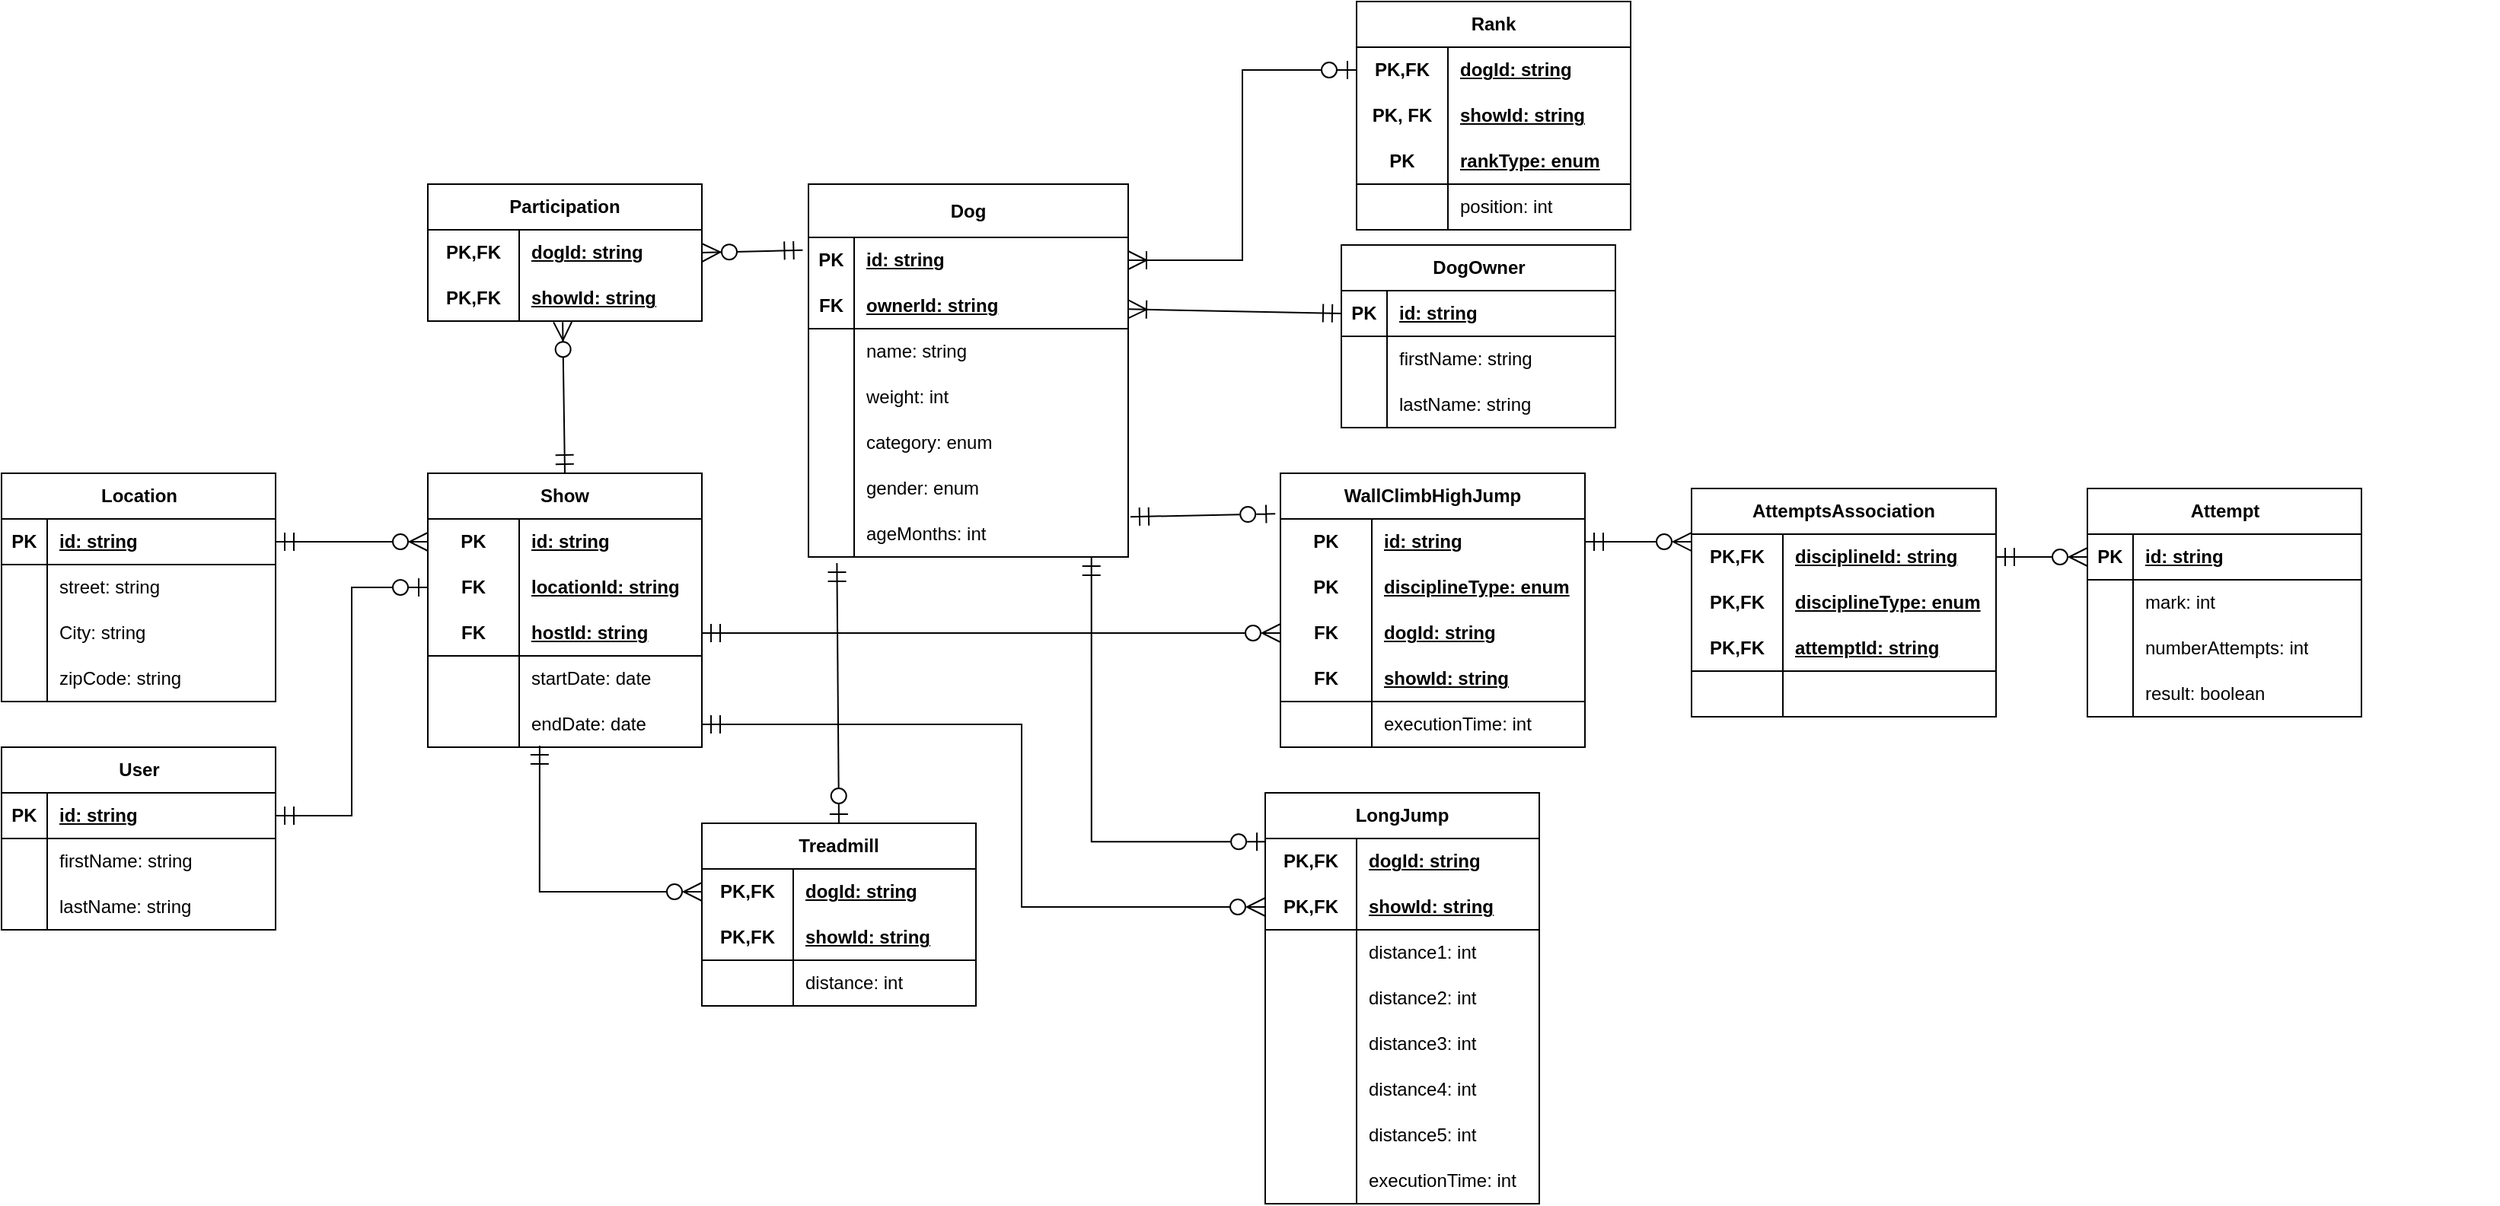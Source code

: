 <mxfile version="27.0.9" pages="5">
  <diagram name="data-model" id="aVxq0frlJcUbIbibuvfA">
    <mxGraphModel dx="1892" dy="1711" grid="1" gridSize="10" guides="1" tooltips="1" connect="1" arrows="1" fold="1" page="1" pageScale="1" pageWidth="850" pageHeight="1100" math="0" shadow="0">
      <root>
        <mxCell id="0" />
        <mxCell id="1" parent="0" />
        <mxCell id="prn6kQwthtbXb22tJ-Ho-23" value="DogOwner" style="shape=table;startSize=30;container=1;collapsible=1;childLayout=tableLayout;fixedRows=1;rowLines=0;fontStyle=1;align=center;resizeLast=1;html=1;" parent="1" vertex="1">
          <mxGeometry x="430" y="90" width="180" height="120" as="geometry" />
        </mxCell>
        <mxCell id="prn6kQwthtbXb22tJ-Ho-36" value="" style="shape=tableRow;horizontal=0;startSize=0;swimlaneHead=0;swimlaneBody=0;fillColor=none;collapsible=0;dropTarget=0;points=[[0,0.5],[1,0.5]];portConstraint=eastwest;top=0;left=0;right=0;bottom=1;" parent="prn6kQwthtbXb22tJ-Ho-23" vertex="1">
          <mxGeometry y="30" width="180" height="30" as="geometry" />
        </mxCell>
        <mxCell id="prn6kQwthtbXb22tJ-Ho-37" value="PK" style="shape=partialRectangle;connectable=0;fillColor=none;top=0;left=0;bottom=0;right=0;fontStyle=1;overflow=hidden;whiteSpace=wrap;html=1;" parent="prn6kQwthtbXb22tJ-Ho-36" vertex="1">
          <mxGeometry width="30" height="30" as="geometry">
            <mxRectangle width="30" height="30" as="alternateBounds" />
          </mxGeometry>
        </mxCell>
        <mxCell id="prn6kQwthtbXb22tJ-Ho-38" value="id: string" style="shape=partialRectangle;connectable=0;fillColor=none;top=0;left=0;bottom=0;right=0;align=left;spacingLeft=6;fontStyle=5;overflow=hidden;whiteSpace=wrap;html=1;" parent="prn6kQwthtbXb22tJ-Ho-36" vertex="1">
          <mxGeometry x="30" width="150" height="30" as="geometry">
            <mxRectangle width="150" height="30" as="alternateBounds" />
          </mxGeometry>
        </mxCell>
        <mxCell id="prn6kQwthtbXb22tJ-Ho-27" value="" style="shape=tableRow;horizontal=0;startSize=0;swimlaneHead=0;swimlaneBody=0;fillColor=none;collapsible=0;dropTarget=0;points=[[0,0.5],[1,0.5]];portConstraint=eastwest;top=0;left=0;right=0;bottom=0;" parent="prn6kQwthtbXb22tJ-Ho-23" vertex="1">
          <mxGeometry y="60" width="180" height="30" as="geometry" />
        </mxCell>
        <mxCell id="prn6kQwthtbXb22tJ-Ho-28" value="" style="shape=partialRectangle;connectable=0;fillColor=none;top=0;left=0;bottom=0;right=0;editable=1;overflow=hidden;whiteSpace=wrap;html=1;" parent="prn6kQwthtbXb22tJ-Ho-27" vertex="1">
          <mxGeometry width="30" height="30" as="geometry">
            <mxRectangle width="30" height="30" as="alternateBounds" />
          </mxGeometry>
        </mxCell>
        <mxCell id="prn6kQwthtbXb22tJ-Ho-29" value="firstName: string" style="shape=partialRectangle;connectable=0;fillColor=none;top=0;left=0;bottom=0;right=0;align=left;spacingLeft=6;overflow=hidden;whiteSpace=wrap;html=1;" parent="prn6kQwthtbXb22tJ-Ho-27" vertex="1">
          <mxGeometry x="30" width="150" height="30" as="geometry">
            <mxRectangle width="150" height="30" as="alternateBounds" />
          </mxGeometry>
        </mxCell>
        <mxCell id="prn6kQwthtbXb22tJ-Ho-143" value="" style="shape=tableRow;horizontal=0;startSize=0;swimlaneHead=0;swimlaneBody=0;fillColor=none;collapsible=0;dropTarget=0;points=[[0,0.5],[1,0.5]];portConstraint=eastwest;top=0;left=0;right=0;bottom=0;" parent="prn6kQwthtbXb22tJ-Ho-23" vertex="1">
          <mxGeometry y="90" width="180" height="30" as="geometry" />
        </mxCell>
        <mxCell id="prn6kQwthtbXb22tJ-Ho-144" value="" style="shape=partialRectangle;connectable=0;fillColor=none;top=0;left=0;bottom=0;right=0;editable=1;overflow=hidden;whiteSpace=wrap;html=1;" parent="prn6kQwthtbXb22tJ-Ho-143" vertex="1">
          <mxGeometry width="30" height="30" as="geometry">
            <mxRectangle width="30" height="30" as="alternateBounds" />
          </mxGeometry>
        </mxCell>
        <mxCell id="prn6kQwthtbXb22tJ-Ho-145" value="lastName: string" style="shape=partialRectangle;connectable=0;fillColor=none;top=0;left=0;bottom=0;right=0;align=left;spacingLeft=6;overflow=hidden;whiteSpace=wrap;html=1;" parent="prn6kQwthtbXb22tJ-Ho-143" vertex="1">
          <mxGeometry x="30" width="150" height="30" as="geometry">
            <mxRectangle width="150" height="30" as="alternateBounds" />
          </mxGeometry>
        </mxCell>
        <mxCell id="prn6kQwthtbXb22tJ-Ho-69" value="Dog" style="shape=table;startSize=35;container=1;collapsible=1;childLayout=tableLayout;fixedRows=1;rowLines=0;fontStyle=1;align=center;resizeLast=1;html=1;whiteSpace=wrap;" parent="1" vertex="1">
          <mxGeometry x="80" y="50" width="210" height="245" as="geometry" />
        </mxCell>
        <mxCell id="prn6kQwthtbXb22tJ-Ho-85" value="" style="shape=tableRow;horizontal=0;startSize=0;swimlaneHead=0;swimlaneBody=0;fillColor=none;collapsible=0;dropTarget=0;points=[[0,0.5],[1,0.5]];portConstraint=eastwest;top=0;left=0;right=0;bottom=0;html=1;" parent="prn6kQwthtbXb22tJ-Ho-69" vertex="1">
          <mxGeometry y="35" width="210" height="30" as="geometry" />
        </mxCell>
        <mxCell id="prn6kQwthtbXb22tJ-Ho-86" value="PK" style="shape=partialRectangle;connectable=0;fillColor=none;top=0;left=0;bottom=0;right=0;fontStyle=1;overflow=hidden;html=1;whiteSpace=wrap;" parent="prn6kQwthtbXb22tJ-Ho-85" vertex="1">
          <mxGeometry width="30" height="30" as="geometry">
            <mxRectangle width="30" height="30" as="alternateBounds" />
          </mxGeometry>
        </mxCell>
        <mxCell id="prn6kQwthtbXb22tJ-Ho-87" value="id: string" style="shape=partialRectangle;connectable=0;fillColor=none;top=0;left=0;bottom=0;right=0;align=left;spacingLeft=6;fontStyle=5;overflow=hidden;html=1;whiteSpace=wrap;" parent="prn6kQwthtbXb22tJ-Ho-85" vertex="1">
          <mxGeometry x="30" width="180" height="30" as="geometry">
            <mxRectangle width="180" height="30" as="alternateBounds" />
          </mxGeometry>
        </mxCell>
        <mxCell id="prn6kQwthtbXb22tJ-Ho-73" value="" style="shape=tableRow;horizontal=0;startSize=0;swimlaneHead=0;swimlaneBody=0;fillColor=none;collapsible=0;dropTarget=0;points=[[0,0.5],[1,0.5]];portConstraint=eastwest;top=0;left=0;right=0;bottom=1;html=1;" parent="prn6kQwthtbXb22tJ-Ho-69" vertex="1">
          <mxGeometry y="65" width="210" height="30" as="geometry" />
        </mxCell>
        <mxCell id="prn6kQwthtbXb22tJ-Ho-74" value="FK" style="shape=partialRectangle;connectable=0;fillColor=none;top=0;left=0;bottom=0;right=0;fontStyle=1;overflow=hidden;html=1;whiteSpace=wrap;" parent="prn6kQwthtbXb22tJ-Ho-73" vertex="1">
          <mxGeometry width="30" height="30" as="geometry">
            <mxRectangle width="30" height="30" as="alternateBounds" />
          </mxGeometry>
        </mxCell>
        <mxCell id="prn6kQwthtbXb22tJ-Ho-75" value="ownerId: string" style="shape=partialRectangle;connectable=0;fillColor=none;top=0;left=0;bottom=0;right=0;align=left;spacingLeft=6;fontStyle=5;overflow=hidden;html=1;whiteSpace=wrap;" parent="prn6kQwthtbXb22tJ-Ho-73" vertex="1">
          <mxGeometry x="30" width="180" height="30" as="geometry">
            <mxRectangle width="180" height="30" as="alternateBounds" />
          </mxGeometry>
        </mxCell>
        <mxCell id="prn6kQwthtbXb22tJ-Ho-76" value="" style="shape=tableRow;horizontal=0;startSize=0;swimlaneHead=0;swimlaneBody=0;fillColor=none;collapsible=0;dropTarget=0;points=[[0,0.5],[1,0.5]];portConstraint=eastwest;top=0;left=0;right=0;bottom=0;html=1;" parent="prn6kQwthtbXb22tJ-Ho-69" vertex="1">
          <mxGeometry y="95" width="210" height="30" as="geometry" />
        </mxCell>
        <mxCell id="prn6kQwthtbXb22tJ-Ho-77" value="" style="shape=partialRectangle;connectable=0;fillColor=none;top=0;left=0;bottom=0;right=0;editable=1;overflow=hidden;html=1;whiteSpace=wrap;" parent="prn6kQwthtbXb22tJ-Ho-76" vertex="1">
          <mxGeometry width="30" height="30" as="geometry">
            <mxRectangle width="30" height="30" as="alternateBounds" />
          </mxGeometry>
        </mxCell>
        <mxCell id="prn6kQwthtbXb22tJ-Ho-78" value="name: string" style="shape=partialRectangle;connectable=0;fillColor=none;top=0;left=0;bottom=0;right=0;align=left;spacingLeft=6;overflow=hidden;html=1;whiteSpace=wrap;" parent="prn6kQwthtbXb22tJ-Ho-76" vertex="1">
          <mxGeometry x="30" width="180" height="30" as="geometry">
            <mxRectangle width="180" height="30" as="alternateBounds" />
          </mxGeometry>
        </mxCell>
        <mxCell id="prn6kQwthtbXb22tJ-Ho-79" value="" style="shape=tableRow;horizontal=0;startSize=0;swimlaneHead=0;swimlaneBody=0;fillColor=none;collapsible=0;dropTarget=0;points=[[0,0.5],[1,0.5]];portConstraint=eastwest;top=0;left=0;right=0;bottom=0;html=1;" parent="prn6kQwthtbXb22tJ-Ho-69" vertex="1">
          <mxGeometry y="125" width="210" height="30" as="geometry" />
        </mxCell>
        <mxCell id="prn6kQwthtbXb22tJ-Ho-80" value="" style="shape=partialRectangle;connectable=0;fillColor=none;top=0;left=0;bottom=0;right=0;editable=1;overflow=hidden;html=1;whiteSpace=wrap;" parent="prn6kQwthtbXb22tJ-Ho-79" vertex="1">
          <mxGeometry width="30" height="30" as="geometry">
            <mxRectangle width="30" height="30" as="alternateBounds" />
          </mxGeometry>
        </mxCell>
        <mxCell id="prn6kQwthtbXb22tJ-Ho-81" value="weight: int" style="shape=partialRectangle;connectable=0;fillColor=none;top=0;left=0;bottom=0;right=0;align=left;spacingLeft=6;overflow=hidden;html=1;whiteSpace=wrap;" parent="prn6kQwthtbXb22tJ-Ho-79" vertex="1">
          <mxGeometry x="30" width="180" height="30" as="geometry">
            <mxRectangle width="180" height="30" as="alternateBounds" />
          </mxGeometry>
        </mxCell>
        <mxCell id="prn6kQwthtbXb22tJ-Ho-82" value="" style="shape=tableRow;horizontal=0;startSize=0;swimlaneHead=0;swimlaneBody=0;fillColor=none;collapsible=0;dropTarget=0;points=[[0,0.5],[1,0.5]];portConstraint=eastwest;top=0;left=0;right=0;bottom=0;html=1;" parent="prn6kQwthtbXb22tJ-Ho-69" vertex="1">
          <mxGeometry y="155" width="210" height="30" as="geometry" />
        </mxCell>
        <mxCell id="prn6kQwthtbXb22tJ-Ho-83" value="" style="shape=partialRectangle;connectable=0;fillColor=none;top=0;left=0;bottom=0;right=0;editable=1;overflow=hidden;html=1;whiteSpace=wrap;" parent="prn6kQwthtbXb22tJ-Ho-82" vertex="1">
          <mxGeometry width="30" height="30" as="geometry">
            <mxRectangle width="30" height="30" as="alternateBounds" />
          </mxGeometry>
        </mxCell>
        <mxCell id="prn6kQwthtbXb22tJ-Ho-84" value="category: enum" style="shape=partialRectangle;connectable=0;fillColor=none;top=0;left=0;bottom=0;right=0;align=left;spacingLeft=6;overflow=hidden;html=1;whiteSpace=wrap;" parent="prn6kQwthtbXb22tJ-Ho-82" vertex="1">
          <mxGeometry x="30" width="180" height="30" as="geometry">
            <mxRectangle width="180" height="30" as="alternateBounds" />
          </mxGeometry>
        </mxCell>
        <mxCell id="prn6kQwthtbXb22tJ-Ho-201" value="" style="shape=tableRow;horizontal=0;startSize=0;swimlaneHead=0;swimlaneBody=0;fillColor=none;collapsible=0;dropTarget=0;points=[[0,0.5],[1,0.5]];portConstraint=eastwest;top=0;left=0;right=0;bottom=0;html=1;" parent="prn6kQwthtbXb22tJ-Ho-69" vertex="1">
          <mxGeometry y="185" width="210" height="30" as="geometry" />
        </mxCell>
        <mxCell id="prn6kQwthtbXb22tJ-Ho-202" value="" style="shape=partialRectangle;connectable=0;fillColor=none;top=0;left=0;bottom=0;right=0;editable=1;overflow=hidden;html=1;whiteSpace=wrap;" parent="prn6kQwthtbXb22tJ-Ho-201" vertex="1">
          <mxGeometry width="30" height="30" as="geometry">
            <mxRectangle width="30" height="30" as="alternateBounds" />
          </mxGeometry>
        </mxCell>
        <mxCell id="prn6kQwthtbXb22tJ-Ho-203" value="gender: enum" style="shape=partialRectangle;connectable=0;fillColor=none;top=0;left=0;bottom=0;right=0;align=left;spacingLeft=6;overflow=hidden;html=1;whiteSpace=wrap;" parent="prn6kQwthtbXb22tJ-Ho-201" vertex="1">
          <mxGeometry x="30" width="180" height="30" as="geometry">
            <mxRectangle width="180" height="30" as="alternateBounds" />
          </mxGeometry>
        </mxCell>
        <mxCell id="prn6kQwthtbXb22tJ-Ho-121" value="" style="shape=tableRow;horizontal=0;startSize=0;swimlaneHead=0;swimlaneBody=0;fillColor=none;collapsible=0;dropTarget=0;points=[[0,0.5],[1,0.5]];portConstraint=eastwest;top=0;left=0;right=0;bottom=0;html=1;" parent="prn6kQwthtbXb22tJ-Ho-69" vertex="1">
          <mxGeometry y="215" width="210" height="30" as="geometry" />
        </mxCell>
        <mxCell id="prn6kQwthtbXb22tJ-Ho-122" value="" style="shape=partialRectangle;connectable=0;fillColor=none;top=0;left=0;bottom=0;right=0;editable=1;overflow=hidden;html=1;whiteSpace=wrap;" parent="prn6kQwthtbXb22tJ-Ho-121" vertex="1">
          <mxGeometry width="30" height="30" as="geometry">
            <mxRectangle width="30" height="30" as="alternateBounds" />
          </mxGeometry>
        </mxCell>
        <mxCell id="prn6kQwthtbXb22tJ-Ho-123" value="ageMonths: int" style="shape=partialRectangle;connectable=0;fillColor=none;top=0;left=0;bottom=0;right=0;align=left;spacingLeft=6;overflow=hidden;html=1;whiteSpace=wrap;" parent="prn6kQwthtbXb22tJ-Ho-121" vertex="1">
          <mxGeometry x="30" width="180" height="30" as="geometry">
            <mxRectangle width="180" height="30" as="alternateBounds" />
          </mxGeometry>
        </mxCell>
        <mxCell id="prn6kQwthtbXb22tJ-Ho-88" value="" style="fontSize=12;html=1;endArrow=ERoneToMany;startArrow=ERmandOne;rounded=0;exitX=0;exitY=0.5;exitDx=0;exitDy=0;endSize=10;startSize=10;" parent="1" source="prn6kQwthtbXb22tJ-Ho-36" target="prn6kQwthtbXb22tJ-Ho-73" edge="1">
          <mxGeometry width="100" height="100" relative="1" as="geometry">
            <mxPoint x="370" y="370" as="sourcePoint" />
            <mxPoint x="330" y="100" as="targetPoint" />
          </mxGeometry>
        </mxCell>
        <mxCell id="prn6kQwthtbXb22tJ-Ho-120" value="" style="edgeStyle=orthogonalEdgeStyle;fontSize=12;html=1;endArrow=ERoneToMany;startArrow=ERzeroToOne;rounded=0;endSize=10;startSize=10;entryX=1;entryY=0.5;entryDx=0;entryDy=0;exitX=0;exitY=0.5;exitDx=0;exitDy=0;" parent="1" source="prn6kQwthtbXb22tJ-Ho-154" target="prn6kQwthtbXb22tJ-Ho-85" edge="1">
          <mxGeometry width="100" height="100" relative="1" as="geometry">
            <mxPoint x="300" y="330" as="sourcePoint" />
            <mxPoint x="370" y="180" as="targetPoint" />
          </mxGeometry>
        </mxCell>
        <mxCell id="prn6kQwthtbXb22tJ-Ho-153" value="Rank" style="shape=table;startSize=30;container=1;collapsible=1;childLayout=tableLayout;fixedRows=1;rowLines=0;fontStyle=1;align=center;resizeLast=1;html=1;whiteSpace=wrap;" parent="1" vertex="1">
          <mxGeometry x="440" y="-70" width="180" height="150" as="geometry" />
        </mxCell>
        <mxCell id="prn6kQwthtbXb22tJ-Ho-154" value="" style="shape=tableRow;horizontal=0;startSize=0;swimlaneHead=0;swimlaneBody=0;fillColor=none;collapsible=0;dropTarget=0;points=[[0,0.5],[1,0.5]];portConstraint=eastwest;top=0;left=0;right=0;bottom=0;html=1;" parent="prn6kQwthtbXb22tJ-Ho-153" vertex="1">
          <mxGeometry y="30" width="180" height="30" as="geometry" />
        </mxCell>
        <mxCell id="prn6kQwthtbXb22tJ-Ho-155" value="PK,FK" style="shape=partialRectangle;connectable=0;fillColor=none;top=0;left=0;bottom=0;right=0;fontStyle=1;overflow=hidden;html=1;whiteSpace=wrap;" parent="prn6kQwthtbXb22tJ-Ho-154" vertex="1">
          <mxGeometry width="60" height="30" as="geometry">
            <mxRectangle width="60" height="30" as="alternateBounds" />
          </mxGeometry>
        </mxCell>
        <mxCell id="prn6kQwthtbXb22tJ-Ho-156" value="dogId: string" style="shape=partialRectangle;connectable=0;fillColor=none;top=0;left=0;bottom=0;right=0;align=left;spacingLeft=6;fontStyle=5;overflow=hidden;html=1;whiteSpace=wrap;" parent="prn6kQwthtbXb22tJ-Ho-154" vertex="1">
          <mxGeometry x="60" width="120" height="30" as="geometry">
            <mxRectangle width="120" height="30" as="alternateBounds" />
          </mxGeometry>
        </mxCell>
        <mxCell id="PjFL6OQI3xuKcV6iaCvh-6" value="" style="shape=tableRow;horizontal=0;startSize=0;swimlaneHead=0;swimlaneBody=0;fillColor=none;collapsible=0;dropTarget=0;points=[[0,0.5],[1,0.5]];portConstraint=eastwest;top=0;left=0;right=0;bottom=0;html=1;" parent="prn6kQwthtbXb22tJ-Ho-153" vertex="1">
          <mxGeometry y="60" width="180" height="30" as="geometry" />
        </mxCell>
        <mxCell id="PjFL6OQI3xuKcV6iaCvh-7" value="PK, FK" style="shape=partialRectangle;connectable=0;fillColor=none;top=0;left=0;bottom=0;right=0;fontStyle=1;overflow=hidden;html=1;whiteSpace=wrap;" parent="PjFL6OQI3xuKcV6iaCvh-6" vertex="1">
          <mxGeometry width="60" height="30" as="geometry">
            <mxRectangle width="60" height="30" as="alternateBounds" />
          </mxGeometry>
        </mxCell>
        <mxCell id="PjFL6OQI3xuKcV6iaCvh-8" value="showId: string" style="shape=partialRectangle;connectable=0;fillColor=none;top=0;left=0;bottom=0;right=0;align=left;spacingLeft=6;fontStyle=5;overflow=hidden;html=1;whiteSpace=wrap;" parent="PjFL6OQI3xuKcV6iaCvh-6" vertex="1">
          <mxGeometry x="60" width="120" height="30" as="geometry">
            <mxRectangle width="120" height="30" as="alternateBounds" />
          </mxGeometry>
        </mxCell>
        <mxCell id="prn6kQwthtbXb22tJ-Ho-157" value="" style="shape=tableRow;horizontal=0;startSize=0;swimlaneHead=0;swimlaneBody=0;fillColor=none;collapsible=0;dropTarget=0;points=[[0,0.5],[1,0.5]];portConstraint=eastwest;top=0;left=0;right=0;bottom=1;html=1;" parent="prn6kQwthtbXb22tJ-Ho-153" vertex="1">
          <mxGeometry y="90" width="180" height="30" as="geometry" />
        </mxCell>
        <mxCell id="prn6kQwthtbXb22tJ-Ho-158" value="PK" style="shape=partialRectangle;connectable=0;fillColor=none;top=0;left=0;bottom=0;right=0;fontStyle=1;overflow=hidden;html=1;whiteSpace=wrap;" parent="prn6kQwthtbXb22tJ-Ho-157" vertex="1">
          <mxGeometry width="60" height="30" as="geometry">
            <mxRectangle width="60" height="30" as="alternateBounds" />
          </mxGeometry>
        </mxCell>
        <mxCell id="prn6kQwthtbXb22tJ-Ho-159" value="rankType: enum" style="shape=partialRectangle;connectable=0;fillColor=none;top=0;left=0;bottom=0;right=0;align=left;spacingLeft=6;fontStyle=5;overflow=hidden;html=1;whiteSpace=wrap;" parent="prn6kQwthtbXb22tJ-Ho-157" vertex="1">
          <mxGeometry x="60" width="120" height="30" as="geometry">
            <mxRectangle width="120" height="30" as="alternateBounds" />
          </mxGeometry>
        </mxCell>
        <mxCell id="prn6kQwthtbXb22tJ-Ho-160" value="" style="shape=tableRow;horizontal=0;startSize=0;swimlaneHead=0;swimlaneBody=0;fillColor=none;collapsible=0;dropTarget=0;points=[[0,0.5],[1,0.5]];portConstraint=eastwest;top=0;left=0;right=0;bottom=0;html=1;" parent="prn6kQwthtbXb22tJ-Ho-153" vertex="1">
          <mxGeometry y="120" width="180" height="30" as="geometry" />
        </mxCell>
        <mxCell id="prn6kQwthtbXb22tJ-Ho-161" value="" style="shape=partialRectangle;connectable=0;fillColor=none;top=0;left=0;bottom=0;right=0;editable=1;overflow=hidden;html=1;whiteSpace=wrap;" parent="prn6kQwthtbXb22tJ-Ho-160" vertex="1">
          <mxGeometry width="60" height="30" as="geometry">
            <mxRectangle width="60" height="30" as="alternateBounds" />
          </mxGeometry>
        </mxCell>
        <mxCell id="prn6kQwthtbXb22tJ-Ho-162" value="position: int" style="shape=partialRectangle;connectable=0;fillColor=none;top=0;left=0;bottom=0;right=0;align=left;spacingLeft=6;overflow=hidden;html=1;whiteSpace=wrap;" parent="prn6kQwthtbXb22tJ-Ho-160" vertex="1">
          <mxGeometry x="60" width="120" height="30" as="geometry">
            <mxRectangle width="120" height="30" as="alternateBounds" />
          </mxGeometry>
        </mxCell>
        <mxCell id="prn6kQwthtbXb22tJ-Ho-166" value="Show" style="shape=table;startSize=30;container=1;collapsible=1;childLayout=tableLayout;fixedRows=1;rowLines=0;fontStyle=1;align=center;resizeLast=1;html=1;whiteSpace=wrap;" parent="1" vertex="1">
          <mxGeometry x="-170" y="240" width="180" height="180" as="geometry" />
        </mxCell>
        <mxCell id="prn6kQwthtbXb22tJ-Ho-167" value="" style="shape=tableRow;horizontal=0;startSize=0;swimlaneHead=0;swimlaneBody=0;fillColor=none;collapsible=0;dropTarget=0;points=[[0,0.5],[1,0.5]];portConstraint=eastwest;top=0;left=0;right=0;bottom=0;html=1;" parent="prn6kQwthtbXb22tJ-Ho-166" vertex="1">
          <mxGeometry y="30" width="180" height="30" as="geometry" />
        </mxCell>
        <mxCell id="prn6kQwthtbXb22tJ-Ho-168" value="PK" style="shape=partialRectangle;connectable=0;fillColor=none;top=0;left=0;bottom=0;right=0;fontStyle=1;overflow=hidden;html=1;whiteSpace=wrap;" parent="prn6kQwthtbXb22tJ-Ho-167" vertex="1">
          <mxGeometry width="60" height="30" as="geometry">
            <mxRectangle width="60" height="30" as="alternateBounds" />
          </mxGeometry>
        </mxCell>
        <mxCell id="prn6kQwthtbXb22tJ-Ho-169" value="id: string" style="shape=partialRectangle;connectable=0;fillColor=none;top=0;left=0;bottom=0;right=0;align=left;spacingLeft=6;fontStyle=5;overflow=hidden;html=1;whiteSpace=wrap;" parent="prn6kQwthtbXb22tJ-Ho-167" vertex="1">
          <mxGeometry x="60" width="120" height="30" as="geometry">
            <mxRectangle width="120" height="30" as="alternateBounds" />
          </mxGeometry>
        </mxCell>
        <mxCell id="prn6kQwthtbXb22tJ-Ho-182" value="" style="shape=tableRow;horizontal=0;startSize=0;swimlaneHead=0;swimlaneBody=0;fillColor=none;collapsible=0;dropTarget=0;points=[[0,0.5],[1,0.5]];portConstraint=eastwest;top=0;left=0;right=0;bottom=0;html=1;" parent="prn6kQwthtbXb22tJ-Ho-166" vertex="1">
          <mxGeometry y="60" width="180" height="30" as="geometry" />
        </mxCell>
        <mxCell id="prn6kQwthtbXb22tJ-Ho-183" value="FK" style="shape=partialRectangle;connectable=0;fillColor=none;top=0;left=0;bottom=0;right=0;fontStyle=1;overflow=hidden;html=1;whiteSpace=wrap;" parent="prn6kQwthtbXb22tJ-Ho-182" vertex="1">
          <mxGeometry width="60" height="30" as="geometry">
            <mxRectangle width="60" height="30" as="alternateBounds" />
          </mxGeometry>
        </mxCell>
        <mxCell id="prn6kQwthtbXb22tJ-Ho-184" value="locationId: string" style="shape=partialRectangle;connectable=0;fillColor=none;top=0;left=0;bottom=0;right=0;align=left;spacingLeft=6;fontStyle=5;overflow=hidden;html=1;whiteSpace=wrap;" parent="prn6kQwthtbXb22tJ-Ho-182" vertex="1">
          <mxGeometry x="60" width="120" height="30" as="geometry">
            <mxRectangle width="120" height="30" as="alternateBounds" />
          </mxGeometry>
        </mxCell>
        <mxCell id="prn6kQwthtbXb22tJ-Ho-170" value="" style="shape=tableRow;horizontal=0;startSize=0;swimlaneHead=0;swimlaneBody=0;fillColor=none;collapsible=0;dropTarget=0;points=[[0,0.5],[1,0.5]];portConstraint=eastwest;top=0;left=0;right=0;bottom=1;html=1;" parent="prn6kQwthtbXb22tJ-Ho-166" vertex="1">
          <mxGeometry y="90" width="180" height="30" as="geometry" />
        </mxCell>
        <mxCell id="prn6kQwthtbXb22tJ-Ho-171" value="FK" style="shape=partialRectangle;connectable=0;fillColor=none;top=0;left=0;bottom=0;right=0;fontStyle=1;overflow=hidden;html=1;whiteSpace=wrap;" parent="prn6kQwthtbXb22tJ-Ho-170" vertex="1">
          <mxGeometry width="60" height="30" as="geometry">
            <mxRectangle width="60" height="30" as="alternateBounds" />
          </mxGeometry>
        </mxCell>
        <mxCell id="prn6kQwthtbXb22tJ-Ho-172" value="hostId: string" style="shape=partialRectangle;connectable=0;fillColor=none;top=0;left=0;bottom=0;right=0;align=left;spacingLeft=6;fontStyle=5;overflow=hidden;html=1;whiteSpace=wrap;" parent="prn6kQwthtbXb22tJ-Ho-170" vertex="1">
          <mxGeometry x="60" width="120" height="30" as="geometry">
            <mxRectangle width="120" height="30" as="alternateBounds" />
          </mxGeometry>
        </mxCell>
        <mxCell id="prn6kQwthtbXb22tJ-Ho-173" value="" style="shape=tableRow;horizontal=0;startSize=0;swimlaneHead=0;swimlaneBody=0;fillColor=none;collapsible=0;dropTarget=0;points=[[0,0.5],[1,0.5]];portConstraint=eastwest;top=0;left=0;right=0;bottom=0;html=1;" parent="prn6kQwthtbXb22tJ-Ho-166" vertex="1">
          <mxGeometry y="120" width="180" height="30" as="geometry" />
        </mxCell>
        <mxCell id="prn6kQwthtbXb22tJ-Ho-174" value="" style="shape=partialRectangle;connectable=0;fillColor=none;top=0;left=0;bottom=0;right=0;editable=1;overflow=hidden;html=1;whiteSpace=wrap;" parent="prn6kQwthtbXb22tJ-Ho-173" vertex="1">
          <mxGeometry width="60" height="30" as="geometry">
            <mxRectangle width="60" height="30" as="alternateBounds" />
          </mxGeometry>
        </mxCell>
        <mxCell id="prn6kQwthtbXb22tJ-Ho-175" value="startDate: date" style="shape=partialRectangle;connectable=0;fillColor=none;top=0;left=0;bottom=0;right=0;align=left;spacingLeft=6;overflow=hidden;html=1;whiteSpace=wrap;" parent="prn6kQwthtbXb22tJ-Ho-173" vertex="1">
          <mxGeometry x="60" width="120" height="30" as="geometry">
            <mxRectangle width="120" height="30" as="alternateBounds" />
          </mxGeometry>
        </mxCell>
        <mxCell id="prn6kQwthtbXb22tJ-Ho-179" value="" style="shape=tableRow;horizontal=0;startSize=0;swimlaneHead=0;swimlaneBody=0;fillColor=none;collapsible=0;dropTarget=0;points=[[0,0.5],[1,0.5]];portConstraint=eastwest;top=0;left=0;right=0;bottom=0;html=1;" parent="prn6kQwthtbXb22tJ-Ho-166" vertex="1">
          <mxGeometry y="150" width="180" height="30" as="geometry" />
        </mxCell>
        <mxCell id="prn6kQwthtbXb22tJ-Ho-180" value="" style="shape=partialRectangle;connectable=0;fillColor=none;top=0;left=0;bottom=0;right=0;editable=1;overflow=hidden;html=1;whiteSpace=wrap;" parent="prn6kQwthtbXb22tJ-Ho-179" vertex="1">
          <mxGeometry width="60" height="30" as="geometry">
            <mxRectangle width="60" height="30" as="alternateBounds" />
          </mxGeometry>
        </mxCell>
        <mxCell id="prn6kQwthtbXb22tJ-Ho-181" value="endDate: date" style="shape=partialRectangle;connectable=0;fillColor=none;top=0;left=0;bottom=0;right=0;align=left;spacingLeft=6;overflow=hidden;html=1;whiteSpace=wrap;" parent="prn6kQwthtbXb22tJ-Ho-179" vertex="1">
          <mxGeometry x="60" width="120" height="30" as="geometry">
            <mxRectangle width="120" height="30" as="alternateBounds" />
          </mxGeometry>
        </mxCell>
        <mxCell id="prn6kQwthtbXb22tJ-Ho-185" value="Participation" style="shape=table;startSize=30;container=1;collapsible=1;childLayout=tableLayout;fixedRows=1;rowLines=0;fontStyle=1;align=center;resizeLast=1;html=1;whiteSpace=wrap;" parent="1" vertex="1">
          <mxGeometry x="-170" y="50" width="180" height="90" as="geometry" />
        </mxCell>
        <mxCell id="prn6kQwthtbXb22tJ-Ho-186" value="" style="shape=tableRow;horizontal=0;startSize=0;swimlaneHead=0;swimlaneBody=0;fillColor=none;collapsible=0;dropTarget=0;points=[[0,0.5],[1,0.5]];portConstraint=eastwest;top=0;left=0;right=0;bottom=0;html=1;" parent="prn6kQwthtbXb22tJ-Ho-185" vertex="1">
          <mxGeometry y="30" width="180" height="30" as="geometry" />
        </mxCell>
        <mxCell id="prn6kQwthtbXb22tJ-Ho-187" value="PK,FK" style="shape=partialRectangle;connectable=0;fillColor=none;top=0;left=0;bottom=0;right=0;fontStyle=1;overflow=hidden;html=1;whiteSpace=wrap;" parent="prn6kQwthtbXb22tJ-Ho-186" vertex="1">
          <mxGeometry width="60" height="30" as="geometry">
            <mxRectangle width="60" height="30" as="alternateBounds" />
          </mxGeometry>
        </mxCell>
        <mxCell id="prn6kQwthtbXb22tJ-Ho-188" value="dogId: string" style="shape=partialRectangle;connectable=0;fillColor=none;top=0;left=0;bottom=0;right=0;align=left;spacingLeft=6;fontStyle=5;overflow=hidden;html=1;whiteSpace=wrap;" parent="prn6kQwthtbXb22tJ-Ho-186" vertex="1">
          <mxGeometry x="60" width="120" height="30" as="geometry">
            <mxRectangle width="120" height="30" as="alternateBounds" />
          </mxGeometry>
        </mxCell>
        <mxCell id="prn6kQwthtbXb22tJ-Ho-189" value="" style="shape=tableRow;horizontal=0;startSize=0;swimlaneHead=0;swimlaneBody=0;fillColor=none;collapsible=0;dropTarget=0;points=[[0,0.5],[1,0.5]];portConstraint=eastwest;top=0;left=0;right=0;bottom=1;html=1;" parent="prn6kQwthtbXb22tJ-Ho-185" vertex="1">
          <mxGeometry y="60" width="180" height="30" as="geometry" />
        </mxCell>
        <mxCell id="prn6kQwthtbXb22tJ-Ho-190" value="PK,FK" style="shape=partialRectangle;connectable=0;fillColor=none;top=0;left=0;bottom=0;right=0;fontStyle=1;overflow=hidden;html=1;whiteSpace=wrap;" parent="prn6kQwthtbXb22tJ-Ho-189" vertex="1">
          <mxGeometry width="60" height="30" as="geometry">
            <mxRectangle width="60" height="30" as="alternateBounds" />
          </mxGeometry>
        </mxCell>
        <mxCell id="prn6kQwthtbXb22tJ-Ho-191" value="showId: string" style="shape=partialRectangle;connectable=0;fillColor=none;top=0;left=0;bottom=0;right=0;align=left;spacingLeft=6;fontStyle=5;overflow=hidden;html=1;whiteSpace=wrap;" parent="prn6kQwthtbXb22tJ-Ho-189" vertex="1">
          <mxGeometry x="60" width="120" height="30" as="geometry">
            <mxRectangle width="120" height="30" as="alternateBounds" />
          </mxGeometry>
        </mxCell>
        <mxCell id="prn6kQwthtbXb22tJ-Ho-200" value="" style="fontSize=12;html=1;endArrow=ERzeroToMany;startArrow=ERmandOne;rounded=0;entryX=0.492;entryY=1.02;entryDx=0;entryDy=0;exitX=0.5;exitY=0;exitDx=0;exitDy=0;endSize=10;startSize=10;entryPerimeter=0;" parent="1" source="prn6kQwthtbXb22tJ-Ho-166" target="prn6kQwthtbXb22tJ-Ho-189" edge="1">
          <mxGeometry width="100" height="100" relative="1" as="geometry">
            <mxPoint x="-720" y="35" as="sourcePoint" />
            <mxPoint x="-710" y="320" as="targetPoint" />
          </mxGeometry>
        </mxCell>
        <mxCell id="prn6kQwthtbXb22tJ-Ho-204" value="Location" style="shape=table;startSize=30;container=1;collapsible=1;childLayout=tableLayout;fixedRows=1;rowLines=0;fontStyle=1;align=center;resizeLast=1;html=1;" parent="1" vertex="1">
          <mxGeometry x="-450" y="240" width="180" height="150" as="geometry" />
        </mxCell>
        <mxCell id="prn6kQwthtbXb22tJ-Ho-205" value="" style="shape=tableRow;horizontal=0;startSize=0;swimlaneHead=0;swimlaneBody=0;fillColor=none;collapsible=0;dropTarget=0;points=[[0,0.5],[1,0.5]];portConstraint=eastwest;top=0;left=0;right=0;bottom=1;" parent="prn6kQwthtbXb22tJ-Ho-204" vertex="1">
          <mxGeometry y="30" width="180" height="30" as="geometry" />
        </mxCell>
        <mxCell id="prn6kQwthtbXb22tJ-Ho-206" value="PK" style="shape=partialRectangle;connectable=0;fillColor=none;top=0;left=0;bottom=0;right=0;fontStyle=1;overflow=hidden;whiteSpace=wrap;html=1;" parent="prn6kQwthtbXb22tJ-Ho-205" vertex="1">
          <mxGeometry width="30" height="30" as="geometry">
            <mxRectangle width="30" height="30" as="alternateBounds" />
          </mxGeometry>
        </mxCell>
        <mxCell id="prn6kQwthtbXb22tJ-Ho-207" value="id: string" style="shape=partialRectangle;connectable=0;fillColor=none;top=0;left=0;bottom=0;right=0;align=left;spacingLeft=6;fontStyle=5;overflow=hidden;whiteSpace=wrap;html=1;" parent="prn6kQwthtbXb22tJ-Ho-205" vertex="1">
          <mxGeometry x="30" width="150" height="30" as="geometry">
            <mxRectangle width="150" height="30" as="alternateBounds" />
          </mxGeometry>
        </mxCell>
        <mxCell id="prn6kQwthtbXb22tJ-Ho-208" value="" style="shape=tableRow;horizontal=0;startSize=0;swimlaneHead=0;swimlaneBody=0;fillColor=none;collapsible=0;dropTarget=0;points=[[0,0.5],[1,0.5]];portConstraint=eastwest;top=0;left=0;right=0;bottom=0;" parent="prn6kQwthtbXb22tJ-Ho-204" vertex="1">
          <mxGeometry y="60" width="180" height="30" as="geometry" />
        </mxCell>
        <mxCell id="prn6kQwthtbXb22tJ-Ho-209" value="" style="shape=partialRectangle;connectable=0;fillColor=none;top=0;left=0;bottom=0;right=0;editable=1;overflow=hidden;whiteSpace=wrap;html=1;" parent="prn6kQwthtbXb22tJ-Ho-208" vertex="1">
          <mxGeometry width="30" height="30" as="geometry">
            <mxRectangle width="30" height="30" as="alternateBounds" />
          </mxGeometry>
        </mxCell>
        <mxCell id="prn6kQwthtbXb22tJ-Ho-210" value="street: string" style="shape=partialRectangle;connectable=0;fillColor=none;top=0;left=0;bottom=0;right=0;align=left;spacingLeft=6;overflow=hidden;whiteSpace=wrap;html=1;" parent="prn6kQwthtbXb22tJ-Ho-208" vertex="1">
          <mxGeometry x="30" width="150" height="30" as="geometry">
            <mxRectangle width="150" height="30" as="alternateBounds" />
          </mxGeometry>
        </mxCell>
        <mxCell id="prn6kQwthtbXb22tJ-Ho-211" value="" style="shape=tableRow;horizontal=0;startSize=0;swimlaneHead=0;swimlaneBody=0;fillColor=none;collapsible=0;dropTarget=0;points=[[0,0.5],[1,0.5]];portConstraint=eastwest;top=0;left=0;right=0;bottom=0;" parent="prn6kQwthtbXb22tJ-Ho-204" vertex="1">
          <mxGeometry y="90" width="180" height="30" as="geometry" />
        </mxCell>
        <mxCell id="prn6kQwthtbXb22tJ-Ho-212" value="" style="shape=partialRectangle;connectable=0;fillColor=none;top=0;left=0;bottom=0;right=0;editable=1;overflow=hidden;whiteSpace=wrap;html=1;" parent="prn6kQwthtbXb22tJ-Ho-211" vertex="1">
          <mxGeometry width="30" height="30" as="geometry">
            <mxRectangle width="30" height="30" as="alternateBounds" />
          </mxGeometry>
        </mxCell>
        <mxCell id="prn6kQwthtbXb22tJ-Ho-213" value="City: string" style="shape=partialRectangle;connectable=0;fillColor=none;top=0;left=0;bottom=0;right=0;align=left;spacingLeft=6;overflow=hidden;whiteSpace=wrap;html=1;" parent="prn6kQwthtbXb22tJ-Ho-211" vertex="1">
          <mxGeometry x="30" width="150" height="30" as="geometry">
            <mxRectangle width="150" height="30" as="alternateBounds" />
          </mxGeometry>
        </mxCell>
        <mxCell id="prn6kQwthtbXb22tJ-Ho-214" value="" style="shape=tableRow;horizontal=0;startSize=0;swimlaneHead=0;swimlaneBody=0;fillColor=none;collapsible=0;dropTarget=0;points=[[0,0.5],[1,0.5]];portConstraint=eastwest;top=0;left=0;right=0;bottom=0;" parent="prn6kQwthtbXb22tJ-Ho-204" vertex="1">
          <mxGeometry y="120" width="180" height="30" as="geometry" />
        </mxCell>
        <mxCell id="prn6kQwthtbXb22tJ-Ho-215" value="" style="shape=partialRectangle;connectable=0;fillColor=none;top=0;left=0;bottom=0;right=0;editable=1;overflow=hidden;whiteSpace=wrap;html=1;" parent="prn6kQwthtbXb22tJ-Ho-214" vertex="1">
          <mxGeometry width="30" height="30" as="geometry">
            <mxRectangle width="30" height="30" as="alternateBounds" />
          </mxGeometry>
        </mxCell>
        <mxCell id="prn6kQwthtbXb22tJ-Ho-216" value="zipCode: string" style="shape=partialRectangle;connectable=0;fillColor=none;top=0;left=0;bottom=0;right=0;align=left;spacingLeft=6;overflow=hidden;whiteSpace=wrap;html=1;" parent="prn6kQwthtbXb22tJ-Ho-214" vertex="1">
          <mxGeometry x="30" width="150" height="30" as="geometry">
            <mxRectangle width="150" height="30" as="alternateBounds" />
          </mxGeometry>
        </mxCell>
        <mxCell id="prn6kQwthtbXb22tJ-Ho-217" value="" style="fontSize=12;html=1;endArrow=ERzeroToMany;startArrow=ERmandOne;rounded=0;entryX=0;entryY=0.5;entryDx=0;entryDy=0;exitX=1;exitY=0.5;exitDx=0;exitDy=0;endSize=10;startSize=10;" parent="1" source="prn6kQwthtbXb22tJ-Ho-205" target="prn6kQwthtbXb22tJ-Ho-167" edge="1">
          <mxGeometry width="100" height="100" relative="1" as="geometry">
            <mxPoint x="-350" y="145" as="sourcePoint" />
            <mxPoint x="-490" y="145" as="targetPoint" />
          </mxGeometry>
        </mxCell>
        <mxCell id="prn6kQwthtbXb22tJ-Ho-218" value="Treadmill" style="shape=table;startSize=30;container=1;collapsible=1;childLayout=tableLayout;fixedRows=1;rowLines=0;fontStyle=1;align=center;resizeLast=1;html=1;whiteSpace=wrap;" parent="1" vertex="1">
          <mxGeometry x="10" y="470" width="180" height="120" as="geometry" />
        </mxCell>
        <mxCell id="prn6kQwthtbXb22tJ-Ho-219" value="" style="shape=tableRow;horizontal=0;startSize=0;swimlaneHead=0;swimlaneBody=0;fillColor=none;collapsible=0;dropTarget=0;points=[[0,0.5],[1,0.5]];portConstraint=eastwest;top=0;left=0;right=0;bottom=0;html=1;" parent="prn6kQwthtbXb22tJ-Ho-218" vertex="1">
          <mxGeometry y="30" width="180" height="30" as="geometry" />
        </mxCell>
        <mxCell id="prn6kQwthtbXb22tJ-Ho-220" value="PK,FK" style="shape=partialRectangle;connectable=0;fillColor=none;top=0;left=0;bottom=0;right=0;fontStyle=1;overflow=hidden;html=1;whiteSpace=wrap;" parent="prn6kQwthtbXb22tJ-Ho-219" vertex="1">
          <mxGeometry width="60" height="30" as="geometry">
            <mxRectangle width="60" height="30" as="alternateBounds" />
          </mxGeometry>
        </mxCell>
        <mxCell id="prn6kQwthtbXb22tJ-Ho-221" value="dogId: string" style="shape=partialRectangle;connectable=0;fillColor=none;top=0;left=0;bottom=0;right=0;align=left;spacingLeft=6;fontStyle=5;overflow=hidden;html=1;whiteSpace=wrap;" parent="prn6kQwthtbXb22tJ-Ho-219" vertex="1">
          <mxGeometry x="60" width="120" height="30" as="geometry">
            <mxRectangle width="120" height="30" as="alternateBounds" />
          </mxGeometry>
        </mxCell>
        <mxCell id="prn6kQwthtbXb22tJ-Ho-222" value="" style="shape=tableRow;horizontal=0;startSize=0;swimlaneHead=0;swimlaneBody=0;fillColor=none;collapsible=0;dropTarget=0;points=[[0,0.5],[1,0.5]];portConstraint=eastwest;top=0;left=0;right=0;bottom=1;html=1;" parent="prn6kQwthtbXb22tJ-Ho-218" vertex="1">
          <mxGeometry y="60" width="180" height="30" as="geometry" />
        </mxCell>
        <mxCell id="prn6kQwthtbXb22tJ-Ho-223" value="PK,FK" style="shape=partialRectangle;connectable=0;fillColor=none;top=0;left=0;bottom=0;right=0;fontStyle=1;overflow=hidden;html=1;whiteSpace=wrap;" parent="prn6kQwthtbXb22tJ-Ho-222" vertex="1">
          <mxGeometry width="60" height="30" as="geometry">
            <mxRectangle width="60" height="30" as="alternateBounds" />
          </mxGeometry>
        </mxCell>
        <mxCell id="prn6kQwthtbXb22tJ-Ho-224" value="showId: string" style="shape=partialRectangle;connectable=0;fillColor=none;top=0;left=0;bottom=0;right=0;align=left;spacingLeft=6;fontStyle=5;overflow=hidden;html=1;whiteSpace=wrap;" parent="prn6kQwthtbXb22tJ-Ho-222" vertex="1">
          <mxGeometry x="60" width="120" height="30" as="geometry">
            <mxRectangle width="120" height="30" as="alternateBounds" />
          </mxGeometry>
        </mxCell>
        <mxCell id="prn6kQwthtbXb22tJ-Ho-225" value="" style="shape=tableRow;horizontal=0;startSize=0;swimlaneHead=0;swimlaneBody=0;fillColor=none;collapsible=0;dropTarget=0;points=[[0,0.5],[1,0.5]];portConstraint=eastwest;top=0;left=0;right=0;bottom=0;html=1;" parent="prn6kQwthtbXb22tJ-Ho-218" vertex="1">
          <mxGeometry y="90" width="180" height="30" as="geometry" />
        </mxCell>
        <mxCell id="prn6kQwthtbXb22tJ-Ho-226" value="" style="shape=partialRectangle;connectable=0;fillColor=none;top=0;left=0;bottom=0;right=0;editable=1;overflow=hidden;html=1;whiteSpace=wrap;" parent="prn6kQwthtbXb22tJ-Ho-225" vertex="1">
          <mxGeometry width="60" height="30" as="geometry">
            <mxRectangle width="60" height="30" as="alternateBounds" />
          </mxGeometry>
        </mxCell>
        <mxCell id="prn6kQwthtbXb22tJ-Ho-227" value="distance: int" style="shape=partialRectangle;connectable=0;fillColor=none;top=0;left=0;bottom=0;right=0;align=left;spacingLeft=6;overflow=hidden;html=1;whiteSpace=wrap;" parent="prn6kQwthtbXb22tJ-Ho-225" vertex="1">
          <mxGeometry x="60" width="120" height="30" as="geometry">
            <mxRectangle width="120" height="30" as="alternateBounds" />
          </mxGeometry>
        </mxCell>
        <mxCell id="prn6kQwthtbXb22tJ-Ho-231" value="" style="fontSize=12;html=1;endArrow=ERzeroToMany;startArrow=ERmandOne;rounded=0;entryX=1;entryY=0.5;entryDx=0;entryDy=0;exitX=-0.018;exitY=0.28;exitDx=0;exitDy=0;endSize=10;startSize=10;exitPerimeter=0;" parent="1" source="prn6kQwthtbXb22tJ-Ho-85" target="prn6kQwthtbXb22tJ-Ho-186" edge="1">
          <mxGeometry width="100" height="100" relative="1" as="geometry">
            <mxPoint x="-79" y="279" as="sourcePoint" />
            <mxPoint x="-80" y="200" as="targetPoint" />
          </mxGeometry>
        </mxCell>
        <mxCell id="prn6kQwthtbXb22tJ-Ho-232" value="" style="fontSize=12;html=1;endArrow=ERzeroToOne;startArrow=ERmandOne;rounded=0;exitX=0.089;exitY=1.133;exitDx=0;exitDy=0;endSize=10;startSize=10;endFill=0;exitPerimeter=0;entryX=0.5;entryY=0;entryDx=0;entryDy=0;" parent="1" source="prn6kQwthtbXb22tJ-Ho-121" target="prn6kQwthtbXb22tJ-Ho-218" edge="1">
          <mxGeometry width="100" height="100" relative="1" as="geometry">
            <mxPoint x="120" y="390" as="sourcePoint" />
            <mxPoint x="220" y="370" as="targetPoint" />
          </mxGeometry>
        </mxCell>
        <mxCell id="prn6kQwthtbXb22tJ-Ho-233" value="" style="fontSize=12;html=1;endArrow=ERzeroToMany;startArrow=ERmandOne;rounded=0;entryX=0;entryY=0.5;entryDx=0;entryDy=0;endSize=10;startSize=10;edgeStyle=orthogonalEdgeStyle;endFill=0;exitX=0.408;exitY=0.967;exitDx=0;exitDy=0;exitPerimeter=0;" parent="1" source="prn6kQwthtbXb22tJ-Ho-179" target="prn6kQwthtbXb22tJ-Ho-219" edge="1">
          <mxGeometry width="100" height="100" relative="1" as="geometry">
            <mxPoint x="-90" y="430" as="sourcePoint" />
            <mxPoint x="220" y="290" as="targetPoint" />
          </mxGeometry>
        </mxCell>
        <mxCell id="prn6kQwthtbXb22tJ-Ho-234" value="LongJump" style="shape=table;startSize=30;container=1;collapsible=1;childLayout=tableLayout;fixedRows=1;rowLines=0;fontStyle=1;align=center;resizeLast=1;html=1;whiteSpace=wrap;" parent="1" vertex="1">
          <mxGeometry x="380" y="450" width="180" height="270" as="geometry" />
        </mxCell>
        <mxCell id="prn6kQwthtbXb22tJ-Ho-235" value="" style="shape=tableRow;horizontal=0;startSize=0;swimlaneHead=0;swimlaneBody=0;fillColor=none;collapsible=0;dropTarget=0;points=[[0,0.5],[1,0.5]];portConstraint=eastwest;top=0;left=0;right=0;bottom=0;html=1;" parent="prn6kQwthtbXb22tJ-Ho-234" vertex="1">
          <mxGeometry y="30" width="180" height="30" as="geometry" />
        </mxCell>
        <mxCell id="prn6kQwthtbXb22tJ-Ho-236" value="PK,FK" style="shape=partialRectangle;connectable=0;fillColor=none;top=0;left=0;bottom=0;right=0;fontStyle=1;overflow=hidden;html=1;whiteSpace=wrap;" parent="prn6kQwthtbXb22tJ-Ho-235" vertex="1">
          <mxGeometry width="60" height="30" as="geometry">
            <mxRectangle width="60" height="30" as="alternateBounds" />
          </mxGeometry>
        </mxCell>
        <mxCell id="prn6kQwthtbXb22tJ-Ho-237" value="dogId: string" style="shape=partialRectangle;connectable=0;fillColor=none;top=0;left=0;bottom=0;right=0;align=left;spacingLeft=6;fontStyle=5;overflow=hidden;html=1;whiteSpace=wrap;" parent="prn6kQwthtbXb22tJ-Ho-235" vertex="1">
          <mxGeometry x="60" width="120" height="30" as="geometry">
            <mxRectangle width="120" height="30" as="alternateBounds" />
          </mxGeometry>
        </mxCell>
        <mxCell id="prn6kQwthtbXb22tJ-Ho-238" value="" style="shape=tableRow;horizontal=0;startSize=0;swimlaneHead=0;swimlaneBody=0;fillColor=none;collapsible=0;dropTarget=0;points=[[0,0.5],[1,0.5]];portConstraint=eastwest;top=0;left=0;right=0;bottom=1;html=1;" parent="prn6kQwthtbXb22tJ-Ho-234" vertex="1">
          <mxGeometry y="60" width="180" height="30" as="geometry" />
        </mxCell>
        <mxCell id="prn6kQwthtbXb22tJ-Ho-239" value="PK,FK" style="shape=partialRectangle;connectable=0;fillColor=none;top=0;left=0;bottom=0;right=0;fontStyle=1;overflow=hidden;html=1;whiteSpace=wrap;" parent="prn6kQwthtbXb22tJ-Ho-238" vertex="1">
          <mxGeometry width="60" height="30" as="geometry">
            <mxRectangle width="60" height="30" as="alternateBounds" />
          </mxGeometry>
        </mxCell>
        <mxCell id="prn6kQwthtbXb22tJ-Ho-240" value="showId: string" style="shape=partialRectangle;connectable=0;fillColor=none;top=0;left=0;bottom=0;right=0;align=left;spacingLeft=6;fontStyle=5;overflow=hidden;html=1;whiteSpace=wrap;" parent="prn6kQwthtbXb22tJ-Ho-238" vertex="1">
          <mxGeometry x="60" width="120" height="30" as="geometry">
            <mxRectangle width="120" height="30" as="alternateBounds" />
          </mxGeometry>
        </mxCell>
        <mxCell id="prn6kQwthtbXb22tJ-Ho-241" value="" style="shape=tableRow;horizontal=0;startSize=0;swimlaneHead=0;swimlaneBody=0;fillColor=none;collapsible=0;dropTarget=0;points=[[0,0.5],[1,0.5]];portConstraint=eastwest;top=0;left=0;right=0;bottom=0;html=1;" parent="prn6kQwthtbXb22tJ-Ho-234" vertex="1">
          <mxGeometry y="90" width="180" height="30" as="geometry" />
        </mxCell>
        <mxCell id="prn6kQwthtbXb22tJ-Ho-242" value="" style="shape=partialRectangle;connectable=0;fillColor=none;top=0;left=0;bottom=0;right=0;editable=1;overflow=hidden;html=1;whiteSpace=wrap;" parent="prn6kQwthtbXb22tJ-Ho-241" vertex="1">
          <mxGeometry width="60" height="30" as="geometry">
            <mxRectangle width="60" height="30" as="alternateBounds" />
          </mxGeometry>
        </mxCell>
        <mxCell id="prn6kQwthtbXb22tJ-Ho-243" value="distance1: int" style="shape=partialRectangle;connectable=0;fillColor=none;top=0;left=0;bottom=0;right=0;align=left;spacingLeft=6;overflow=hidden;html=1;whiteSpace=wrap;" parent="prn6kQwthtbXb22tJ-Ho-241" vertex="1">
          <mxGeometry x="60" width="120" height="30" as="geometry">
            <mxRectangle width="120" height="30" as="alternateBounds" />
          </mxGeometry>
        </mxCell>
        <mxCell id="prn6kQwthtbXb22tJ-Ho-244" value="" style="shape=tableRow;horizontal=0;startSize=0;swimlaneHead=0;swimlaneBody=0;fillColor=none;collapsible=0;dropTarget=0;points=[[0,0.5],[1,0.5]];portConstraint=eastwest;top=0;left=0;right=0;bottom=0;html=1;" parent="prn6kQwthtbXb22tJ-Ho-234" vertex="1">
          <mxGeometry y="120" width="180" height="30" as="geometry" />
        </mxCell>
        <mxCell id="prn6kQwthtbXb22tJ-Ho-245" value="" style="shape=partialRectangle;connectable=0;fillColor=none;top=0;left=0;bottom=0;right=0;editable=1;overflow=hidden;html=1;whiteSpace=wrap;" parent="prn6kQwthtbXb22tJ-Ho-244" vertex="1">
          <mxGeometry width="60" height="30" as="geometry">
            <mxRectangle width="60" height="30" as="alternateBounds" />
          </mxGeometry>
        </mxCell>
        <mxCell id="prn6kQwthtbXb22tJ-Ho-246" value="distance2: int" style="shape=partialRectangle;connectable=0;fillColor=none;top=0;left=0;bottom=0;right=0;align=left;spacingLeft=6;overflow=hidden;html=1;whiteSpace=wrap;" parent="prn6kQwthtbXb22tJ-Ho-244" vertex="1">
          <mxGeometry x="60" width="120" height="30" as="geometry">
            <mxRectangle width="120" height="30" as="alternateBounds" />
          </mxGeometry>
        </mxCell>
        <mxCell id="prn6kQwthtbXb22tJ-Ho-247" value="" style="shape=tableRow;horizontal=0;startSize=0;swimlaneHead=0;swimlaneBody=0;fillColor=none;collapsible=0;dropTarget=0;points=[[0,0.5],[1,0.5]];portConstraint=eastwest;top=0;left=0;right=0;bottom=0;html=1;" parent="prn6kQwthtbXb22tJ-Ho-234" vertex="1">
          <mxGeometry y="150" width="180" height="30" as="geometry" />
        </mxCell>
        <mxCell id="prn6kQwthtbXb22tJ-Ho-248" value="" style="shape=partialRectangle;connectable=0;fillColor=none;top=0;left=0;bottom=0;right=0;editable=1;overflow=hidden;html=1;whiteSpace=wrap;" parent="prn6kQwthtbXb22tJ-Ho-247" vertex="1">
          <mxGeometry width="60" height="30" as="geometry">
            <mxRectangle width="60" height="30" as="alternateBounds" />
          </mxGeometry>
        </mxCell>
        <mxCell id="prn6kQwthtbXb22tJ-Ho-249" value="distance3: int" style="shape=partialRectangle;connectable=0;fillColor=none;top=0;left=0;bottom=0;right=0;align=left;spacingLeft=6;overflow=hidden;html=1;whiteSpace=wrap;" parent="prn6kQwthtbXb22tJ-Ho-247" vertex="1">
          <mxGeometry x="60" width="120" height="30" as="geometry">
            <mxRectangle width="120" height="30" as="alternateBounds" />
          </mxGeometry>
        </mxCell>
        <mxCell id="prn6kQwthtbXb22tJ-Ho-250" value="" style="shape=tableRow;horizontal=0;startSize=0;swimlaneHead=0;swimlaneBody=0;fillColor=none;collapsible=0;dropTarget=0;points=[[0,0.5],[1,0.5]];portConstraint=eastwest;top=0;left=0;right=0;bottom=0;html=1;" parent="prn6kQwthtbXb22tJ-Ho-234" vertex="1">
          <mxGeometry y="180" width="180" height="30" as="geometry" />
        </mxCell>
        <mxCell id="prn6kQwthtbXb22tJ-Ho-251" value="" style="shape=partialRectangle;connectable=0;fillColor=none;top=0;left=0;bottom=0;right=0;editable=1;overflow=hidden;html=1;whiteSpace=wrap;" parent="prn6kQwthtbXb22tJ-Ho-250" vertex="1">
          <mxGeometry width="60" height="30" as="geometry">
            <mxRectangle width="60" height="30" as="alternateBounds" />
          </mxGeometry>
        </mxCell>
        <mxCell id="prn6kQwthtbXb22tJ-Ho-252" value="distance4: int" style="shape=partialRectangle;connectable=0;fillColor=none;top=0;left=0;bottom=0;right=0;align=left;spacingLeft=6;overflow=hidden;html=1;whiteSpace=wrap;" parent="prn6kQwthtbXb22tJ-Ho-250" vertex="1">
          <mxGeometry x="60" width="120" height="30" as="geometry">
            <mxRectangle width="120" height="30" as="alternateBounds" />
          </mxGeometry>
        </mxCell>
        <mxCell id="prn6kQwthtbXb22tJ-Ho-253" value="" style="shape=tableRow;horizontal=0;startSize=0;swimlaneHead=0;swimlaneBody=0;fillColor=none;collapsible=0;dropTarget=0;points=[[0,0.5],[1,0.5]];portConstraint=eastwest;top=0;left=0;right=0;bottom=0;html=1;" parent="prn6kQwthtbXb22tJ-Ho-234" vertex="1">
          <mxGeometry y="210" width="180" height="30" as="geometry" />
        </mxCell>
        <mxCell id="prn6kQwthtbXb22tJ-Ho-254" value="" style="shape=partialRectangle;connectable=0;fillColor=none;top=0;left=0;bottom=0;right=0;editable=1;overflow=hidden;html=1;whiteSpace=wrap;" parent="prn6kQwthtbXb22tJ-Ho-253" vertex="1">
          <mxGeometry width="60" height="30" as="geometry">
            <mxRectangle width="60" height="30" as="alternateBounds" />
          </mxGeometry>
        </mxCell>
        <mxCell id="prn6kQwthtbXb22tJ-Ho-255" value="distance5: int" style="shape=partialRectangle;connectable=0;fillColor=none;top=0;left=0;bottom=0;right=0;align=left;spacingLeft=6;overflow=hidden;html=1;whiteSpace=wrap;" parent="prn6kQwthtbXb22tJ-Ho-253" vertex="1">
          <mxGeometry x="60" width="120" height="30" as="geometry">
            <mxRectangle width="120" height="30" as="alternateBounds" />
          </mxGeometry>
        </mxCell>
        <mxCell id="prn6kQwthtbXb22tJ-Ho-300" value="" style="shape=tableRow;horizontal=0;startSize=0;swimlaneHead=0;swimlaneBody=0;fillColor=none;collapsible=0;dropTarget=0;points=[[0,0.5],[1,0.5]];portConstraint=eastwest;top=0;left=0;right=0;bottom=0;html=1;" parent="prn6kQwthtbXb22tJ-Ho-234" vertex="1">
          <mxGeometry y="240" width="180" height="30" as="geometry" />
        </mxCell>
        <mxCell id="prn6kQwthtbXb22tJ-Ho-301" value="" style="shape=partialRectangle;connectable=0;fillColor=none;top=0;left=0;bottom=0;right=0;editable=1;overflow=hidden;html=1;whiteSpace=wrap;" parent="prn6kQwthtbXb22tJ-Ho-300" vertex="1">
          <mxGeometry width="60" height="30" as="geometry">
            <mxRectangle width="60" height="30" as="alternateBounds" />
          </mxGeometry>
        </mxCell>
        <mxCell id="prn6kQwthtbXb22tJ-Ho-302" value="executionTime: int" style="shape=partialRectangle;connectable=0;fillColor=none;top=0;left=0;bottom=0;right=0;align=left;spacingLeft=6;overflow=hidden;html=1;whiteSpace=wrap;" parent="prn6kQwthtbXb22tJ-Ho-300" vertex="1">
          <mxGeometry x="60" width="120" height="30" as="geometry">
            <mxRectangle width="120" height="30" as="alternateBounds" />
          </mxGeometry>
        </mxCell>
        <mxCell id="prn6kQwthtbXb22tJ-Ho-256" value="" style="fontSize=12;html=1;endArrow=ERzeroToOne;startArrow=ERmandOne;rounded=0;exitX=0.885;exitY=1;exitDx=0;exitDy=0;endSize=10;startSize=10;edgeStyle=orthogonalEdgeStyle;exitPerimeter=0;endFill=0;entryX=0.003;entryY=0.119;entryDx=0;entryDy=0;entryPerimeter=0;" parent="1" source="prn6kQwthtbXb22tJ-Ho-121" target="prn6kQwthtbXb22tJ-Ho-234" edge="1">
          <mxGeometry width="100" height="100" relative="1" as="geometry">
            <mxPoint x="173" y="542" as="sourcePoint" />
            <mxPoint x="240" y="370" as="targetPoint" />
          </mxGeometry>
        </mxCell>
        <mxCell id="prn6kQwthtbXb22tJ-Ho-258" value="WallClimbHighJump" style="shape=table;startSize=30;container=1;collapsible=1;childLayout=tableLayout;fixedRows=1;rowLines=0;fontStyle=1;align=center;resizeLast=1;html=1;whiteSpace=wrap;" parent="1" vertex="1">
          <mxGeometry x="390" y="240" width="200" height="180" as="geometry" />
        </mxCell>
        <mxCell id="prn6kQwthtbXb22tJ-Ho-259" value="" style="shape=tableRow;horizontal=0;startSize=0;swimlaneHead=0;swimlaneBody=0;fillColor=none;collapsible=0;dropTarget=0;points=[[0,0.5],[1,0.5]];portConstraint=eastwest;top=0;left=0;right=0;bottom=0;html=1;" parent="prn6kQwthtbXb22tJ-Ho-258" vertex="1">
          <mxGeometry y="30" width="200" height="30" as="geometry" />
        </mxCell>
        <mxCell id="prn6kQwthtbXb22tJ-Ho-260" value="PK" style="shape=partialRectangle;connectable=0;fillColor=none;top=0;left=0;bottom=0;right=0;fontStyle=1;overflow=hidden;html=1;whiteSpace=wrap;" parent="prn6kQwthtbXb22tJ-Ho-259" vertex="1">
          <mxGeometry width="60" height="30" as="geometry">
            <mxRectangle width="60" height="30" as="alternateBounds" />
          </mxGeometry>
        </mxCell>
        <mxCell id="prn6kQwthtbXb22tJ-Ho-261" value="id: string" style="shape=partialRectangle;connectable=0;fillColor=none;top=0;left=0;bottom=0;right=0;align=left;spacingLeft=6;fontStyle=5;overflow=hidden;html=1;whiteSpace=wrap;" parent="prn6kQwthtbXb22tJ-Ho-259" vertex="1">
          <mxGeometry x="60" width="140" height="30" as="geometry">
            <mxRectangle width="140" height="30" as="alternateBounds" />
          </mxGeometry>
        </mxCell>
        <mxCell id="PjFL6OQI3xuKcV6iaCvh-9" value="" style="shape=tableRow;horizontal=0;startSize=0;swimlaneHead=0;swimlaneBody=0;fillColor=none;collapsible=0;dropTarget=0;points=[[0,0.5],[1,0.5]];portConstraint=eastwest;top=0;left=0;right=0;bottom=0;html=1;" parent="prn6kQwthtbXb22tJ-Ho-258" vertex="1">
          <mxGeometry y="60" width="200" height="30" as="geometry" />
        </mxCell>
        <mxCell id="PjFL6OQI3xuKcV6iaCvh-10" value="PK" style="shape=partialRectangle;connectable=0;fillColor=none;top=0;left=0;bottom=0;right=0;fontStyle=1;overflow=hidden;html=1;whiteSpace=wrap;" parent="PjFL6OQI3xuKcV6iaCvh-9" vertex="1">
          <mxGeometry width="60" height="30" as="geometry">
            <mxRectangle width="60" height="30" as="alternateBounds" />
          </mxGeometry>
        </mxCell>
        <mxCell id="PjFL6OQI3xuKcV6iaCvh-11" value="disciplineType: enum" style="shape=partialRectangle;connectable=0;fillColor=none;top=0;left=0;bottom=0;right=0;align=left;spacingLeft=6;fontStyle=5;overflow=hidden;html=1;whiteSpace=wrap;" parent="PjFL6OQI3xuKcV6iaCvh-9" vertex="1">
          <mxGeometry x="60" width="140" height="30" as="geometry">
            <mxRectangle width="140" height="30" as="alternateBounds" />
          </mxGeometry>
        </mxCell>
        <mxCell id="R_vjb-AWiIrY1ZUOe117-11" value="" style="shape=tableRow;horizontal=0;startSize=0;swimlaneHead=0;swimlaneBody=0;fillColor=none;collapsible=0;dropTarget=0;points=[[0,0.5],[1,0.5]];portConstraint=eastwest;top=0;left=0;right=0;bottom=0;html=1;" parent="prn6kQwthtbXb22tJ-Ho-258" vertex="1">
          <mxGeometry y="90" width="200" height="30" as="geometry" />
        </mxCell>
        <mxCell id="R_vjb-AWiIrY1ZUOe117-12" value="FK" style="shape=partialRectangle;connectable=0;fillColor=none;top=0;left=0;bottom=0;right=0;fontStyle=1;overflow=hidden;html=1;whiteSpace=wrap;" parent="R_vjb-AWiIrY1ZUOe117-11" vertex="1">
          <mxGeometry width="60" height="30" as="geometry">
            <mxRectangle width="60" height="30" as="alternateBounds" />
          </mxGeometry>
        </mxCell>
        <mxCell id="R_vjb-AWiIrY1ZUOe117-13" value="dogId: string" style="shape=partialRectangle;connectable=0;fillColor=none;top=0;left=0;bottom=0;right=0;align=left;spacingLeft=6;fontStyle=5;overflow=hidden;html=1;whiteSpace=wrap;" parent="R_vjb-AWiIrY1ZUOe117-11" vertex="1">
          <mxGeometry x="60" width="140" height="30" as="geometry">
            <mxRectangle width="140" height="30" as="alternateBounds" />
          </mxGeometry>
        </mxCell>
        <mxCell id="prn6kQwthtbXb22tJ-Ho-262" value="" style="shape=tableRow;horizontal=0;startSize=0;swimlaneHead=0;swimlaneBody=0;fillColor=none;collapsible=0;dropTarget=0;points=[[0,0.5],[1,0.5]];portConstraint=eastwest;top=0;left=0;right=0;bottom=1;html=1;" parent="prn6kQwthtbXb22tJ-Ho-258" vertex="1">
          <mxGeometry y="120" width="200" height="30" as="geometry" />
        </mxCell>
        <mxCell id="prn6kQwthtbXb22tJ-Ho-263" value="FK" style="shape=partialRectangle;connectable=0;fillColor=none;top=0;left=0;bottom=0;right=0;fontStyle=1;overflow=hidden;html=1;whiteSpace=wrap;" parent="prn6kQwthtbXb22tJ-Ho-262" vertex="1">
          <mxGeometry width="60" height="30" as="geometry">
            <mxRectangle width="60" height="30" as="alternateBounds" />
          </mxGeometry>
        </mxCell>
        <mxCell id="prn6kQwthtbXb22tJ-Ho-264" value="showId: string" style="shape=partialRectangle;connectable=0;fillColor=none;top=0;left=0;bottom=0;right=0;align=left;spacingLeft=6;fontStyle=5;overflow=hidden;html=1;whiteSpace=wrap;" parent="prn6kQwthtbXb22tJ-Ho-262" vertex="1">
          <mxGeometry x="60" width="140" height="30" as="geometry">
            <mxRectangle width="140" height="30" as="alternateBounds" />
          </mxGeometry>
        </mxCell>
        <mxCell id="prn6kQwthtbXb22tJ-Ho-296" value="" style="shape=tableRow;horizontal=0;startSize=0;swimlaneHead=0;swimlaneBody=0;fillColor=none;collapsible=0;dropTarget=0;points=[[0,0.5],[1,0.5]];portConstraint=eastwest;top=0;left=0;right=0;bottom=0;html=1;" parent="prn6kQwthtbXb22tJ-Ho-258" vertex="1">
          <mxGeometry y="150" width="200" height="30" as="geometry" />
        </mxCell>
        <mxCell id="prn6kQwthtbXb22tJ-Ho-297" value="" style="shape=partialRectangle;connectable=0;fillColor=none;top=0;left=0;bottom=0;right=0;editable=1;overflow=hidden;html=1;whiteSpace=wrap;" parent="prn6kQwthtbXb22tJ-Ho-296" vertex="1">
          <mxGeometry width="60" height="30" as="geometry">
            <mxRectangle width="60" height="30" as="alternateBounds" />
          </mxGeometry>
        </mxCell>
        <mxCell id="prn6kQwthtbXb22tJ-Ho-298" value="executionTime: int" style="shape=partialRectangle;connectable=0;fillColor=none;top=0;left=0;bottom=0;right=0;align=left;spacingLeft=6;overflow=hidden;html=1;whiteSpace=wrap;" parent="prn6kQwthtbXb22tJ-Ho-296" vertex="1">
          <mxGeometry x="60" width="140" height="30" as="geometry">
            <mxRectangle width="140" height="30" as="alternateBounds" />
          </mxGeometry>
        </mxCell>
        <mxCell id="prn6kQwthtbXb22tJ-Ho-280" value="" style="fontSize=12;html=1;endArrow=ERzeroToOne;startArrow=ERmandOne;rounded=0;exitX=1.007;exitY=0.12;exitDx=0;exitDy=0;entryX=-0.017;entryY=0.148;entryDx=0;entryDy=0;entryPerimeter=0;endSize=10;startSize=10;exitPerimeter=0;endFill=0;" parent="1" source="prn6kQwthtbXb22tJ-Ho-121" target="prn6kQwthtbXb22tJ-Ho-258" edge="1">
          <mxGeometry width="100" height="100" relative="1" as="geometry">
            <mxPoint x="213" y="562" as="sourcePoint" />
            <mxPoint x="210" y="390" as="targetPoint" />
          </mxGeometry>
        </mxCell>
        <mxCell id="prn6kQwthtbXb22tJ-Ho-281" value="" style="fontSize=12;html=1;endArrow=ERzeroToMany;startArrow=ERmandOne;rounded=0;exitX=1;exitY=0.5;exitDx=0;exitDy=0;entryX=0;entryY=0.5;entryDx=0;entryDy=0;endSize=10;startSize=10;endFill=0;" parent="1" source="prn6kQwthtbXb22tJ-Ho-170" target="R_vjb-AWiIrY1ZUOe117-11" edge="1">
          <mxGeometry width="100" height="100" relative="1" as="geometry">
            <mxPoint x="230" y="430" as="sourcePoint" />
            <mxPoint x="389.82" y="343" as="targetPoint" />
          </mxGeometry>
        </mxCell>
        <mxCell id="prn6kQwthtbXb22tJ-Ho-282" value="Attempt" style="shape=table;startSize=30;container=1;collapsible=1;childLayout=tableLayout;fixedRows=1;rowLines=0;fontStyle=1;align=center;resizeLast=1;html=1;" parent="1" vertex="1">
          <mxGeometry x="920" y="250" width="180" height="150" as="geometry" />
        </mxCell>
        <mxCell id="prn6kQwthtbXb22tJ-Ho-283" value="" style="shape=tableRow;horizontal=0;startSize=0;swimlaneHead=0;swimlaneBody=0;fillColor=none;collapsible=0;dropTarget=0;points=[[0,0.5],[1,0.5]];portConstraint=eastwest;top=0;left=0;right=0;bottom=1;" parent="prn6kQwthtbXb22tJ-Ho-282" vertex="1">
          <mxGeometry y="30" width="180" height="30" as="geometry" />
        </mxCell>
        <mxCell id="prn6kQwthtbXb22tJ-Ho-284" value="PK" style="shape=partialRectangle;connectable=0;fillColor=none;top=0;left=0;bottom=0;right=0;fontStyle=1;overflow=hidden;whiteSpace=wrap;html=1;" parent="prn6kQwthtbXb22tJ-Ho-283" vertex="1">
          <mxGeometry width="30" height="30" as="geometry">
            <mxRectangle width="30" height="30" as="alternateBounds" />
          </mxGeometry>
        </mxCell>
        <mxCell id="prn6kQwthtbXb22tJ-Ho-285" value="id: string" style="shape=partialRectangle;connectable=0;fillColor=none;top=0;left=0;bottom=0;right=0;align=left;spacingLeft=6;fontStyle=5;overflow=hidden;whiteSpace=wrap;html=1;" parent="prn6kQwthtbXb22tJ-Ho-283" vertex="1">
          <mxGeometry x="30" width="150" height="30" as="geometry">
            <mxRectangle width="150" height="30" as="alternateBounds" />
          </mxGeometry>
        </mxCell>
        <mxCell id="prn6kQwthtbXb22tJ-Ho-286" value="" style="shape=tableRow;horizontal=0;startSize=0;swimlaneHead=0;swimlaneBody=0;fillColor=none;collapsible=0;dropTarget=0;points=[[0,0.5],[1,0.5]];portConstraint=eastwest;top=0;left=0;right=0;bottom=0;" parent="prn6kQwthtbXb22tJ-Ho-282" vertex="1">
          <mxGeometry y="60" width="180" height="30" as="geometry" />
        </mxCell>
        <mxCell id="prn6kQwthtbXb22tJ-Ho-287" value="" style="shape=partialRectangle;connectable=0;fillColor=none;top=0;left=0;bottom=0;right=0;editable=1;overflow=hidden;whiteSpace=wrap;html=1;" parent="prn6kQwthtbXb22tJ-Ho-286" vertex="1">
          <mxGeometry width="30" height="30" as="geometry">
            <mxRectangle width="30" height="30" as="alternateBounds" />
          </mxGeometry>
        </mxCell>
        <mxCell id="prn6kQwthtbXb22tJ-Ho-288" value="mark: int" style="shape=partialRectangle;connectable=0;fillColor=none;top=0;left=0;bottom=0;right=0;align=left;spacingLeft=6;overflow=hidden;whiteSpace=wrap;html=1;" parent="prn6kQwthtbXb22tJ-Ho-286" vertex="1">
          <mxGeometry x="30" width="150" height="30" as="geometry">
            <mxRectangle width="150" height="30" as="alternateBounds" />
          </mxGeometry>
        </mxCell>
        <mxCell id="prn6kQwthtbXb22tJ-Ho-292" value="" style="shape=tableRow;horizontal=0;startSize=0;swimlaneHead=0;swimlaneBody=0;fillColor=none;collapsible=0;dropTarget=0;points=[[0,0.5],[1,0.5]];portConstraint=eastwest;top=0;left=0;right=0;bottom=0;" parent="prn6kQwthtbXb22tJ-Ho-282" vertex="1">
          <mxGeometry y="90" width="180" height="30" as="geometry" />
        </mxCell>
        <mxCell id="prn6kQwthtbXb22tJ-Ho-293" value="" style="shape=partialRectangle;connectable=0;fillColor=none;top=0;left=0;bottom=0;right=0;editable=1;overflow=hidden;whiteSpace=wrap;html=1;" parent="prn6kQwthtbXb22tJ-Ho-292" vertex="1">
          <mxGeometry width="30" height="30" as="geometry">
            <mxRectangle width="30" height="30" as="alternateBounds" />
          </mxGeometry>
        </mxCell>
        <mxCell id="prn6kQwthtbXb22tJ-Ho-294" value="numberAttempts: int" style="shape=partialRectangle;connectable=0;fillColor=none;top=0;left=0;bottom=0;right=0;align=left;spacingLeft=6;overflow=hidden;whiteSpace=wrap;html=1;" parent="prn6kQwthtbXb22tJ-Ho-292" vertex="1">
          <mxGeometry x="30" width="150" height="30" as="geometry">
            <mxRectangle width="150" height="30" as="alternateBounds" />
          </mxGeometry>
        </mxCell>
        <mxCell id="prn6kQwthtbXb22tJ-Ho-289" value="" style="shape=tableRow;horizontal=0;startSize=0;swimlaneHead=0;swimlaneBody=0;fillColor=none;collapsible=0;dropTarget=0;points=[[0,0.5],[1,0.5]];portConstraint=eastwest;top=0;left=0;right=0;bottom=0;" parent="prn6kQwthtbXb22tJ-Ho-282" vertex="1">
          <mxGeometry y="120" width="180" height="30" as="geometry" />
        </mxCell>
        <mxCell id="prn6kQwthtbXb22tJ-Ho-290" value="" style="shape=partialRectangle;connectable=0;fillColor=none;top=0;left=0;bottom=0;right=0;editable=1;overflow=hidden;whiteSpace=wrap;html=1;" parent="prn6kQwthtbXb22tJ-Ho-289" vertex="1">
          <mxGeometry width="30" height="30" as="geometry">
            <mxRectangle width="30" height="30" as="alternateBounds" />
          </mxGeometry>
        </mxCell>
        <mxCell id="prn6kQwthtbXb22tJ-Ho-291" value="result: boolean" style="shape=partialRectangle;connectable=0;fillColor=none;top=0;left=0;bottom=0;right=0;align=left;spacingLeft=6;overflow=hidden;whiteSpace=wrap;html=1;" parent="prn6kQwthtbXb22tJ-Ho-289" vertex="1">
          <mxGeometry x="30" width="150" height="30" as="geometry">
            <mxRectangle width="150" height="30" as="alternateBounds" />
          </mxGeometry>
        </mxCell>
        <mxCell id="prn6kQwthtbXb22tJ-Ho-295" value="" style="fontSize=12;html=1;endArrow=ERzeroToMany;startArrow=ERmandOne;rounded=0;entryX=0;entryY=0.5;entryDx=0;entryDy=0;endSize=10;startSize=10;endFill=0;exitX=1;exitY=0.5;exitDx=0;exitDy=0;" parent="1" source="R_vjb-AWiIrY1ZUOe117-2" target="prn6kQwthtbXb22tJ-Ho-283" edge="1">
          <mxGeometry width="100" height="100" relative="1" as="geometry">
            <mxPoint x="690" y="150" as="sourcePoint" />
            <mxPoint x="700" y="350" as="targetPoint" />
          </mxGeometry>
        </mxCell>
        <mxCell id="prn6kQwthtbXb22tJ-Ho-299" value="" style="fontSize=12;html=1;endArrow=ERzeroToMany;startArrow=ERmandOne;rounded=0;exitX=1;exitY=0.5;exitDx=0;exitDy=0;entryX=0;entryY=0.5;entryDx=0;entryDy=0;endSize=10;startSize=10;endFill=0;edgeStyle=orthogonalEdgeStyle;" parent="1" source="prn6kQwthtbXb22tJ-Ho-179" target="prn6kQwthtbXb22tJ-Ho-238" edge="1">
          <mxGeometry width="100" height="100" relative="1" as="geometry">
            <mxPoint x="190" y="342" as="sourcePoint" />
            <mxPoint x="570" y="340" as="targetPoint" />
            <Array as="points">
              <mxPoint x="220" y="405" />
              <mxPoint x="220" y="525" />
            </Array>
          </mxGeometry>
        </mxCell>
        <mxCell id="R_vjb-AWiIrY1ZUOe117-1" value="AttemptsAssociation" style="shape=table;startSize=30;container=1;collapsible=1;childLayout=tableLayout;fixedRows=1;rowLines=0;fontStyle=1;align=center;resizeLast=1;html=1;whiteSpace=wrap;" parent="1" vertex="1">
          <mxGeometry x="660" y="250" width="200" height="150" as="geometry" />
        </mxCell>
        <mxCell id="R_vjb-AWiIrY1ZUOe117-2" value="" style="shape=tableRow;horizontal=0;startSize=0;swimlaneHead=0;swimlaneBody=0;fillColor=none;collapsible=0;dropTarget=0;points=[[0,0.5],[1,0.5]];portConstraint=eastwest;top=0;left=0;right=0;bottom=0;html=1;" parent="R_vjb-AWiIrY1ZUOe117-1" vertex="1">
          <mxGeometry y="30" width="200" height="30" as="geometry" />
        </mxCell>
        <mxCell id="R_vjb-AWiIrY1ZUOe117-3" value="PK,FK" style="shape=partialRectangle;connectable=0;fillColor=none;top=0;left=0;bottom=0;right=0;fontStyle=1;overflow=hidden;html=1;whiteSpace=wrap;" parent="R_vjb-AWiIrY1ZUOe117-2" vertex="1">
          <mxGeometry width="60" height="30" as="geometry">
            <mxRectangle width="60" height="30" as="alternateBounds" />
          </mxGeometry>
        </mxCell>
        <mxCell id="R_vjb-AWiIrY1ZUOe117-4" value="disciplineId: string" style="shape=partialRectangle;connectable=0;fillColor=none;top=0;left=0;bottom=0;right=0;align=left;spacingLeft=6;fontStyle=5;overflow=hidden;html=1;whiteSpace=wrap;" parent="R_vjb-AWiIrY1ZUOe117-2" vertex="1">
          <mxGeometry x="60" width="140" height="30" as="geometry">
            <mxRectangle width="140" height="30" as="alternateBounds" />
          </mxGeometry>
        </mxCell>
        <mxCell id="PjFL6OQI3xuKcV6iaCvh-12" value="" style="shape=tableRow;horizontal=0;startSize=0;swimlaneHead=0;swimlaneBody=0;fillColor=none;collapsible=0;dropTarget=0;points=[[0,0.5],[1,0.5]];portConstraint=eastwest;top=0;left=0;right=0;bottom=0;html=1;" parent="R_vjb-AWiIrY1ZUOe117-1" vertex="1">
          <mxGeometry y="60" width="200" height="30" as="geometry" />
        </mxCell>
        <mxCell id="PjFL6OQI3xuKcV6iaCvh-13" value="PK,FK" style="shape=partialRectangle;connectable=0;fillColor=none;top=0;left=0;bottom=0;right=0;fontStyle=1;overflow=hidden;html=1;whiteSpace=wrap;" parent="PjFL6OQI3xuKcV6iaCvh-12" vertex="1">
          <mxGeometry width="60" height="30" as="geometry">
            <mxRectangle width="60" height="30" as="alternateBounds" />
          </mxGeometry>
        </mxCell>
        <mxCell id="PjFL6OQI3xuKcV6iaCvh-14" value="disciplineType: enum" style="shape=partialRectangle;connectable=0;fillColor=none;top=0;left=0;bottom=0;right=0;align=left;spacingLeft=6;fontStyle=5;overflow=hidden;html=1;whiteSpace=wrap;" parent="PjFL6OQI3xuKcV6iaCvh-12" vertex="1">
          <mxGeometry x="60" width="140" height="30" as="geometry">
            <mxRectangle width="140" height="30" as="alternateBounds" />
          </mxGeometry>
        </mxCell>
        <mxCell id="R_vjb-AWiIrY1ZUOe117-5" value="" style="shape=tableRow;horizontal=0;startSize=0;swimlaneHead=0;swimlaneBody=0;fillColor=none;collapsible=0;dropTarget=0;points=[[0,0.5],[1,0.5]];portConstraint=eastwest;top=0;left=0;right=0;bottom=1;html=1;" parent="R_vjb-AWiIrY1ZUOe117-1" vertex="1">
          <mxGeometry y="90" width="200" height="30" as="geometry" />
        </mxCell>
        <mxCell id="R_vjb-AWiIrY1ZUOe117-6" value="PK,FK" style="shape=partialRectangle;connectable=0;fillColor=none;top=0;left=0;bottom=0;right=0;fontStyle=1;overflow=hidden;html=1;whiteSpace=wrap;" parent="R_vjb-AWiIrY1ZUOe117-5" vertex="1">
          <mxGeometry width="60" height="30" as="geometry">
            <mxRectangle width="60" height="30" as="alternateBounds" />
          </mxGeometry>
        </mxCell>
        <mxCell id="R_vjb-AWiIrY1ZUOe117-7" value="attemptId: string" style="shape=partialRectangle;connectable=0;fillColor=none;top=0;left=0;bottom=0;right=0;align=left;spacingLeft=6;fontStyle=5;overflow=hidden;html=1;whiteSpace=wrap;" parent="R_vjb-AWiIrY1ZUOe117-5" vertex="1">
          <mxGeometry x="60" width="140" height="30" as="geometry">
            <mxRectangle width="140" height="30" as="alternateBounds" />
          </mxGeometry>
        </mxCell>
        <mxCell id="R_vjb-AWiIrY1ZUOe117-8" value="" style="shape=tableRow;horizontal=0;startSize=0;swimlaneHead=0;swimlaneBody=0;fillColor=none;collapsible=0;dropTarget=0;points=[[0,0.5],[1,0.5]];portConstraint=eastwest;top=0;left=0;right=0;bottom=0;html=1;" parent="R_vjb-AWiIrY1ZUOe117-1" vertex="1">
          <mxGeometry y="120" width="200" height="30" as="geometry" />
        </mxCell>
        <mxCell id="R_vjb-AWiIrY1ZUOe117-9" value="" style="shape=partialRectangle;connectable=0;fillColor=none;top=0;left=0;bottom=0;right=0;editable=1;overflow=hidden;html=1;whiteSpace=wrap;" parent="R_vjb-AWiIrY1ZUOe117-8" vertex="1">
          <mxGeometry width="60" height="30" as="geometry">
            <mxRectangle width="60" height="30" as="alternateBounds" />
          </mxGeometry>
        </mxCell>
        <mxCell id="R_vjb-AWiIrY1ZUOe117-10" value="" style="shape=partialRectangle;connectable=0;fillColor=none;top=0;left=0;bottom=0;right=0;align=left;spacingLeft=6;overflow=hidden;html=1;whiteSpace=wrap;" parent="R_vjb-AWiIrY1ZUOe117-8" vertex="1">
          <mxGeometry x="60" width="140" height="30" as="geometry">
            <mxRectangle width="140" height="30" as="alternateBounds" />
          </mxGeometry>
        </mxCell>
        <mxCell id="R_vjb-AWiIrY1ZUOe117-14" value="" style="fontSize=12;html=1;endArrow=ERzeroToMany;startArrow=ERmandOne;rounded=0;entryX=0;entryY=0.167;entryDx=0;entryDy=0;endSize=10;startSize=10;endFill=0;exitX=1;exitY=0.5;exitDx=0;exitDy=0;entryPerimeter=0;" parent="1" source="prn6kQwthtbXb22tJ-Ho-259" target="R_vjb-AWiIrY1ZUOe117-2" edge="1">
          <mxGeometry width="100" height="100" relative="1" as="geometry">
            <mxPoint x="860" y="280" as="sourcePoint" />
            <mxPoint x="970" y="280" as="targetPoint" />
          </mxGeometry>
        </mxCell>
        <mxCell id="PjFL6OQI3xuKcV6iaCvh-1" value="&amp;nbsp;" style="text;whiteSpace=wrap;html=1;" parent="1" vertex="1">
          <mxGeometry x="-370" y="400" width="40" height="40" as="geometry" />
        </mxCell>
        <mxCell id="PjFL6OQI3xuKcV6iaCvh-2" value="&amp;nbsp;" style="text;whiteSpace=wrap;html=1;" parent="1" vertex="1">
          <mxGeometry x="470" y="200" width="40" height="40" as="geometry" />
        </mxCell>
        <mxCell id="PjFL6OQI3xuKcV6iaCvh-3" value="&amp;nbsp;" style="text;whiteSpace=wrap;html=1;" parent="1" vertex="1">
          <mxGeometry x="230" y="470" width="40" height="40" as="geometry" />
        </mxCell>
        <mxCell id="PjFL6OQI3xuKcV6iaCvh-4" value="&amp;nbsp;" style="text;whiteSpace=wrap;html=1;" parent="1" vertex="1">
          <mxGeometry x="230" y="640" width="40" height="40" as="geometry" />
        </mxCell>
        <mxCell id="PjFL6OQI3xuKcV6iaCvh-5" value="&amp;nbsp;" style="text;whiteSpace=wrap;html=1;" parent="1" vertex="1">
          <mxGeometry x="-90" y="250" width="40" height="40" as="geometry" />
        </mxCell>
        <mxCell id="PjFL6OQI3xuKcV6iaCvh-15" value="&amp;nbsp;" style="text;whiteSpace=wrap;html=1;" parent="1" vertex="1">
          <mxGeometry x="340" y="440" width="40" height="40" as="geometry" />
        </mxCell>
        <mxCell id="PjFL6OQI3xuKcV6iaCvh-16" value="&amp;nbsp;" style="text;whiteSpace=wrap;html=1;" parent="1" vertex="1">
          <mxGeometry x="830" y="450" width="40" height="40" as="geometry" />
        </mxCell>
        <mxCell id="PjFL6OQI3xuKcV6iaCvh-17" value="&amp;nbsp;" style="text;whiteSpace=wrap;html=1;" parent="1" vertex="1">
          <mxGeometry x="510" y="510" width="40" height="40" as="geometry" />
        </mxCell>
        <mxCell id="PjFL6OQI3xuKcV6iaCvh-18" value="&amp;nbsp;" style="text;whiteSpace=wrap;html=1;" parent="1" vertex="1">
          <mxGeometry x="1150" y="590" width="40" height="40" as="geometry" />
        </mxCell>
        <mxCell id="PjFL6OQI3xuKcV6iaCvh-19" value="&amp;nbsp;" style="text;whiteSpace=wrap;html=1;" parent="1" vertex="1">
          <mxGeometry x="410" y="260" width="40" height="40" as="geometry" />
        </mxCell>
        <mxCell id="PjFL6OQI3xuKcV6iaCvh-20" value="&amp;nbsp;" style="text;whiteSpace=wrap;html=1;" parent="1" vertex="1">
          <mxGeometry x="200" y="600" width="40" height="40" as="geometry" />
        </mxCell>
        <mxCell id="1chTCsLKbEg2B9vx7mRy-1" value="User" style="shape=table;startSize=30;container=1;collapsible=1;childLayout=tableLayout;fixedRows=1;rowLines=0;fontStyle=1;align=center;resizeLast=1;html=1;" vertex="1" parent="1">
          <mxGeometry x="-450" y="420" width="180" height="120" as="geometry" />
        </mxCell>
        <mxCell id="1chTCsLKbEg2B9vx7mRy-2" value="" style="shape=tableRow;horizontal=0;startSize=0;swimlaneHead=0;swimlaneBody=0;fillColor=none;collapsible=0;dropTarget=0;points=[[0,0.5],[1,0.5]];portConstraint=eastwest;top=0;left=0;right=0;bottom=1;" vertex="1" parent="1chTCsLKbEg2B9vx7mRy-1">
          <mxGeometry y="30" width="180" height="30" as="geometry" />
        </mxCell>
        <mxCell id="1chTCsLKbEg2B9vx7mRy-3" value="PK" style="shape=partialRectangle;connectable=0;fillColor=none;top=0;left=0;bottom=0;right=0;fontStyle=1;overflow=hidden;whiteSpace=wrap;html=1;" vertex="1" parent="1chTCsLKbEg2B9vx7mRy-2">
          <mxGeometry width="30" height="30" as="geometry">
            <mxRectangle width="30" height="30" as="alternateBounds" />
          </mxGeometry>
        </mxCell>
        <mxCell id="1chTCsLKbEg2B9vx7mRy-4" value="id: string" style="shape=partialRectangle;connectable=0;fillColor=none;top=0;left=0;bottom=0;right=0;align=left;spacingLeft=6;fontStyle=5;overflow=hidden;whiteSpace=wrap;html=1;" vertex="1" parent="1chTCsLKbEg2B9vx7mRy-2">
          <mxGeometry x="30" width="150" height="30" as="geometry">
            <mxRectangle width="150" height="30" as="alternateBounds" />
          </mxGeometry>
        </mxCell>
        <mxCell id="1chTCsLKbEg2B9vx7mRy-5" value="" style="shape=tableRow;horizontal=0;startSize=0;swimlaneHead=0;swimlaneBody=0;fillColor=none;collapsible=0;dropTarget=0;points=[[0,0.5],[1,0.5]];portConstraint=eastwest;top=0;left=0;right=0;bottom=0;" vertex="1" parent="1chTCsLKbEg2B9vx7mRy-1">
          <mxGeometry y="60" width="180" height="30" as="geometry" />
        </mxCell>
        <mxCell id="1chTCsLKbEg2B9vx7mRy-6" value="" style="shape=partialRectangle;connectable=0;fillColor=none;top=0;left=0;bottom=0;right=0;editable=1;overflow=hidden;whiteSpace=wrap;html=1;" vertex="1" parent="1chTCsLKbEg2B9vx7mRy-5">
          <mxGeometry width="30" height="30" as="geometry">
            <mxRectangle width="30" height="30" as="alternateBounds" />
          </mxGeometry>
        </mxCell>
        <mxCell id="1chTCsLKbEg2B9vx7mRy-7" value="firstName: string" style="shape=partialRectangle;connectable=0;fillColor=none;top=0;left=0;bottom=0;right=0;align=left;spacingLeft=6;overflow=hidden;whiteSpace=wrap;html=1;" vertex="1" parent="1chTCsLKbEg2B9vx7mRy-5">
          <mxGeometry x="30" width="150" height="30" as="geometry">
            <mxRectangle width="150" height="30" as="alternateBounds" />
          </mxGeometry>
        </mxCell>
        <mxCell id="1chTCsLKbEg2B9vx7mRy-8" value="" style="shape=tableRow;horizontal=0;startSize=0;swimlaneHead=0;swimlaneBody=0;fillColor=none;collapsible=0;dropTarget=0;points=[[0,0.5],[1,0.5]];portConstraint=eastwest;top=0;left=0;right=0;bottom=0;" vertex="1" parent="1chTCsLKbEg2B9vx7mRy-1">
          <mxGeometry y="90" width="180" height="30" as="geometry" />
        </mxCell>
        <mxCell id="1chTCsLKbEg2B9vx7mRy-9" value="" style="shape=partialRectangle;connectable=0;fillColor=none;top=0;left=0;bottom=0;right=0;editable=1;overflow=hidden;whiteSpace=wrap;html=1;" vertex="1" parent="1chTCsLKbEg2B9vx7mRy-8">
          <mxGeometry width="30" height="30" as="geometry">
            <mxRectangle width="30" height="30" as="alternateBounds" />
          </mxGeometry>
        </mxCell>
        <mxCell id="1chTCsLKbEg2B9vx7mRy-10" value="lastName: string" style="shape=partialRectangle;connectable=0;fillColor=none;top=0;left=0;bottom=0;right=0;align=left;spacingLeft=6;overflow=hidden;whiteSpace=wrap;html=1;" vertex="1" parent="1chTCsLKbEg2B9vx7mRy-8">
          <mxGeometry x="30" width="150" height="30" as="geometry">
            <mxRectangle width="150" height="30" as="alternateBounds" />
          </mxGeometry>
        </mxCell>
        <mxCell id="1chTCsLKbEg2B9vx7mRy-14" value="" style="fontSize=12;html=1;endArrow=ERzeroToOne;startArrow=ERmandOne;rounded=0;exitX=1;exitY=0.5;exitDx=0;exitDy=0;endSize=10;startSize=10;endFill=0;entryX=0;entryY=0.5;entryDx=0;entryDy=0;edgeStyle=orthogonalEdgeStyle;" edge="1" parent="1" source="1chTCsLKbEg2B9vx7mRy-2" target="prn6kQwthtbXb22tJ-Ho-182">
          <mxGeometry width="100" height="100" relative="1" as="geometry">
            <mxPoint x="-200" y="540" as="sourcePoint" />
            <mxPoint x="-199" y="711" as="targetPoint" />
          </mxGeometry>
        </mxCell>
        <mxCell id="1chTCsLKbEg2B9vx7mRy-15" value="&amp;nbsp;" style="text;whiteSpace=wrap;html=1;" vertex="1" parent="1">
          <mxGeometry x="-260" y="620" width="40" height="40" as="geometry" />
        </mxCell>
      </root>
    </mxGraphModel>
  </diagram>
  <diagram id="Vc2EqLqtRUgbtz6RZa4X" name="sw-architecture">
    <mxGraphModel dx="1869" dy="1780" grid="1" gridSize="10" guides="1" tooltips="1" connect="1" arrows="1" fold="1" page="1" pageScale="1" pageWidth="827" pageHeight="1169" math="0" shadow="0">
      <root>
        <mxCell id="0" />
        <mxCell id="1" parent="0" />
        <mxCell id="l8S0n4Ms1--9X2g5zAIs-51" value="" style="rounded=1;whiteSpace=wrap;html=1;container=1;" parent="1" vertex="1">
          <mxGeometry x="-650" y="-1010" width="1820" height="780" as="geometry" />
        </mxCell>
        <mxCell id="l8S0n4Ms1--9X2g5zAIs-4" value="Models/Entities" style="text;html=1;align=center;verticalAlign=middle;resizable=0;points=[];autosize=1;strokeColor=none;fillColor=none;fontSize=18;fontStyle=1" parent="l8S0n4Ms1--9X2g5zAIs-51" vertex="1">
          <mxGeometry x="40" y="612.5" width="150" height="40" as="geometry" />
        </mxCell>
        <mxCell id="l8S0n4Ms1--9X2g5zAIs-5" value="Use Cases" style="text;html=1;align=center;verticalAlign=middle;resizable=0;points=[];autosize=1;strokeColor=none;fillColor=none;fontSize=18;fontStyle=1" parent="l8S0n4Ms1--9X2g5zAIs-51" vertex="1">
          <mxGeometry x="465" y="612.5" width="110" height="40" as="geometry" />
        </mxCell>
        <mxCell id="l8S0n4Ms1--9X2g5zAIs-6" value="Controllers/Presenters" style="text;html=1;align=center;verticalAlign=middle;resizable=0;points=[];autosize=1;strokeColor=none;fillColor=none;fontSize=18;fontStyle=1" parent="l8S0n4Ms1--9X2g5zAIs-51" vertex="1">
          <mxGeometry x="915" y="612.5" width="200" height="40" as="geometry" />
        </mxCell>
        <mxCell id="l8S0n4Ms1--9X2g5zAIs-7" value="Frameworks/Drivers" style="text;html=1;align=center;verticalAlign=middle;resizable=0;points=[];autosize=1;strokeColor=none;fillColor=none;fontSize=18;fontStyle=1" parent="l8S0n4Ms1--9X2g5zAIs-51" vertex="1">
          <mxGeometry x="1450" y="612.5" width="180" height="40" as="geometry" />
        </mxCell>
        <mxCell id="l8S0n4Ms1--9X2g5zAIs-8" value="BaseModel" style="rounded=0;whiteSpace=wrap;html=1;" parent="l8S0n4Ms1--9X2g5zAIs-51" vertex="1">
          <mxGeometry x="60" y="70" width="94" height="50" as="geometry" />
        </mxCell>
        <mxCell id="l8S0n4Ms1--9X2g5zAIs-12" value="" style="rounded=1;whiteSpace=wrap;html=1;container=1;" parent="l8S0n4Ms1--9X2g5zAIs-51" vertex="1">
          <mxGeometry x="55" y="293.5" width="120" height="230" as="geometry" />
        </mxCell>
        <mxCell id="l8S0n4Ms1--9X2g5zAIs-10" value="User Models" style="rounded=0;whiteSpace=wrap;html=1;" parent="l8S0n4Ms1--9X2g5zAIs-12" vertex="1">
          <mxGeometry x="13" y="20" width="94" height="50" as="geometry" />
        </mxCell>
        <mxCell id="l8S0n4Ms1--9X2g5zAIs-9" value="Auth Models" style="rounded=0;whiteSpace=wrap;html=1;" parent="l8S0n4Ms1--9X2g5zAIs-12" vertex="1">
          <mxGeometry x="13" y="90" width="94" height="50" as="geometry" />
        </mxCell>
        <mxCell id="l8S0n4Ms1--9X2g5zAIs-11" value="Competition Models" style="rounded=0;whiteSpace=wrap;html=1;" parent="l8S0n4Ms1--9X2g5zAIs-12" vertex="1">
          <mxGeometry x="13" y="160" width="94" height="50" as="geometry" />
        </mxCell>
        <mxCell id="l8S0n4Ms1--9X2g5zAIs-14" value="&amp;nbsp;" style="rounded=1;whiteSpace=wrap;html=1;container=1;" parent="l8S0n4Ms1--9X2g5zAIs-51" vertex="1">
          <mxGeometry x="320" y="327.5" width="120" height="230" as="geometry" />
        </mxCell>
        <mxCell id="l8S0n4Ms1--9X2g5zAIs-15" value="User Use Cases" style="rounded=0;whiteSpace=wrap;html=1;" parent="l8S0n4Ms1--9X2g5zAIs-14" vertex="1">
          <mxGeometry x="13" y="20" width="94" height="50" as="geometry" />
        </mxCell>
        <mxCell id="l8S0n4Ms1--9X2g5zAIs-16" value="Auth Use Cases" style="rounded=0;whiteSpace=wrap;html=1;" parent="l8S0n4Ms1--9X2g5zAIs-14" vertex="1">
          <mxGeometry x="13" y="90" width="94" height="50" as="geometry" />
        </mxCell>
        <mxCell id="l8S0n4Ms1--9X2g5zAIs-17" value="Competition Use Cases" style="rounded=0;whiteSpace=wrap;html=1;" parent="l8S0n4Ms1--9X2g5zAIs-14" vertex="1">
          <mxGeometry x="13" y="160" width="94" height="50" as="geometry" />
        </mxCell>
        <mxCell id="l8S0n4Ms1--9X2g5zAIs-18" value="&lt;p style=&quot;margin:0px;margin-top:4px;text-align:center;&quot;&gt;&lt;i&gt;&amp;lt;&amp;lt;Interface&amp;gt;&amp;gt;&lt;/i&gt;&lt;br&gt;&lt;b&gt;UseCase&lt;/b&gt;&lt;/p&gt;&lt;br&gt;&lt;hr size=&quot;1&quot; style=&quot;border-style:solid;&quot;&gt;&lt;p style=&quot;margin:0px;margin-left:4px;&quot;&gt;+ UseCase(Repository): UseCase&lt;br&gt;+ execute(RequestModel): ResponseModel&lt;/p&gt;" style="verticalAlign=top;align=left;overflow=fill;html=1;whiteSpace=wrap;" parent="l8S0n4Ms1--9X2g5zAIs-51" vertex="1">
          <mxGeometry x="255" y="127.5" width="250" height="100" as="geometry" />
        </mxCell>
        <mxCell id="l8S0n4Ms1--9X2g5zAIs-19" value="&lt;p style=&quot;margin:0px;margin-top:4px;text-align:center;&quot;&gt;&lt;i&gt;&amp;lt;&amp;lt;Interface&amp;gt;&amp;gt;&lt;/i&gt;&lt;br&gt;&lt;b&gt;Repository&lt;/b&gt;&lt;/p&gt;&lt;br&gt;&lt;hr size=&quot;1&quot; style=&quot;border-style:solid;&quot;&gt;&lt;p style=&quot;margin:0px;margin-left:4px;&quot;&gt;+ create(BaseModel): BaseModel&lt;br&gt;+ read(BaseModel): BaseModel&lt;/p&gt;&lt;p style=&quot;margin:0px;margin-left:4px;&quot;&gt;+ update(BaseModel): BaseModel&lt;/p&gt;&lt;p style=&quot;margin:0px;margin-left:4px;&quot;&gt;+ delete(BaseModel): BaseModel&lt;/p&gt;" style="verticalAlign=top;align=left;overflow=fill;html=1;whiteSpace=wrap;" parent="l8S0n4Ms1--9X2g5zAIs-51" vertex="1">
          <mxGeometry x="545" y="192.5" width="250" height="135" as="geometry" />
        </mxCell>
        <mxCell id="l8S0n4Ms1--9X2g5zAIs-20" value="&lt;p style=&quot;margin:0px;margin-top:4px;text-align:center;&quot;&gt;&lt;i&gt;&amp;lt;&amp;lt;Interface&amp;gt;&amp;gt;&lt;/i&gt;&lt;br&gt;&lt;b&gt;Controller&lt;/b&gt;&lt;/p&gt;&lt;br&gt;&lt;hr size=&quot;1&quot; style=&quot;border-style:solid;&quot;&gt;&lt;p style=&quot;margin:0px;margin-left:4px;&quot;&gt;+ execute(RequestModel, Repository): ResponseModel&lt;/p&gt;" style="verticalAlign=top;align=left;overflow=fill;html=1;whiteSpace=wrap;" parent="l8S0n4Ms1--9X2g5zAIs-51" vertex="1">
          <mxGeometry x="865" y="142.5" width="325" height="97.5" as="geometry" />
        </mxCell>
        <mxCell id="l8S0n4Ms1--9X2g5zAIs-21" value="&lt;p style=&quot;margin:0px;margin-top:4px;text-align:center;&quot;&gt;&lt;i&gt;&amp;lt;&amp;lt;Interface&amp;gt;&amp;gt;&lt;/i&gt;&lt;br&gt;&lt;b&gt;FrameworkAdapter&lt;/b&gt;&lt;/p&gt;&lt;br&gt;&lt;hr size=&quot;1&quot; style=&quot;border-style:solid;&quot;&gt;&lt;p style=&quot;margin:0px;margin-left:4px;&quot;&gt;+ execute(useCaseId, requestData): responseData&lt;/p&gt;" style="verticalAlign=top;align=left;overflow=fill;html=1;whiteSpace=wrap;" parent="l8S0n4Ms1--9X2g5zAIs-51" vertex="1">
          <mxGeometry x="1320" y="148.75" width="280" height="85" as="geometry" />
        </mxCell>
        <mxCell id="l8S0n4Ms1--9X2g5zAIs-22" value="ExpressAdapter" style="swimlane;fontStyle=0;childLayout=stackLayout;horizontal=1;startSize=26;fillColor=none;horizontalStack=0;resizeParent=1;resizeParentMax=0;resizeLast=0;collapsible=1;marginBottom=0;whiteSpace=wrap;html=1;" parent="l8S0n4Ms1--9X2g5zAIs-51" vertex="1">
          <mxGeometry x="1470" y="431.5" width="140" height="52" as="geometry" />
        </mxCell>
        <mxCell id="l8S0n4Ms1--9X2g5zAIs-26" value="" style="endArrow=block;dashed=1;endFill=0;endSize=12;html=1;rounded=0;entryX=0.75;entryY=1;entryDx=0;entryDy=0;exitX=0.5;exitY=0;exitDx=0;exitDy=0;" parent="l8S0n4Ms1--9X2g5zAIs-51" source="l8S0n4Ms1--9X2g5zAIs-22" target="l8S0n4Ms1--9X2g5zAIs-21" edge="1">
          <mxGeometry width="160" relative="1" as="geometry">
            <mxPoint x="1085" y="462.5" as="sourcePoint" />
            <mxPoint x="1245" y="462.5" as="targetPoint" />
          </mxGeometry>
        </mxCell>
        <mxCell id="l8S0n4Ms1--9X2g5zAIs-28" value="" style="endArrow=block;dashed=1;endFill=0;endSize=12;html=1;rounded=0;entryX=0.5;entryY=1;entryDx=0;entryDy=0;exitX=0.5;exitY=0;exitDx=0;exitDy=0;" parent="l8S0n4Ms1--9X2g5zAIs-51" source="l8S0n4Ms1--9X2g5zAIs-29" target="l8S0n4Ms1--9X2g5zAIs-20" edge="1">
          <mxGeometry width="160" relative="1" as="geometry">
            <mxPoint x="1055" y="487.5" as="sourcePoint" />
            <mxPoint x="1055" y="422.5" as="targetPoint" />
          </mxGeometry>
        </mxCell>
        <mxCell id="l8S0n4Ms1--9X2g5zAIs-29" value="" style="rounded=1;whiteSpace=wrap;html=1;container=1;" parent="l8S0n4Ms1--9X2g5zAIs-51" vertex="1">
          <mxGeometry x="967.5" y="342.5" width="120" height="230" as="geometry" />
        </mxCell>
        <mxCell id="l8S0n4Ms1--9X2g5zAIs-30" value="User Controllers" style="rounded=0;whiteSpace=wrap;html=1;" parent="l8S0n4Ms1--9X2g5zAIs-29" vertex="1">
          <mxGeometry x="13" y="20" width="94" height="50" as="geometry" />
        </mxCell>
        <mxCell id="l8S0n4Ms1--9X2g5zAIs-31" value="Auth Controllers" style="rounded=0;whiteSpace=wrap;html=1;" parent="l8S0n4Ms1--9X2g5zAIs-29" vertex="1">
          <mxGeometry x="13" y="90" width="94" height="50" as="geometry" />
        </mxCell>
        <mxCell id="l8S0n4Ms1--9X2g5zAIs-32" value="Competition Controllers" style="rounded=0;whiteSpace=wrap;html=1;" parent="l8S0n4Ms1--9X2g5zAIs-29" vertex="1">
          <mxGeometry x="13" y="160" width="94" height="50" as="geometry" />
        </mxCell>
        <mxCell id="l8S0n4Ms1--9X2g5zAIs-33" value="" style="endArrow=block;dashed=1;endFill=0;endSize=12;html=1;rounded=0;entryX=0.5;entryY=1;entryDx=0;entryDy=0;exitX=0.5;exitY=0;exitDx=0;exitDy=0;" parent="l8S0n4Ms1--9X2g5zAIs-51" source="l8S0n4Ms1--9X2g5zAIs-14" target="l8S0n4Ms1--9X2g5zAIs-18" edge="1">
          <mxGeometry width="160" relative="1" as="geometry">
            <mxPoint x="335" y="397.5" as="sourcePoint" />
            <mxPoint x="335" y="322.5" as="targetPoint" />
          </mxGeometry>
        </mxCell>
        <mxCell id="l8S0n4Ms1--9X2g5zAIs-34" value="&amp;nbsp;" style="text;whiteSpace=wrap;html=1;" parent="l8S0n4Ms1--9X2g5zAIs-51" vertex="1">
          <mxGeometry x="485" y="342.5" width="40" height="40" as="geometry" />
        </mxCell>
        <mxCell id="l8S0n4Ms1--9X2g5zAIs-36" value="" style="rounded=1;whiteSpace=wrap;html=1;container=1;" parent="l8S0n4Ms1--9X2g5zAIs-51" vertex="1">
          <mxGeometry x="1320" y="362.5" width="120" height="230" as="geometry" />
        </mxCell>
        <mxCell id="l8S0n4Ms1--9X2g5zAIs-37" value="User Repository" style="rounded=0;whiteSpace=wrap;html=1;" parent="l8S0n4Ms1--9X2g5zAIs-36" vertex="1">
          <mxGeometry x="13" y="20" width="94" height="50" as="geometry" />
        </mxCell>
        <mxCell id="l8S0n4Ms1--9X2g5zAIs-38" value="Auth Repository" style="rounded=0;whiteSpace=wrap;html=1;" parent="l8S0n4Ms1--9X2g5zAIs-36" vertex="1">
          <mxGeometry x="13" y="90" width="94" height="50" as="geometry" />
        </mxCell>
        <mxCell id="l8S0n4Ms1--9X2g5zAIs-39" value="Competition Repository" style="rounded=0;whiteSpace=wrap;html=1;" parent="l8S0n4Ms1--9X2g5zAIs-36" vertex="1">
          <mxGeometry x="13" y="160" width="94" height="50" as="geometry" />
        </mxCell>
        <mxCell id="l8S0n4Ms1--9X2g5zAIs-40" value="" style="endArrow=block;dashed=1;endFill=0;endSize=12;html=1;rounded=0;entryX=1;entryY=0.5;entryDx=0;entryDy=0;exitX=0.5;exitY=0;exitDx=0;exitDy=0;" parent="l8S0n4Ms1--9X2g5zAIs-51" source="l8S0n4Ms1--9X2g5zAIs-36" target="l8S0n4Ms1--9X2g5zAIs-19" edge="1">
          <mxGeometry width="160" relative="1" as="geometry">
            <mxPoint x="1175" y="407.5" as="sourcePoint" />
            <mxPoint x="1175" y="332.5" as="targetPoint" />
          </mxGeometry>
        </mxCell>
        <mxCell id="l8S0n4Ms1--9X2g5zAIs-41" value="" style="rounded=1;whiteSpace=wrap;html=1;container=1;" parent="l8S0n4Ms1--9X2g5zAIs-51" vertex="1">
          <mxGeometry x="1630" y="352.5" width="120" height="230" as="geometry" />
        </mxCell>
        <mxCell id="l8S0n4Ms1--9X2g5zAIs-42" value="User Router" style="rounded=0;whiteSpace=wrap;html=1;" parent="l8S0n4Ms1--9X2g5zAIs-41" vertex="1">
          <mxGeometry x="13" y="20" width="94" height="50" as="geometry" />
        </mxCell>
        <mxCell id="l8S0n4Ms1--9X2g5zAIs-43" value="Auth Router" style="rounded=0;whiteSpace=wrap;html=1;" parent="l8S0n4Ms1--9X2g5zAIs-41" vertex="1">
          <mxGeometry x="13" y="90" width="94" height="50" as="geometry" />
        </mxCell>
        <mxCell id="l8S0n4Ms1--9X2g5zAIs-44" value="Competition Router" style="rounded=0;whiteSpace=wrap;html=1;" parent="l8S0n4Ms1--9X2g5zAIs-41" vertex="1">
          <mxGeometry x="13" y="160" width="94" height="50" as="geometry" />
        </mxCell>
        <mxCell id="l8S0n4Ms1--9X2g5zAIs-47" value="Use" style="endArrow=open;endSize=12;dashed=1;html=1;rounded=0;entryX=1;entryY=0.5;entryDx=0;entryDy=0;exitX=0.5;exitY=0;exitDx=0;exitDy=0;fontSize=14;" parent="l8S0n4Ms1--9X2g5zAIs-51" source="l8S0n4Ms1--9X2g5zAIs-41" target="l8S0n4Ms1--9X2g5zAIs-21" edge="1">
          <mxGeometry width="160" relative="1" as="geometry">
            <mxPoint x="1275" y="472.5" as="sourcePoint" />
            <mxPoint x="1435" y="472.5" as="targetPoint" />
          </mxGeometry>
        </mxCell>
        <mxCell id="l8S0n4Ms1--9X2g5zAIs-48" value="Use" style="endArrow=open;endSize=12;dashed=1;html=1;rounded=0;entryX=1;entryY=0.5;entryDx=0;entryDy=0;exitX=0;exitY=0.5;exitDx=0;exitDy=0;fontSize=14;" parent="l8S0n4Ms1--9X2g5zAIs-51" source="l8S0n4Ms1--9X2g5zAIs-21" target="l8S0n4Ms1--9X2g5zAIs-20" edge="1">
          <mxGeometry width="160" relative="1" as="geometry">
            <mxPoint x="1335" y="269.5" as="sourcePoint" />
            <mxPoint x="1245" y="192.5" as="targetPoint" />
          </mxGeometry>
        </mxCell>
        <mxCell id="l8S0n4Ms1--9X2g5zAIs-49" value="Use" style="endArrow=open;endSize=12;dashed=1;html=1;rounded=0;entryX=1;entryY=0.25;entryDx=0;entryDy=0;exitX=0;exitY=0.25;exitDx=0;exitDy=0;fontSize=14;" parent="l8S0n4Ms1--9X2g5zAIs-51" source="l8S0n4Ms1--9X2g5zAIs-20" target="l8S0n4Ms1--9X2g5zAIs-18" edge="1">
          <mxGeometry width="160" relative="1" as="geometry">
            <mxPoint x="825" y="219.5" as="sourcePoint" />
            <mxPoint x="735" y="142.5" as="targetPoint" />
          </mxGeometry>
        </mxCell>
        <mxCell id="l8S0n4Ms1--9X2g5zAIs-50" value="Use" style="endArrow=open;endSize=12;dashed=1;html=1;rounded=0;entryX=-0.007;entryY=0.702;entryDx=0;entryDy=0;exitX=0.75;exitY=1;exitDx=0;exitDy=0;fontSize=14;entryPerimeter=0;" parent="l8S0n4Ms1--9X2g5zAIs-51" source="l8S0n4Ms1--9X2g5zAIs-18" target="l8S0n4Ms1--9X2g5zAIs-19" edge="1">
          <mxGeometry width="160" relative="1" as="geometry">
            <mxPoint x="1105" y="163.5" as="sourcePoint" />
            <mxPoint x="745" y="152.5" as="targetPoint" />
          </mxGeometry>
        </mxCell>
        <mxCell id="l8S0n4Ms1--9X2g5zAIs-52" value="API" style="text;html=1;align=center;verticalAlign=middle;resizable=0;points=[];autosize=1;strokeColor=none;fillColor=none;fontSize=18;fontStyle=1" parent="l8S0n4Ms1--9X2g5zAIs-51" vertex="1">
          <mxGeometry x="810" y="20" width="50" height="40" as="geometry" />
        </mxCell>
        <mxCell id="l8S0n4Ms1--9X2g5zAIs-102" value="RequestModel" style="rounded=0;whiteSpace=wrap;html=1;" parent="l8S0n4Ms1--9X2g5zAIs-51" vertex="1">
          <mxGeometry x="10" y="177.5" width="94" height="50" as="geometry" />
        </mxCell>
        <mxCell id="l8S0n4Ms1--9X2g5zAIs-13" value="Extends" style="endArrow=block;endSize=16;endFill=0;html=1;rounded=0;entryX=0.5;entryY=1;entryDx=0;entryDy=0;" parent="l8S0n4Ms1--9X2g5zAIs-51" target="l8S0n4Ms1--9X2g5zAIs-102" edge="1">
          <mxGeometry width="160" relative="1" as="geometry">
            <mxPoint x="85" y="294" as="sourcePoint" />
            <mxPoint x="475" y="542.5" as="targetPoint" />
          </mxGeometry>
        </mxCell>
        <mxCell id="l8S0n4Ms1--9X2g5zAIs-150" value="ResponseModel" style="rounded=0;whiteSpace=wrap;html=1;" parent="l8S0n4Ms1--9X2g5zAIs-51" vertex="1">
          <mxGeometry x="120" y="177.5" width="94" height="50" as="geometry" />
        </mxCell>
        <mxCell id="l8S0n4Ms1--9X2g5zAIs-151" value="Extends" style="endArrow=block;endSize=16;endFill=0;html=1;rounded=0;entryX=0.25;entryY=1;entryDx=0;entryDy=0;exitX=0.5;exitY=0;exitDx=0;exitDy=0;" parent="l8S0n4Ms1--9X2g5zAIs-51" source="l8S0n4Ms1--9X2g5zAIs-102" target="l8S0n4Ms1--9X2g5zAIs-8" edge="1">
          <mxGeometry width="160" relative="1" as="geometry">
            <mxPoint x="158" y="336" as="sourcePoint" />
            <mxPoint x="100" y="270" as="targetPoint" />
          </mxGeometry>
        </mxCell>
        <mxCell id="l8S0n4Ms1--9X2g5zAIs-152" value="Extends" style="endArrow=block;endSize=16;endFill=0;html=1;rounded=0;entryX=0.75;entryY=1;entryDx=0;entryDy=0;exitX=0.5;exitY=0;exitDx=0;exitDy=0;" parent="l8S0n4Ms1--9X2g5zAIs-51" source="l8S0n4Ms1--9X2g5zAIs-150" target="l8S0n4Ms1--9X2g5zAIs-8" edge="1">
          <mxGeometry width="160" relative="1" as="geometry">
            <mxPoint x="120" y="198" as="sourcePoint" />
            <mxPoint x="190" y="140" as="targetPoint" />
          </mxGeometry>
        </mxCell>
        <mxCell id="l8S0n4Ms1--9X2g5zAIs-153" value="Extends" style="endArrow=block;endSize=16;endFill=0;html=1;rounded=0;entryX=0.5;entryY=1;entryDx=0;entryDy=0;exitX=0.75;exitY=0;exitDx=0;exitDy=0;" parent="l8S0n4Ms1--9X2g5zAIs-51" source="l8S0n4Ms1--9X2g5zAIs-12" target="l8S0n4Ms1--9X2g5zAIs-150" edge="1">
          <mxGeometry width="160" relative="1" as="geometry">
            <mxPoint x="108" y="346" as="sourcePoint" />
            <mxPoint x="80" y="280" as="targetPoint" />
          </mxGeometry>
        </mxCell>
        <mxCell id="l8S0n4Ms1--9X2g5zAIs-3" value="" style="endArrow=none;dashed=1;html=1;rounded=0;" parent="l8S0n4Ms1--9X2g5zAIs-51" edge="1">
          <mxGeometry width="50" height="50" relative="1" as="geometry">
            <mxPoint x="1250" y="652.5" as="sourcePoint" />
            <mxPoint x="1250" y="42.5" as="targetPoint" />
          </mxGeometry>
        </mxCell>
        <mxCell id="l8S0n4Ms1--9X2g5zAIs-154" value="" style="endArrow=none;dashed=1;html=1;rounded=0;" parent="l8S0n4Ms1--9X2g5zAIs-51" edge="1">
          <mxGeometry width="50" height="50" relative="1" as="geometry">
            <mxPoint x="840" y="667.5" as="sourcePoint" />
            <mxPoint x="840" y="57.5" as="targetPoint" />
          </mxGeometry>
        </mxCell>
        <mxCell id="l8S0n4Ms1--9X2g5zAIs-155" value="" style="endArrow=none;dashed=1;html=1;rounded=0;" parent="l8S0n4Ms1--9X2g5zAIs-51" edge="1">
          <mxGeometry width="50" height="50" relative="1" as="geometry">
            <mxPoint x="236" y="660" as="sourcePoint" />
            <mxPoint x="236" y="50" as="targetPoint" />
          </mxGeometry>
        </mxCell>
        <mxCell id="l8S0n4Ms1--9X2g5zAIs-53" value="" style="image;aspect=fixed;html=1;points=[];align=center;fontSize=12;image=img/lib/azure2/general/Browser.svg;" parent="1" vertex="1">
          <mxGeometry x="1240" y="-605" width="156.25" height="125" as="geometry" />
        </mxCell>
        <mxCell id="l8S0n4Ms1--9X2g5zAIs-54" value="" style="endArrow=classic;startArrow=classic;html=1;rounded=0;exitX=1;exitY=0.5;exitDx=0;exitDy=0;" parent="1" source="l8S0n4Ms1--9X2g5zAIs-41" target="l8S0n4Ms1--9X2g5zAIs-53" edge="1">
          <mxGeometry width="50" height="50" relative="1" as="geometry">
            <mxPoint x="580" y="-490" as="sourcePoint" />
            <mxPoint x="630" y="-540" as="targetPoint" />
          </mxGeometry>
        </mxCell>
        <mxCell id="l8S0n4Ms1--9X2g5zAIs-56" value="REST" style="edgeLabel;html=1;align=center;verticalAlign=middle;resizable=0;points=[];fontSize=18;fontStyle=1" parent="l8S0n4Ms1--9X2g5zAIs-54" vertex="1" connectable="0">
          <mxGeometry x="-0.017" y="-1" relative="1" as="geometry">
            <mxPoint x="-1" as="offset" />
          </mxGeometry>
        </mxCell>
        <mxCell id="l8S0n4Ms1--9X2g5zAIs-55" value="Client" style="text;html=1;align=center;verticalAlign=middle;resizable=0;points=[];autosize=1;strokeColor=none;fillColor=none;fontSize=18;fontStyle=1" parent="1" vertex="1">
          <mxGeometry x="1280" y="-645" width="70" height="40" as="geometry" />
        </mxCell>
      </root>
    </mxGraphModel>
  </diagram>
  <diagram id="krD87iP_opvpXY41SLFC" name="user-entities">
    <mxGraphModel dx="2696" dy="611" grid="1" gridSize="10" guides="1" tooltips="1" connect="1" arrows="1" fold="1" page="1" pageScale="1" pageWidth="827" pageHeight="1169" math="0" shadow="0">
      <root>
        <mxCell id="0" />
        <mxCell id="1" parent="0" />
        <mxCell id="FojBgLlmL1QuPeEckFnZ-13" value="BaseModel" style="swimlane;fontStyle=0;childLayout=stackLayout;horizontal=1;startSize=26;fillColor=none;horizontalStack=0;resizeParent=1;resizeParentMax=0;resizeLast=0;collapsible=1;marginBottom=0;whiteSpace=wrap;html=1;" vertex="1" parent="1">
          <mxGeometry x="-1510" y="100" width="140" height="52" as="geometry" />
        </mxCell>
        <mxCell id="FojBgLlmL1QuPeEckFnZ-21" value="ResponseModel" style="swimlane;fontStyle=0;childLayout=stackLayout;horizontal=1;startSize=26;fillColor=none;horizontalStack=0;resizeParent=1;resizeParentMax=0;resizeLast=0;collapsible=1;marginBottom=0;whiteSpace=wrap;html=1;" vertex="1" parent="1">
          <mxGeometry x="-1277" y="60" width="140" height="104" as="geometry" />
        </mxCell>
        <mxCell id="FojBgLlmL1QuPeEckFnZ-22" value="+ status: string" style="text;strokeColor=none;fillColor=none;align=left;verticalAlign=top;spacingLeft=4;spacingRight=4;overflow=hidden;rotatable=0;points=[[0,0.5],[1,0.5]];portConstraint=eastwest;whiteSpace=wrap;html=1;" vertex="1" parent="FojBgLlmL1QuPeEckFnZ-21">
          <mxGeometry y="26" width="140" height="26" as="geometry" />
        </mxCell>
        <mxCell id="FojBgLlmL1QuPeEckFnZ-23" value="+ data: ResponseData" style="text;strokeColor=none;fillColor=none;align=left;verticalAlign=top;spacingLeft=4;spacingRight=4;overflow=hidden;rotatable=0;points=[[0,0.5],[1,0.5]];portConstraint=eastwest;whiteSpace=wrap;html=1;" vertex="1" parent="FojBgLlmL1QuPeEckFnZ-21">
          <mxGeometry y="52" width="140" height="26" as="geometry" />
        </mxCell>
        <mxCell id="FojBgLlmL1QuPeEckFnZ-24" value="+ message: string" style="text;strokeColor=none;fillColor=none;align=left;verticalAlign=top;spacingLeft=4;spacingRight=4;overflow=hidden;rotatable=0;points=[[0,0.5],[1,0.5]];portConstraint=eastwest;whiteSpace=wrap;html=1;" vertex="1" parent="FojBgLlmL1QuPeEckFnZ-21">
          <mxGeometry y="78" width="140" height="26" as="geometry" />
        </mxCell>
        <mxCell id="hYZK3tIgV9XOClFK05Uo-1" value="Extends" style="endArrow=block;endSize=16;endFill=0;html=1;rounded=0;entryX=0.5;entryY=1;entryDx=0;entryDy=0;exitX=0.5;exitY=0;exitDx=0;exitDy=0;" edge="1" parent="1" source="hYZK3tIgV9XOClFK05Uo-18" target="FojBgLlmL1QuPeEckFnZ-13">
          <mxGeometry width="160" relative="1" as="geometry">
            <mxPoint x="-1480" y="276" as="sourcePoint" />
            <mxPoint x="-1220" y="190" as="targetPoint" />
          </mxGeometry>
        </mxCell>
        <mxCell id="hYZK3tIgV9XOClFK05Uo-2" value="Extends" style="endArrow=block;endSize=16;endFill=0;html=1;rounded=0;entryX=1;entryY=0.25;entryDx=0;entryDy=0;exitX=-0.017;exitY=0.919;exitDx=0;exitDy=0;exitPerimeter=0;" edge="1" parent="1" source="FojBgLlmL1QuPeEckFnZ-22" target="FojBgLlmL1QuPeEckFnZ-13">
          <mxGeometry width="160" relative="1" as="geometry">
            <mxPoint x="-1470" y="354" as="sourcePoint" />
            <mxPoint x="-1435" y="230" as="targetPoint" />
          </mxGeometry>
        </mxCell>
        <mxCell id="hYZK3tIgV9XOClFK05Uo-18" value="RequestModel" style="swimlane;fontStyle=0;childLayout=stackLayout;horizontal=1;startSize=26;fillColor=none;horizontalStack=0;resizeParent=1;resizeParentMax=0;resizeLast=0;collapsible=1;marginBottom=0;whiteSpace=wrap;html=1;" vertex="1" parent="1">
          <mxGeometry x="-1510" y="218" width="140" height="52" as="geometry" />
        </mxCell>
        <mxCell id="Bwq96Z8ddq7KghxBGwho-5" value="Extends" style="endArrow=block;endSize=16;endFill=0;html=1;rounded=0;entryX=0.5;entryY=1;entryDx=0;entryDy=0;exitX=0.5;exitY=0;exitDx=0;exitDy=0;" edge="1" parent="1" source="Bwq96Z8ddq7KghxBGwho-43" target="hYZK3tIgV9XOClFK05Uo-18">
          <mxGeometry width="160" relative="1" as="geometry">
            <mxPoint x="-1680" y="320" as="sourcePoint" />
            <mxPoint x="-1640" y="435.0" as="targetPoint" />
          </mxGeometry>
        </mxCell>
        <mxCell id="Bwq96Z8ddq7KghxBGwho-15" value="&amp;nbsp;" style="text;whiteSpace=wrap;html=1;" vertex="1" parent="1">
          <mxGeometry x="-1360" y="240" width="40" height="40" as="geometry" />
        </mxCell>
        <mxCell id="Bwq96Z8ddq7KghxBGwho-16" value="&amp;nbsp;" style="text;whiteSpace=wrap;html=1;" vertex="1" parent="1">
          <mxGeometry x="-1290" y="350" width="40" height="40" as="geometry" />
        </mxCell>
        <mxCell id="Bwq96Z8ddq7KghxBGwho-21" value="&amp;nbsp;" style="text;whiteSpace=wrap;html=1;" vertex="1" parent="1">
          <mxGeometry x="-1360" y="130" width="40" height="40" as="geometry" />
        </mxCell>
        <mxCell id="Bwq96Z8ddq7KghxBGwho-22" value="&amp;nbsp;" style="text;whiteSpace=wrap;html=1;" vertex="1" parent="1">
          <mxGeometry x="-1600" y="740" width="40" height="40" as="geometry" />
        </mxCell>
        <mxCell id="Bwq96Z8ddq7KghxBGwho-23" value="RespondeData" style="swimlane;fontStyle=0;childLayout=stackLayout;horizontal=1;startSize=26;fillColor=none;horizontalStack=0;resizeParent=1;resizeParentMax=0;resizeLast=0;collapsible=1;marginBottom=0;whiteSpace=wrap;html=1;" vertex="1" parent="1">
          <mxGeometry x="-1070" y="112" width="140" height="52" as="geometry" />
        </mxCell>
        <mxCell id="Bwq96Z8ddq7KghxBGwho-24" value="" style="endArrow=diamondThin;endFill=0;endSize=24;html=1;rounded=0;entryX=1;entryY=0.5;entryDx=0;entryDy=0;exitX=0;exitY=0.25;exitDx=0;exitDy=0;" edge="1" parent="1" source="Bwq96Z8ddq7KghxBGwho-23" target="FojBgLlmL1QuPeEckFnZ-23">
          <mxGeometry width="160" relative="1" as="geometry">
            <mxPoint x="-1230" y="430" as="sourcePoint" />
            <mxPoint x="-1070" y="430" as="targetPoint" />
          </mxGeometry>
        </mxCell>
        <mxCell id="Bwq96Z8ddq7KghxBGwho-34" value="UserData" style="swimlane;fontStyle=0;childLayout=stackLayout;horizontal=1;startSize=26;fillColor=none;horizontalStack=0;resizeParent=1;resizeParentMax=0;resizeLast=0;collapsible=1;marginBottom=0;whiteSpace=wrap;html=1;" vertex="1" parent="1">
          <mxGeometry x="-1290" y="360" width="140" height="182" as="geometry" />
        </mxCell>
        <mxCell id="Bwq96Z8ddq7KghxBGwho-35" value="+ firstName: string" style="text;strokeColor=none;fillColor=none;align=left;verticalAlign=top;spacingLeft=4;spacingRight=4;overflow=hidden;rotatable=0;points=[[0,0.5],[1,0.5]];portConstraint=eastwest;whiteSpace=wrap;html=1;" vertex="1" parent="Bwq96Z8ddq7KghxBGwho-34">
          <mxGeometry y="26" width="140" height="26" as="geometry" />
        </mxCell>
        <mxCell id="Bwq96Z8ddq7KghxBGwho-36" value="+ lastName: string" style="text;strokeColor=none;fillColor=none;align=left;verticalAlign=top;spacingLeft=4;spacingRight=4;overflow=hidden;rotatable=0;points=[[0,0.5],[1,0.5]];portConstraint=eastwest;whiteSpace=wrap;html=1;" vertex="1" parent="Bwq96Z8ddq7KghxBGwho-34">
          <mxGeometry y="52" width="140" height="26" as="geometry" />
        </mxCell>
        <mxCell id="Bwq96Z8ddq7KghxBGwho-37" value="+ role: string" style="text;strokeColor=none;fillColor=none;align=left;verticalAlign=top;spacingLeft=4;spacingRight=4;overflow=hidden;rotatable=0;points=[[0,0.5],[1,0.5]];portConstraint=eastwest;whiteSpace=wrap;html=1;" vertex="1" parent="Bwq96Z8ddq7KghxBGwho-34">
          <mxGeometry y="78" width="140" height="26" as="geometry" />
        </mxCell>
        <mxCell id="Bwq96Z8ddq7KghxBGwho-38" value="+ userId: string" style="text;strokeColor=none;fillColor=none;align=left;verticalAlign=top;spacingLeft=4;spacingRight=4;overflow=hidden;rotatable=0;points=[[0,0.5],[1,0.5]];portConstraint=eastwest;whiteSpace=wrap;html=1;" vertex="1" parent="Bwq96Z8ddq7KghxBGwho-34">
          <mxGeometry y="104" width="140" height="26" as="geometry" />
        </mxCell>
        <mxCell id="SBBF1SXm8_v0Rk-g7lto-1" value="+ password: string" style="text;strokeColor=none;fillColor=none;align=left;verticalAlign=top;spacingLeft=4;spacingRight=4;overflow=hidden;rotatable=0;points=[[0,0.5],[1,0.5]];portConstraint=eastwest;whiteSpace=wrap;html=1;" vertex="1" parent="Bwq96Z8ddq7KghxBGwho-34">
          <mxGeometry y="130" width="140" height="26" as="geometry" />
        </mxCell>
        <mxCell id="mGZ3e4a62GH6En3KuHTM-1" value="+ email: string" style="text;strokeColor=none;fillColor=none;align=left;verticalAlign=top;spacingLeft=4;spacingRight=4;overflow=hidden;rotatable=0;points=[[0,0.5],[1,0.5]];portConstraint=eastwest;whiteSpace=wrap;html=1;" vertex="1" parent="Bwq96Z8ddq7KghxBGwho-34">
          <mxGeometry y="156" width="140" height="26" as="geometry" />
        </mxCell>
        <mxCell id="Bwq96Z8ddq7KghxBGwho-43" value="" style="rounded=1;whiteSpace=wrap;html=1;container=1;" vertex="1" parent="1">
          <mxGeometry x="-1550" y="340" width="220" height="330" as="geometry" />
        </mxCell>
        <mxCell id="Bwq96Z8ddq7KghxBGwho-19" value="&amp;nbsp;" style="text;whiteSpace=wrap;html=1;" vertex="1" parent="Bwq96Z8ddq7KghxBGwho-43">
          <mxGeometry x="-2.5" y="132" width="40" height="33" as="geometry" />
        </mxCell>
        <mxCell id="Bwq96Z8ddq7KghxBGwho-18" value="&amp;nbsp;" style="text;whiteSpace=wrap;html=1;rotation=90;" vertex="1" parent="Bwq96Z8ddq7KghxBGwho-43">
          <mxGeometry x="50" y="23" width="40" height="40" as="geometry" />
        </mxCell>
        <mxCell id="Bwq96Z8ddq7KghxBGwho-20" value="&amp;nbsp;" style="text;whiteSpace=wrap;html=1;" vertex="1" parent="Bwq96Z8ddq7KghxBGwho-43">
          <mxGeometry x="7.5" y="83" width="40" height="40" as="geometry" />
        </mxCell>
        <mxCell id="hYZK3tIgV9XOClFK05Uo-22" value="CreateUserRequestModel" style="swimlane;fontStyle=0;childLayout=stackLayout;horizontal=1;startSize=26;fillColor=none;horizontalStack=0;resizeParent=1;resizeParentMax=0;resizeLast=0;collapsible=1;marginBottom=0;whiteSpace=wrap;html=1;" vertex="1" parent="Bwq96Z8ddq7KghxBGwho-43">
          <mxGeometry x="22.5" y="15" width="170" height="52" as="geometry" />
        </mxCell>
        <mxCell id="Bwq96Z8ddq7KghxBGwho-40" value="+ userData: UserData" style="text;strokeColor=none;fillColor=none;align=left;verticalAlign=top;spacingLeft=4;spacingRight=4;overflow=hidden;rotatable=0;points=[[0,0.5],[1,0.5]];portConstraint=eastwest;whiteSpace=wrap;html=1;" vertex="1" parent="hYZK3tIgV9XOClFK05Uo-22">
          <mxGeometry y="26" width="170" height="26" as="geometry" />
        </mxCell>
        <mxCell id="Bwq96Z8ddq7KghxBGwho-1" value="ListUsersRequestModel" style="swimlane;fontStyle=0;childLayout=stackLayout;horizontal=1;startSize=26;fillColor=none;horizontalStack=0;resizeParent=1;resizeParentMax=0;resizeLast=0;collapsible=1;marginBottom=0;whiteSpace=wrap;html=1;" vertex="1" parent="Bwq96Z8ddq7KghxBGwho-43">
          <mxGeometry x="22.5" y="263" width="170" height="52" as="geometry" />
        </mxCell>
        <mxCell id="Bwq96Z8ddq7KghxBGwho-2" value="+ listData: ListRequestdata" style="text;strokeColor=none;fillColor=none;align=left;verticalAlign=top;spacingLeft=4;spacingRight=4;overflow=hidden;rotatable=0;points=[[0,0.5],[1,0.5]];portConstraint=eastwest;whiteSpace=wrap;html=1;" vertex="1" parent="Bwq96Z8ddq7KghxBGwho-1">
          <mxGeometry y="26" width="170" height="26" as="geometry" />
        </mxCell>
        <mxCell id="Bwq96Z8ddq7KghxBGwho-7" value="UpdateUserRequestModel" style="swimlane;fontStyle=0;childLayout=stackLayout;horizontal=1;startSize=26;fillColor=none;horizontalStack=0;resizeParent=1;resizeParentMax=0;resizeLast=0;collapsible=1;marginBottom=0;whiteSpace=wrap;html=1;" vertex="1" parent="Bwq96Z8ddq7KghxBGwho-43">
          <mxGeometry x="22.5" y="81" width="170" height="52" as="geometry" />
        </mxCell>
        <mxCell id="Bwq96Z8ddq7KghxBGwho-8" value="+ userData: UserData" style="text;strokeColor=none;fillColor=none;align=left;verticalAlign=top;spacingLeft=4;spacingRight=4;overflow=hidden;rotatable=0;points=[[0,0.5],[1,0.5]];portConstraint=eastwest;whiteSpace=wrap;html=1;" vertex="1" parent="Bwq96Z8ddq7KghxBGwho-7">
          <mxGeometry y="26" width="170" height="26" as="geometry" />
        </mxCell>
        <mxCell id="Bwq96Z8ddq7KghxBGwho-11" value="DeleteUserRequestModel" style="swimlane;fontStyle=0;childLayout=stackLayout;horizontal=1;startSize=26;fillColor=none;horizontalStack=0;resizeParent=1;resizeParentMax=0;resizeLast=0;collapsible=1;marginBottom=0;whiteSpace=wrap;html=1;" vertex="1" parent="Bwq96Z8ddq7KghxBGwho-43">
          <mxGeometry x="22.5" y="141" width="170" height="52" as="geometry" />
        </mxCell>
        <mxCell id="Bwq96Z8ddq7KghxBGwho-39" value="+ userId: string" style="text;strokeColor=none;fillColor=none;align=left;verticalAlign=top;spacingLeft=4;spacingRight=4;overflow=hidden;rotatable=0;points=[[0,0.5],[1,0.5]];portConstraint=eastwest;whiteSpace=wrap;html=1;" vertex="1" parent="Bwq96Z8ddq7KghxBGwho-11">
          <mxGeometry y="26" width="170" height="26" as="geometry" />
        </mxCell>
        <mxCell id="Bwq96Z8ddq7KghxBGwho-45" value="GetUserRequestModel" style="swimlane;fontStyle=0;childLayout=stackLayout;horizontal=1;startSize=26;fillColor=none;horizontalStack=0;resizeParent=1;resizeParentMax=0;resizeLast=0;collapsible=1;marginBottom=0;whiteSpace=wrap;html=1;" vertex="1" parent="Bwq96Z8ddq7KghxBGwho-43">
          <mxGeometry x="22.5" y="202" width="170" height="52" as="geometry" />
        </mxCell>
        <mxCell id="Bwq96Z8ddq7KghxBGwho-46" value="+ userId: string" style="text;strokeColor=none;fillColor=none;align=left;verticalAlign=top;spacingLeft=4;spacingRight=4;overflow=hidden;rotatable=0;points=[[0,0.5],[1,0.5]];portConstraint=eastwest;whiteSpace=wrap;html=1;" vertex="1" parent="Bwq96Z8ddq7KghxBGwho-45">
          <mxGeometry y="26" width="170" height="26" as="geometry" />
        </mxCell>
        <mxCell id="Bwq96Z8ddq7KghxBGwho-44" value="" style="endArrow=diamondThin;endFill=0;endSize=24;html=1;rounded=0;entryX=1;entryY=0.5;entryDx=0;entryDy=0;exitX=0;exitY=0.25;exitDx=0;exitDy=0;" edge="1" parent="1" source="Bwq96Z8ddq7KghxBGwho-34" target="Bwq96Z8ddq7KghxBGwho-40">
          <mxGeometry width="160" relative="1" as="geometry">
            <mxPoint x="-1150" y="310" as="sourcePoint" />
            <mxPoint x="-1230" y="310" as="targetPoint" />
          </mxGeometry>
        </mxCell>
        <mxCell id="Bwq96Z8ddq7KghxBGwho-47" value="" style="endArrow=diamondThin;endFill=0;endSize=24;html=1;rounded=0;entryX=1;entryY=0.5;entryDx=0;entryDy=0;exitX=0;exitY=0.5;exitDx=0;exitDy=0;" edge="1" parent="1" source="Bwq96Z8ddq7KghxBGwho-38" target="Bwq96Z8ddq7KghxBGwho-8">
          <mxGeometry width="160" relative="1" as="geometry">
            <mxPoint x="-1333" y="440" as="sourcePoint" />
            <mxPoint x="-1420" y="449" as="targetPoint" />
          </mxGeometry>
        </mxCell>
        <mxCell id="Bwq96Z8ddq7KghxBGwho-57" value="" style="rounded=1;whiteSpace=wrap;html=1;container=1;" vertex="1" parent="1">
          <mxGeometry x="-1110" y="222" width="220" height="356" as="geometry" />
        </mxCell>
        <mxCell id="Bwq96Z8ddq7KghxBGwho-30" value="ListUsersResponseData" style="swimlane;fontStyle=0;childLayout=stackLayout;horizontal=1;startSize=26;fillColor=none;horizontalStack=0;resizeParent=1;resizeParentMax=0;resizeLast=0;collapsible=1;marginBottom=0;whiteSpace=wrap;html=1;" vertex="1" parent="Bwq96Z8ddq7KghxBGwho-57">
          <mxGeometry x="20" y="266" width="180" height="78" as="geometry" />
        </mxCell>
        <mxCell id="Bwq96Z8ddq7KghxBGwho-31" value="+ items: UserResponseData [ ]" style="text;strokeColor=none;fillColor=none;align=left;verticalAlign=top;spacingLeft=4;spacingRight=4;overflow=hidden;rotatable=0;points=[[0,0.5],[1,0.5]];portConstraint=eastwest;whiteSpace=wrap;html=1;" vertex="1" parent="Bwq96Z8ddq7KghxBGwho-30">
          <mxGeometry y="26" width="180" height="26" as="geometry" />
        </mxCell>
        <mxCell id="Bwq96Z8ddq7KghxBGwho-33" value="+ total: int" style="text;strokeColor=none;fillColor=none;align=left;verticalAlign=top;spacingLeft=4;spacingRight=4;overflow=hidden;rotatable=0;points=[[0,0.5],[1,0.5]];portConstraint=eastwest;whiteSpace=wrap;html=1;" vertex="1" parent="Bwq96Z8ddq7KghxBGwho-30">
          <mxGeometry y="52" width="180" height="26" as="geometry" />
        </mxCell>
        <mxCell id="Bwq96Z8ddq7KghxBGwho-48" value="DeleteUserResponseData" style="swimlane;fontStyle=0;childLayout=stackLayout;horizontal=1;startSize=26;fillColor=none;horizontalStack=0;resizeParent=1;resizeParentMax=0;resizeLast=0;collapsible=1;marginBottom=0;whiteSpace=wrap;html=1;" vertex="1" parent="Bwq96Z8ddq7KghxBGwho-57">
          <mxGeometry x="20" y="141" width="180" height="52" as="geometry" />
        </mxCell>
        <mxCell id="Bwq96Z8ddq7KghxBGwho-51" value="CreateUserResponseData" style="swimlane;fontStyle=0;childLayout=stackLayout;horizontal=1;startSize=26;fillColor=none;horizontalStack=0;resizeParent=1;resizeParentMax=0;resizeLast=0;collapsible=1;marginBottom=0;whiteSpace=wrap;html=1;" vertex="1" parent="Bwq96Z8ddq7KghxBGwho-57">
          <mxGeometry x="20" y="14" width="180" height="52" as="geometry" />
        </mxCell>
        <mxCell id="Bwq96Z8ddq7KghxBGwho-52" value="+ userId: string" style="text;strokeColor=none;fillColor=none;align=left;verticalAlign=top;spacingLeft=4;spacingRight=4;overflow=hidden;rotatable=0;points=[[0,0.5],[1,0.5]];portConstraint=eastwest;whiteSpace=wrap;html=1;" vertex="1" parent="Bwq96Z8ddq7KghxBGwho-51">
          <mxGeometry y="26" width="180" height="26" as="geometry" />
        </mxCell>
        <mxCell id="Bwq96Z8ddq7KghxBGwho-53" value="UpdateUserResponseData" style="swimlane;fontStyle=0;childLayout=stackLayout;horizontal=1;startSize=26;fillColor=none;horizontalStack=0;resizeParent=1;resizeParentMax=0;resizeLast=0;collapsible=1;marginBottom=0;whiteSpace=wrap;html=1;" vertex="1" parent="Bwq96Z8ddq7KghxBGwho-57">
          <mxGeometry x="20" y="76" width="180" height="52" as="geometry" />
        </mxCell>
        <mxCell id="Bwq96Z8ddq7KghxBGwho-54" value="+ userId: string" style="text;strokeColor=none;fillColor=none;align=left;verticalAlign=top;spacingLeft=4;spacingRight=4;overflow=hidden;rotatable=0;points=[[0,0.5],[1,0.5]];portConstraint=eastwest;whiteSpace=wrap;html=1;" vertex="1" parent="Bwq96Z8ddq7KghxBGwho-53">
          <mxGeometry y="26" width="180" height="26" as="geometry" />
        </mxCell>
        <mxCell id="Bwq96Z8ddq7KghxBGwho-55" value="GetUserResponseData" style="swimlane;fontStyle=0;childLayout=stackLayout;horizontal=1;startSize=26;fillColor=none;horizontalStack=0;resizeParent=1;resizeParentMax=0;resizeLast=0;collapsible=1;marginBottom=0;whiteSpace=wrap;html=1;" vertex="1" parent="Bwq96Z8ddq7KghxBGwho-57">
          <mxGeometry x="20" y="206" width="180" height="52" as="geometry" />
        </mxCell>
        <mxCell id="Bwq96Z8ddq7KghxBGwho-56" value="+ userData: UserData" style="text;strokeColor=none;fillColor=none;align=left;verticalAlign=top;spacingLeft=4;spacingRight=4;overflow=hidden;rotatable=0;points=[[0,0.5],[1,0.5]];portConstraint=eastwest;whiteSpace=wrap;html=1;" vertex="1" parent="Bwq96Z8ddq7KghxBGwho-55">
          <mxGeometry y="26" width="180" height="26" as="geometry" />
        </mxCell>
        <mxCell id="Bwq96Z8ddq7KghxBGwho-58" value="Extends" style="endArrow=block;endSize=16;endFill=0;html=1;rounded=0;entryX=0.5;entryY=1;entryDx=0;entryDy=0;exitX=0.5;exitY=0;exitDx=0;exitDy=0;" edge="1" parent="1" source="Bwq96Z8ddq7KghxBGwho-57" target="Bwq96Z8ddq7KghxBGwho-23">
          <mxGeometry width="160" relative="1" as="geometry">
            <mxPoint x="-1350" y="318" as="sourcePoint" />
            <mxPoint x="-1255" y="230" as="targetPoint" />
          </mxGeometry>
        </mxCell>
        <mxCell id="Bwq96Z8ddq7KghxBGwho-61" value="" style="endArrow=diamondThin;endFill=0;endSize=24;html=1;rounded=0;entryX=0;entryY=0.5;entryDx=0;entryDy=0;exitX=1;exitY=0.5;exitDx=0;exitDy=0;" edge="1" parent="1" source="Bwq96Z8ddq7KghxBGwho-37" target="Bwq96Z8ddq7KghxBGwho-56">
          <mxGeometry width="160" relative="1" as="geometry">
            <mxPoint x="-1200" y="576" as="sourcePoint" />
            <mxPoint x="-1039" y="500" as="targetPoint" />
          </mxGeometry>
        </mxCell>
        <mxCell id="Bwq96Z8ddq7KghxBGwho-62" value="" style="endArrow=diamondThin;endFill=0;endSize=24;html=1;rounded=0;entryX=0;entryY=0.5;entryDx=0;entryDy=0;exitX=1;exitY=0.5;exitDx=0;exitDy=0;" edge="1" parent="1" source="Bwq96Z8ddq7KghxBGwho-38" target="Bwq96Z8ddq7KghxBGwho-31">
          <mxGeometry width="160" relative="1" as="geometry">
            <mxPoint x="-1230" y="656" as="sourcePoint" />
            <mxPoint x="-1069" y="580" as="targetPoint" />
          </mxGeometry>
        </mxCell>
        <mxCell id="a23U5onrcQ5dkUpcbeZW-1" value="&amp;nbsp;" style="text;whiteSpace=wrap;html=1;" vertex="1" parent="1">
          <mxGeometry x="-1170" y="260" width="40" height="40" as="geometry" />
        </mxCell>
        <mxCell id="Bwq96Z8ddq7KghxBGwho-17" value="&amp;nbsp;" style="text;whiteSpace=wrap;html=1;" vertex="1" parent="1">
          <mxGeometry x="-1320" y="530" width="40" height="40" as="geometry" />
        </mxCell>
        <mxCell id="2-_BdAw7AszxrcNI5YJD-1" value="&amp;nbsp;" style="text;whiteSpace=wrap;html=1;" vertex="1" parent="1">
          <mxGeometry x="-1360" y="260" width="40" height="40" as="geometry" />
        </mxCell>
        <mxCell id="2-_BdAw7AszxrcNI5YJD-2" value="&amp;nbsp;" style="text;whiteSpace=wrap;html=1;" vertex="1" parent="1">
          <mxGeometry x="-1210" y="270" width="40" height="40" as="geometry" />
        </mxCell>
        <mxCell id="z7qiEXnIR1N-pRL7mtZI-1" value="ListRequestData" style="swimlane;fontStyle=0;childLayout=stackLayout;horizontal=1;startSize=26;fillColor=none;horizontalStack=0;resizeParent=1;resizeParentMax=0;resizeLast=0;collapsible=1;marginBottom=0;whiteSpace=wrap;html=1;" vertex="1" parent="1">
          <mxGeometry x="-1300" y="578" width="170" height="104" as="geometry" />
        </mxCell>
        <mxCell id="z7qiEXnIR1N-pRL7mtZI-2" value="+ limit: int" style="text;strokeColor=none;fillColor=none;align=left;verticalAlign=top;spacingLeft=4;spacingRight=4;overflow=hidden;rotatable=0;points=[[0,0.5],[1,0.5]];portConstraint=eastwest;whiteSpace=wrap;html=1;" vertex="1" parent="z7qiEXnIR1N-pRL7mtZI-1">
          <mxGeometry y="26" width="170" height="26" as="geometry" />
        </mxCell>
        <mxCell id="z7qiEXnIR1N-pRL7mtZI-3" value="+ offset: int" style="text;strokeColor=none;fillColor=none;align=left;verticalAlign=top;spacingLeft=4;spacingRight=4;overflow=hidden;rotatable=0;points=[[0,0.5],[1,0.5]];portConstraint=eastwest;whiteSpace=wrap;html=1;" vertex="1" parent="z7qiEXnIR1N-pRL7mtZI-1">
          <mxGeometry y="52" width="170" height="26" as="geometry" />
        </mxCell>
        <mxCell id="z7qiEXnIR1N-pRL7mtZI-4" value="+ createdAt: datetime" style="text;strokeColor=none;fillColor=none;align=left;verticalAlign=top;spacingLeft=4;spacingRight=4;overflow=hidden;rotatable=0;points=[[0,0.5],[1,0.5]];portConstraint=eastwest;whiteSpace=wrap;html=1;" vertex="1" parent="z7qiEXnIR1N-pRL7mtZI-1">
          <mxGeometry y="78" width="170" height="26" as="geometry" />
        </mxCell>
        <mxCell id="z7qiEXnIR1N-pRL7mtZI-5" value="" style="endArrow=diamondThin;endFill=0;endSize=24;html=1;rounded=0;entryX=1;entryY=0.5;entryDx=0;entryDy=0;exitX=0;exitY=0.5;exitDx=0;exitDy=0;" edge="1" parent="1" source="z7qiEXnIR1N-pRL7mtZI-3" target="Bwq96Z8ddq7KghxBGwho-2">
          <mxGeometry width="160" relative="1" as="geometry">
            <mxPoint x="-1243" y="477" as="sourcePoint" />
            <mxPoint x="-1310" y="460" as="targetPoint" />
          </mxGeometry>
        </mxCell>
        <mxCell id="z7qiEXnIR1N-pRL7mtZI-6" value="&amp;nbsp;" style="text;whiteSpace=wrap;html=1;" vertex="1" parent="1">
          <mxGeometry x="-1240" y="220" width="40" height="40" as="geometry" />
        </mxCell>
        <mxCell id="z7qiEXnIR1N-pRL7mtZI-7" value="&amp;nbsp;" style="text;whiteSpace=wrap;html=1;" vertex="1" parent="1">
          <mxGeometry x="-1620" y="340" width="40" height="40" as="geometry" />
        </mxCell>
      </root>
    </mxGraphModel>
  </diagram>
  <diagram id="-H_23G-WwvFOtpzrZIds" name="authentication-entities">
    <mxGraphModel dx="1226" dy="719" grid="1" gridSize="10" guides="1" tooltips="1" connect="1" arrows="1" fold="1" page="1" pageScale="1" pageWidth="827" pageHeight="1169" math="0" shadow="0">
      <root>
        <mxCell id="0" />
        <mxCell id="1" parent="0" />
        <mxCell id="327rhv4NAMFpRALqQqD2-1" value="BaseModel" style="swimlane;fontStyle=0;childLayout=stackLayout;horizontal=1;startSize=26;fillColor=none;horizontalStack=0;resizeParent=1;resizeParentMax=0;resizeLast=0;collapsible=1;marginBottom=0;whiteSpace=wrap;html=1;" vertex="1" parent="1">
          <mxGeometry x="68.5" y="70" width="140" height="52" as="geometry" />
        </mxCell>
        <mxCell id="327rhv4NAMFpRALqQqD2-2" value="ResponseModel" style="swimlane;fontStyle=0;childLayout=stackLayout;horizontal=1;startSize=26;fillColor=none;horizontalStack=0;resizeParent=1;resizeParentMax=0;resizeLast=0;collapsible=1;marginBottom=0;whiteSpace=wrap;html=1;" vertex="1" parent="1">
          <mxGeometry x="301.5" y="30" width="140" height="104" as="geometry" />
        </mxCell>
        <mxCell id="327rhv4NAMFpRALqQqD2-3" value="+ status: string" style="text;strokeColor=none;fillColor=none;align=left;verticalAlign=top;spacingLeft=4;spacingRight=4;overflow=hidden;rotatable=0;points=[[0,0.5],[1,0.5]];portConstraint=eastwest;whiteSpace=wrap;html=1;" vertex="1" parent="327rhv4NAMFpRALqQqD2-2">
          <mxGeometry y="26" width="140" height="26" as="geometry" />
        </mxCell>
        <mxCell id="327rhv4NAMFpRALqQqD2-4" value="+ data: ResponseData" style="text;strokeColor=none;fillColor=none;align=left;verticalAlign=top;spacingLeft=4;spacingRight=4;overflow=hidden;rotatable=0;points=[[0,0.5],[1,0.5]];portConstraint=eastwest;whiteSpace=wrap;html=1;" vertex="1" parent="327rhv4NAMFpRALqQqD2-2">
          <mxGeometry y="52" width="140" height="26" as="geometry" />
        </mxCell>
        <mxCell id="327rhv4NAMFpRALqQqD2-5" value="+ message: string" style="text;strokeColor=none;fillColor=none;align=left;verticalAlign=top;spacingLeft=4;spacingRight=4;overflow=hidden;rotatable=0;points=[[0,0.5],[1,0.5]];portConstraint=eastwest;whiteSpace=wrap;html=1;" vertex="1" parent="327rhv4NAMFpRALqQqD2-2">
          <mxGeometry y="78" width="140" height="26" as="geometry" />
        </mxCell>
        <mxCell id="327rhv4NAMFpRALqQqD2-6" value="Extends" style="endArrow=block;endSize=16;endFill=0;html=1;rounded=0;entryX=0.5;entryY=1;entryDx=0;entryDy=0;exitX=0.5;exitY=0;exitDx=0;exitDy=0;" edge="1" parent="1" target="327rhv4NAMFpRALqQqD2-1" source="-ABdG7sCowfO_n12mWy7-1">
          <mxGeometry width="160" relative="1" as="geometry">
            <mxPoint x="138.5" y="188" as="sourcePoint" />
            <mxPoint x="358.5" y="160" as="targetPoint" />
          </mxGeometry>
        </mxCell>
        <mxCell id="327rhv4NAMFpRALqQqD2-7" value="Extends" style="endArrow=block;endSize=16;endFill=0;html=1;rounded=0;entryX=1;entryY=0.25;entryDx=0;entryDy=0;exitX=-0.017;exitY=0.919;exitDx=0;exitDy=0;exitPerimeter=0;" edge="1" parent="1" source="327rhv4NAMFpRALqQqD2-3" target="327rhv4NAMFpRALqQqD2-1">
          <mxGeometry width="160" relative="1" as="geometry">
            <mxPoint x="108.5" y="324" as="sourcePoint" />
            <mxPoint x="143.5" y="200" as="targetPoint" />
          </mxGeometry>
        </mxCell>
        <mxCell id="327rhv4NAMFpRALqQqD2-8" value="&amp;nbsp;" style="text;whiteSpace=wrap;html=1;" vertex="1" parent="1">
          <mxGeometry x="218.5" y="100" width="40" height="40" as="geometry" />
        </mxCell>
        <mxCell id="327rhv4NAMFpRALqQqD2-9" value="RespondeData" style="swimlane;fontStyle=0;childLayout=stackLayout;horizontal=1;startSize=26;fillColor=none;horizontalStack=0;resizeParent=1;resizeParentMax=0;resizeLast=0;collapsible=1;marginBottom=0;whiteSpace=wrap;html=1;" vertex="1" parent="1">
          <mxGeometry x="508.5" y="82" width="140" height="52" as="geometry" />
        </mxCell>
        <mxCell id="327rhv4NAMFpRALqQqD2-10" value="" style="endArrow=diamondThin;endFill=0;endSize=24;html=1;rounded=0;entryX=1;entryY=0.5;entryDx=0;entryDy=0;exitX=0;exitY=0.25;exitDx=0;exitDy=0;" edge="1" parent="1" source="327rhv4NAMFpRALqQqD2-9" target="327rhv4NAMFpRALqQqD2-4">
          <mxGeometry width="160" relative="1" as="geometry">
            <mxPoint x="348.5" y="400" as="sourcePoint" />
            <mxPoint x="508.5" y="400" as="targetPoint" />
          </mxGeometry>
        </mxCell>
        <mxCell id="327rhv4NAMFpRALqQqD2-11" value="Extends" style="endArrow=block;endSize=16;endFill=0;html=1;rounded=0;entryX=0.5;entryY=1;entryDx=0;entryDy=0;exitX=0.5;exitY=0;exitDx=0;exitDy=0;" edge="1" parent="1" target="327rhv4NAMFpRALqQqD2-9" source="1XhcMP32EcI5OIzvfBty-12">
          <mxGeometry width="160" relative="1" as="geometry">
            <mxPoint x="578.5" y="192" as="sourcePoint" />
            <mxPoint x="323.5" y="200" as="targetPoint" />
          </mxGeometry>
        </mxCell>
        <mxCell id="-ABdG7sCowfO_n12mWy7-1" value="RequestModel" style="swimlane;fontStyle=0;childLayout=stackLayout;horizontal=1;startSize=26;fillColor=none;horizontalStack=0;resizeParent=1;resizeParentMax=0;resizeLast=0;collapsible=1;marginBottom=0;whiteSpace=wrap;html=1;" vertex="1" parent="1">
          <mxGeometry x="68.5" y="190" width="140" height="52" as="geometry" />
        </mxCell>
        <mxCell id="ziM_BXv77w1HW5lNwPCA-7" value="" style="rounded=1;whiteSpace=wrap;html=1;container=1;" vertex="1" parent="1">
          <mxGeometry x="20" y="310" width="237" height="420" as="geometry" />
        </mxCell>
        <mxCell id="l5D1FJrjIvqoXG-AY079-1" value="LoginRequestModel" style="swimlane;fontStyle=0;childLayout=stackLayout;horizontal=1;startSize=26;fillColor=none;horizontalStack=0;resizeParent=1;resizeParentMax=0;resizeLast=0;collapsible=1;marginBottom=0;whiteSpace=wrap;html=1;" vertex="1" parent="ziM_BXv77w1HW5lNwPCA-7">
          <mxGeometry x="30" y="15.5" width="140" height="78" as="geometry" />
        </mxCell>
        <mxCell id="l5D1FJrjIvqoXG-AY079-2" value="+ userId: string" style="text;strokeColor=none;fillColor=none;align=left;verticalAlign=top;spacingLeft=4;spacingRight=4;overflow=hidden;rotatable=0;points=[[0,0.5],[1,0.5]];portConstraint=eastwest;whiteSpace=wrap;html=1;" vertex="1" parent="l5D1FJrjIvqoXG-AY079-1">
          <mxGeometry y="26" width="140" height="26" as="geometry" />
        </mxCell>
        <mxCell id="l5D1FJrjIvqoXG-AY079-3" value="+ password: string" style="text;strokeColor=none;fillColor=none;align=left;verticalAlign=top;spacingLeft=4;spacingRight=4;overflow=hidden;rotatable=0;points=[[0,0.5],[1,0.5]];portConstraint=eastwest;whiteSpace=wrap;html=1;" vertex="1" parent="l5D1FJrjIvqoXG-AY079-1">
          <mxGeometry y="52" width="140" height="26" as="geometry" />
        </mxCell>
        <mxCell id="l5D1FJrjIvqoXG-AY079-5" value="LogoutRequestModel" style="swimlane;fontStyle=0;childLayout=stackLayout;horizontal=1;startSize=26;fillColor=none;horizontalStack=0;resizeParent=1;resizeParentMax=0;resizeLast=0;collapsible=1;marginBottom=0;whiteSpace=wrap;html=1;" vertex="1" parent="ziM_BXv77w1HW5lNwPCA-7">
          <mxGeometry x="30" y="105.5" width="150" height="52" as="geometry" />
        </mxCell>
        <mxCell id="l5D1FJrjIvqoXG-AY079-6" value="+ refreshToken: string" style="text;strokeColor=none;fillColor=none;align=left;verticalAlign=top;spacingLeft=4;spacingRight=4;overflow=hidden;rotatable=0;points=[[0,0.5],[1,0.5]];portConstraint=eastwest;whiteSpace=wrap;html=1;" vertex="1" parent="l5D1FJrjIvqoXG-AY079-5">
          <mxGeometry y="26" width="150" height="26" as="geometry" />
        </mxCell>
        <mxCell id="ziM_BXv77w1HW5lNwPCA-1" value="ForgotPasswordRequestModel" style="swimlane;fontStyle=0;childLayout=stackLayout;horizontal=1;startSize=26;fillColor=none;horizontalStack=0;resizeParent=1;resizeParentMax=0;resizeLast=0;collapsible=1;marginBottom=0;whiteSpace=wrap;html=1;" vertex="1" parent="ziM_BXv77w1HW5lNwPCA-7">
          <mxGeometry x="30" y="285.5" width="195" height="52" as="geometry" />
        </mxCell>
        <mxCell id="ziM_BXv77w1HW5lNwPCA-2" value="+ email: string" style="text;strokeColor=none;fillColor=none;align=left;verticalAlign=top;spacingLeft=4;spacingRight=4;overflow=hidden;rotatable=0;points=[[0,0.5],[1,0.5]];portConstraint=eastwest;whiteSpace=wrap;html=1;" vertex="1" parent="ziM_BXv77w1HW5lNwPCA-1">
          <mxGeometry y="26" width="195" height="26" as="geometry" />
        </mxCell>
        <mxCell id="ziM_BXv77w1HW5lNwPCA-3" value="FirstAccessRequestModel" style="swimlane;fontStyle=0;childLayout=stackLayout;horizontal=1;startSize=26;fillColor=none;horizontalStack=0;resizeParent=1;resizeParentMax=0;resizeLast=0;collapsible=1;marginBottom=0;whiteSpace=wrap;html=1;" vertex="1" parent="ziM_BXv77w1HW5lNwPCA-7">
          <mxGeometry x="30" y="168" width="170" height="104" as="geometry" />
        </mxCell>
        <mxCell id="ziM_BXv77w1HW5lNwPCA-4" value="+ userId: string" style="text;strokeColor=none;fillColor=none;align=left;verticalAlign=top;spacingLeft=4;spacingRight=4;overflow=hidden;rotatable=0;points=[[0,0.5],[1,0.5]];portConstraint=eastwest;whiteSpace=wrap;html=1;" vertex="1" parent="ziM_BXv77w1HW5lNwPCA-3">
          <mxGeometry y="26" width="170" height="26" as="geometry" />
        </mxCell>
        <mxCell id="ziM_BXv77w1HW5lNwPCA-5" value="+ tempPassword: string" style="text;strokeColor=none;fillColor=none;align=left;verticalAlign=top;spacingLeft=4;spacingRight=4;overflow=hidden;rotatable=0;points=[[0,0.5],[1,0.5]];portConstraint=eastwest;whiteSpace=wrap;html=1;" vertex="1" parent="ziM_BXv77w1HW5lNwPCA-3">
          <mxGeometry y="52" width="170" height="26" as="geometry" />
        </mxCell>
        <mxCell id="ziM_BXv77w1HW5lNwPCA-6" value="+ newPassword: string" style="text;strokeColor=none;fillColor=none;align=left;verticalAlign=top;spacingLeft=4;spacingRight=4;overflow=hidden;rotatable=0;points=[[0,0.5],[1,0.5]];portConstraint=eastwest;whiteSpace=wrap;html=1;" vertex="1" parent="ziM_BXv77w1HW5lNwPCA-3">
          <mxGeometry y="78" width="170" height="26" as="geometry" />
        </mxCell>
        <mxCell id="1XhcMP32EcI5OIzvfBty-2" value="RefreshTokenRequestModel" style="swimlane;fontStyle=0;childLayout=stackLayout;horizontal=1;startSize=26;fillColor=none;horizontalStack=0;resizeParent=1;resizeParentMax=0;resizeLast=0;collapsible=1;marginBottom=0;whiteSpace=wrap;html=1;" vertex="1" parent="ziM_BXv77w1HW5lNwPCA-7">
          <mxGeometry x="30" y="352.5" width="195" height="52" as="geometry" />
        </mxCell>
        <mxCell id="1XhcMP32EcI5OIzvfBty-3" value="+ refreshToken: string" style="text;strokeColor=none;fillColor=none;align=left;verticalAlign=top;spacingLeft=4;spacingRight=4;overflow=hidden;rotatable=0;points=[[0,0.5],[1,0.5]];portConstraint=eastwest;whiteSpace=wrap;html=1;" vertex="1" parent="1XhcMP32EcI5OIzvfBty-2">
          <mxGeometry y="26" width="195" height="26" as="geometry" />
        </mxCell>
        <mxCell id="ziM_BXv77w1HW5lNwPCA-8" value="Extends" style="endArrow=block;endSize=16;endFill=0;html=1;rounded=0;exitX=0.5;exitY=0;exitDx=0;exitDy=0;entryX=0.5;entryY=1;entryDx=0;entryDy=0;" edge="1" parent="1" source="ziM_BXv77w1HW5lNwPCA-7" target="-ABdG7sCowfO_n12mWy7-1">
          <mxGeometry width="160" relative="1" as="geometry">
            <mxPoint x="128.5" y="238" as="sourcePoint" />
            <mxPoint x="178.5" y="250" as="targetPoint" />
          </mxGeometry>
        </mxCell>
        <mxCell id="1XhcMP32EcI5OIzvfBty-12" value="" style="rounded=1;whiteSpace=wrap;html=1;container=1;" vertex="1" parent="1">
          <mxGeometry x="459.25" y="210" width="238.5" height="460" as="geometry" />
        </mxCell>
        <mxCell id="ziM_BXv77w1HW5lNwPCA-9" value="LoginResponseData" style="swimlane;fontStyle=0;childLayout=stackLayout;horizontal=1;startSize=26;fillColor=none;horizontalStack=0;resizeParent=1;resizeParentMax=0;resizeLast=0;collapsible=1;marginBottom=0;whiteSpace=wrap;html=1;" vertex="1" parent="1XhcMP32EcI5OIzvfBty-12">
          <mxGeometry x="28.5" y="22" width="140" height="130" as="geometry" />
        </mxCell>
        <mxCell id="ziM_BXv77w1HW5lNwPCA-10" value="+ accessToken: string" style="text;strokeColor=none;fillColor=none;align=left;verticalAlign=top;spacingLeft=4;spacingRight=4;overflow=hidden;rotatable=0;points=[[0,0.5],[1,0.5]];portConstraint=eastwest;whiteSpace=wrap;html=1;" vertex="1" parent="ziM_BXv77w1HW5lNwPCA-9">
          <mxGeometry y="26" width="140" height="26" as="geometry" />
        </mxCell>
        <mxCell id="ziM_BXv77w1HW5lNwPCA-11" value="+ refreshToken: string" style="text;strokeColor=none;fillColor=none;align=left;verticalAlign=top;spacingLeft=4;spacingRight=4;overflow=hidden;rotatable=0;points=[[0,0.5],[1,0.5]];portConstraint=eastwest;whiteSpace=wrap;html=1;" vertex="1" parent="ziM_BXv77w1HW5lNwPCA-9">
          <mxGeometry y="52" width="140" height="26" as="geometry" />
        </mxCell>
        <mxCell id="ziM_BXv77w1HW5lNwPCA-12" value="+ expiresIn: int" style="text;strokeColor=none;fillColor=none;align=left;verticalAlign=top;spacingLeft=4;spacingRight=4;overflow=hidden;rotatable=0;points=[[0,0.5],[1,0.5]];portConstraint=eastwest;whiteSpace=wrap;html=1;" vertex="1" parent="ziM_BXv77w1HW5lNwPCA-9">
          <mxGeometry y="78" width="140" height="26" as="geometry" />
        </mxCell>
        <mxCell id="1XhcMP32EcI5OIzvfBty-1" value="+ userId: string" style="text;strokeColor=none;fillColor=none;align=left;verticalAlign=top;spacingLeft=4;spacingRight=4;overflow=hidden;rotatable=0;points=[[0,0.5],[1,0.5]];portConstraint=eastwest;whiteSpace=wrap;html=1;" vertex="1" parent="ziM_BXv77w1HW5lNwPCA-9">
          <mxGeometry y="104" width="140" height="26" as="geometry" />
        </mxCell>
        <mxCell id="1XhcMP32EcI5OIzvfBty-4" value="RefreshTokenResponseData" style="swimlane;fontStyle=0;childLayout=stackLayout;horizontal=1;startSize=26;fillColor=none;horizontalStack=0;resizeParent=1;resizeParentMax=0;resizeLast=0;collapsible=1;marginBottom=0;whiteSpace=wrap;html=1;" vertex="1" parent="1XhcMP32EcI5OIzvfBty-12">
          <mxGeometry x="28.5" y="345" width="201.5" height="78" as="geometry" />
        </mxCell>
        <mxCell id="1XhcMP32EcI5OIzvfBty-5" value="+ accessToken: string" style="text;strokeColor=none;fillColor=none;align=left;verticalAlign=top;spacingLeft=4;spacingRight=4;overflow=hidden;rotatable=0;points=[[0,0.5],[1,0.5]];portConstraint=eastwest;whiteSpace=wrap;html=1;" vertex="1" parent="1XhcMP32EcI5OIzvfBty-4">
          <mxGeometry y="26" width="201.5" height="26" as="geometry" />
        </mxCell>
        <mxCell id="1XhcMP32EcI5OIzvfBty-7" value="+ expiresIn: int" style="text;strokeColor=none;fillColor=none;align=left;verticalAlign=top;spacingLeft=4;spacingRight=4;overflow=hidden;rotatable=0;points=[[0,0.5],[1,0.5]];portConstraint=eastwest;whiteSpace=wrap;html=1;" vertex="1" parent="1XhcMP32EcI5OIzvfBty-4">
          <mxGeometry y="52" width="201.5" height="26" as="geometry" />
        </mxCell>
        <mxCell id="1XhcMP32EcI5OIzvfBty-9" value="LogoutResponseData" style="swimlane;fontStyle=0;childLayout=stackLayout;horizontal=1;startSize=26;fillColor=none;horizontalStack=0;resizeParent=1;resizeParentMax=0;resizeLast=0;collapsible=1;marginBottom=0;whiteSpace=wrap;html=1;" vertex="1" parent="1XhcMP32EcI5OIzvfBty-12">
          <mxGeometry x="28.5" y="160" width="151.5" height="52" as="geometry" />
        </mxCell>
        <mxCell id="1XhcMP32EcI5OIzvfBty-10" value="FirstAccessResponseData" style="swimlane;fontStyle=0;childLayout=stackLayout;horizontal=1;startSize=26;fillColor=none;horizontalStack=0;resizeParent=1;resizeParentMax=0;resizeLast=0;collapsible=1;marginBottom=0;whiteSpace=wrap;html=1;" vertex="1" parent="1XhcMP32EcI5OIzvfBty-12">
          <mxGeometry x="28.5" y="221" width="171.5" height="52" as="geometry" />
        </mxCell>
        <mxCell id="1XhcMP32EcI5OIzvfBty-11" value="ForgotPasswordResponseData" style="swimlane;fontStyle=0;childLayout=stackLayout;horizontal=1;startSize=26;fillColor=none;horizontalStack=0;resizeParent=1;resizeParentMax=0;resizeLast=0;collapsible=1;marginBottom=0;whiteSpace=wrap;html=1;" vertex="1" parent="1XhcMP32EcI5OIzvfBty-12">
          <mxGeometry x="28.5" y="282" width="201.5" height="52" as="geometry" />
        </mxCell>
      </root>
    </mxGraphModel>
  </diagram>
  <diagram id="QBUkJWZl05d2voRm-dHk" name="competition-entities">
    <mxGraphModel dx="3143" dy="2527" grid="1" gridSize="10" guides="1" tooltips="1" connect="1" arrows="1" fold="1" page="1" pageScale="1" pageWidth="827" pageHeight="1169" math="0" shadow="0">
      <root>
        <mxCell id="0" />
        <mxCell id="1" parent="0" />
        <mxCell id="t53c4vPyheYp4ANJrIdx-1" value="DogData" style="swimlane;fontStyle=0;childLayout=stackLayout;horizontal=1;startSize=26;fillColor=none;horizontalStack=0;resizeParent=1;resizeParentMax=0;resizeLast=0;collapsible=1;marginBottom=0;whiteSpace=wrap;html=1;" vertex="1" parent="1">
          <mxGeometry x="270" y="-308" width="160" height="208" as="geometry" />
        </mxCell>
        <mxCell id="t53c4vPyheYp4ANJrIdx-2" value="+ dogName: string" style="text;strokeColor=none;fillColor=none;align=left;verticalAlign=top;spacingLeft=4;spacingRight=4;overflow=hidden;rotatable=0;points=[[0,0.5],[1,0.5]];portConstraint=eastwest;whiteSpace=wrap;html=1;" vertex="1" parent="t53c4vPyheYp4ANJrIdx-1">
          <mxGeometry y="26" width="160" height="26" as="geometry" />
        </mxCell>
        <mxCell id="zFxD6ZzPI8_ZT-2Gl9wS-31" value="+ dogId: string" style="text;strokeColor=none;fillColor=none;align=left;verticalAlign=top;spacingLeft=4;spacingRight=4;overflow=hidden;rotatable=0;points=[[0,0.5],[1,0.5]];portConstraint=eastwest;whiteSpace=wrap;html=1;" vertex="1" parent="t53c4vPyheYp4ANJrIdx-1">
          <mxGeometry y="52" width="160" height="26" as="geometry" />
        </mxCell>
        <mxCell id="t53c4vPyheYp4ANJrIdx-3" value="+ ownerFirstName: string" style="text;strokeColor=none;fillColor=none;align=left;verticalAlign=top;spacingLeft=4;spacingRight=4;overflow=hidden;rotatable=0;points=[[0,0.5],[1,0.5]];portConstraint=eastwest;whiteSpace=wrap;html=1;" vertex="1" parent="t53c4vPyheYp4ANJrIdx-1">
          <mxGeometry y="78" width="160" height="26" as="geometry" />
        </mxCell>
        <mxCell id="t53c4vPyheYp4ANJrIdx-4" value="+ ownerLastName: string" style="text;strokeColor=none;fillColor=none;align=left;verticalAlign=top;spacingLeft=4;spacingRight=4;overflow=hidden;rotatable=0;points=[[0,0.5],[1,0.5]];portConstraint=eastwest;whiteSpace=wrap;html=1;" vertex="1" parent="t53c4vPyheYp4ANJrIdx-1">
          <mxGeometry y="104" width="160" height="26" as="geometry" />
        </mxCell>
        <mxCell id="t53c4vPyheYp4ANJrIdx-5" value="+ gender: string" style="text;strokeColor=none;fillColor=none;align=left;verticalAlign=top;spacingLeft=4;spacingRight=4;overflow=hidden;rotatable=0;points=[[0,0.5],[1,0.5]];portConstraint=eastwest;whiteSpace=wrap;html=1;" vertex="1" parent="t53c4vPyheYp4ANJrIdx-1">
          <mxGeometry y="130" width="160" height="26" as="geometry" />
        </mxCell>
        <mxCell id="t53c4vPyheYp4ANJrIdx-6" value="+ weight: int" style="text;strokeColor=none;fillColor=none;align=left;verticalAlign=top;spacingLeft=4;spacingRight=4;overflow=hidden;rotatable=0;points=[[0,0.5],[1,0.5]];portConstraint=eastwest;whiteSpace=wrap;html=1;" vertex="1" parent="t53c4vPyheYp4ANJrIdx-1">
          <mxGeometry y="156" width="160" height="26" as="geometry" />
        </mxCell>
        <mxCell id="t53c4vPyheYp4ANJrIdx-7" value="+ ageInMonths: int" style="text;strokeColor=none;fillColor=none;align=left;verticalAlign=top;spacingLeft=4;spacingRight=4;overflow=hidden;rotatable=0;points=[[0,0.5],[1,0.5]];portConstraint=eastwest;whiteSpace=wrap;html=1;" vertex="1" parent="t53c4vPyheYp4ANJrIdx-1">
          <mxGeometry y="182" width="160" height="26" as="geometry" />
        </mxCell>
        <mxCell id="t53c4vPyheYp4ANJrIdx-8" value="&amp;nbsp;" style="text;whiteSpace=wrap;html=1;" vertex="1" parent="1">
          <mxGeometry x="-370" y="360" width="40" height="40" as="geometry" />
        </mxCell>
        <mxCell id="t53c4vPyheYp4ANJrIdx-9" value="&amp;nbsp;" style="text;whiteSpace=wrap;html=1;" vertex="1" parent="1">
          <mxGeometry y="-590" width="40" height="40" as="geometry" />
        </mxCell>
        <mxCell id="zFxD6ZzPI8_ZT-2Gl9wS-1" value="BaseModel" style="swimlane;fontStyle=0;childLayout=stackLayout;horizontal=1;startSize=26;fillColor=none;horizontalStack=0;resizeParent=1;resizeParentMax=0;resizeLast=0;collapsible=1;marginBottom=0;whiteSpace=wrap;html=1;" vertex="1" parent="1">
          <mxGeometry x="-380" y="-640" width="140" height="52" as="geometry" />
        </mxCell>
        <mxCell id="zFxD6ZzPI8_ZT-2Gl9wS-2" value="ResponseModel" style="swimlane;fontStyle=0;childLayout=stackLayout;horizontal=1;startSize=26;fillColor=none;horizontalStack=0;resizeParent=1;resizeParentMax=0;resizeLast=0;collapsible=1;marginBottom=0;whiteSpace=wrap;html=1;" vertex="1" parent="1">
          <mxGeometry x="-147" y="-680" width="140" height="104" as="geometry" />
        </mxCell>
        <mxCell id="zFxD6ZzPI8_ZT-2Gl9wS-3" value="+ status: string" style="text;strokeColor=none;fillColor=none;align=left;verticalAlign=top;spacingLeft=4;spacingRight=4;overflow=hidden;rotatable=0;points=[[0,0.5],[1,0.5]];portConstraint=eastwest;whiteSpace=wrap;html=1;" vertex="1" parent="zFxD6ZzPI8_ZT-2Gl9wS-2">
          <mxGeometry y="26" width="140" height="26" as="geometry" />
        </mxCell>
        <mxCell id="zFxD6ZzPI8_ZT-2Gl9wS-4" value="+ data: ResponseData" style="text;strokeColor=none;fillColor=none;align=left;verticalAlign=top;spacingLeft=4;spacingRight=4;overflow=hidden;rotatable=0;points=[[0,0.5],[1,0.5]];portConstraint=eastwest;whiteSpace=wrap;html=1;" vertex="1" parent="zFxD6ZzPI8_ZT-2Gl9wS-2">
          <mxGeometry y="52" width="140" height="26" as="geometry" />
        </mxCell>
        <mxCell id="zFxD6ZzPI8_ZT-2Gl9wS-5" value="+ message: string" style="text;strokeColor=none;fillColor=none;align=left;verticalAlign=top;spacingLeft=4;spacingRight=4;overflow=hidden;rotatable=0;points=[[0,0.5],[1,0.5]];portConstraint=eastwest;whiteSpace=wrap;html=1;" vertex="1" parent="zFxD6ZzPI8_ZT-2Gl9wS-2">
          <mxGeometry y="78" width="140" height="26" as="geometry" />
        </mxCell>
        <mxCell id="zFxD6ZzPI8_ZT-2Gl9wS-6" value="Extends" style="endArrow=block;endSize=16;endFill=0;html=1;rounded=0;entryX=0.5;entryY=1;entryDx=0;entryDy=0;exitX=0.5;exitY=0;exitDx=0;exitDy=0;" edge="1" parent="1" source="zFxD6ZzPI8_ZT-2Gl9wS-12" target="zFxD6ZzPI8_ZT-2Gl9wS-1">
          <mxGeometry width="160" relative="1" as="geometry">
            <mxPoint x="-310" y="-522" as="sourcePoint" />
            <mxPoint x="-90" y="-550" as="targetPoint" />
          </mxGeometry>
        </mxCell>
        <mxCell id="zFxD6ZzPI8_ZT-2Gl9wS-7" value="Extends" style="endArrow=block;endSize=16;endFill=0;html=1;rounded=0;entryX=1;entryY=0.25;entryDx=0;entryDy=0;exitX=-0.017;exitY=0.919;exitDx=0;exitDy=0;exitPerimeter=0;" edge="1" parent="1" source="zFxD6ZzPI8_ZT-2Gl9wS-3" target="zFxD6ZzPI8_ZT-2Gl9wS-1">
          <mxGeometry width="160" relative="1" as="geometry">
            <mxPoint x="-340" y="-386" as="sourcePoint" />
            <mxPoint x="-305" y="-510" as="targetPoint" />
          </mxGeometry>
        </mxCell>
        <mxCell id="zFxD6ZzPI8_ZT-2Gl9wS-8" value="&amp;nbsp;" style="text;whiteSpace=wrap;html=1;" vertex="1" parent="1">
          <mxGeometry x="-230" y="-610" width="40" height="40" as="geometry" />
        </mxCell>
        <mxCell id="zFxD6ZzPI8_ZT-2Gl9wS-9" value="RespondeData" style="swimlane;fontStyle=0;childLayout=stackLayout;horizontal=1;startSize=26;fillColor=none;horizontalStack=0;resizeParent=1;resizeParentMax=0;resizeLast=0;collapsible=1;marginBottom=0;whiteSpace=wrap;html=1;" vertex="1" parent="1">
          <mxGeometry x="60" y="-628" width="140" height="52" as="geometry" />
        </mxCell>
        <mxCell id="zFxD6ZzPI8_ZT-2Gl9wS-10" value="" style="endArrow=diamondThin;endFill=0;endSize=24;html=1;rounded=0;entryX=1;entryY=0.5;entryDx=0;entryDy=0;exitX=0;exitY=0.25;exitDx=0;exitDy=0;" edge="1" parent="1" source="zFxD6ZzPI8_ZT-2Gl9wS-9" target="zFxD6ZzPI8_ZT-2Gl9wS-4">
          <mxGeometry width="160" relative="1" as="geometry">
            <mxPoint x="-100" y="-310" as="sourcePoint" />
            <mxPoint x="60" y="-310" as="targetPoint" />
          </mxGeometry>
        </mxCell>
        <mxCell id="zFxD6ZzPI8_ZT-2Gl9wS-11" value="Extends" style="endArrow=block;endSize=16;endFill=0;html=1;rounded=0;entryX=0.5;entryY=1;entryDx=0;entryDy=0;exitX=0.5;exitY=0;exitDx=0;exitDy=0;" edge="1" parent="1" target="zFxD6ZzPI8_ZT-2Gl9wS-9" source="EBs_w-qbl0Rc8Cy3xvHB-23">
          <mxGeometry width="160" relative="1" as="geometry">
            <mxPoint x="129.5" y="-500" as="sourcePoint" />
            <mxPoint x="-125" y="-510" as="targetPoint" />
          </mxGeometry>
        </mxCell>
        <mxCell id="zFxD6ZzPI8_ZT-2Gl9wS-12" value="RequestModel" style="swimlane;fontStyle=0;childLayout=stackLayout;horizontal=1;startSize=26;fillColor=none;horizontalStack=0;resizeParent=1;resizeParentMax=0;resizeLast=0;collapsible=1;marginBottom=0;whiteSpace=wrap;html=1;" vertex="1" parent="1">
          <mxGeometry x="-380" y="-520" width="140" height="52" as="geometry" />
        </mxCell>
        <mxCell id="Vpyk_fKIJaOZbi0ut639-9" value="ShowData" style="swimlane;fontStyle=0;childLayout=stackLayout;horizontal=1;startSize=26;fillColor=none;horizontalStack=0;resizeParent=1;resizeParentMax=0;resizeLast=0;collapsible=1;marginBottom=0;whiteSpace=wrap;html=1;" vertex="1" parent="1">
          <mxGeometry x="-460" y="-230" width="160" height="130" as="geometry" />
        </mxCell>
        <mxCell id="Vpyk_fKIJaOZbi0ut639-10" value="+ hostId: string" style="text;strokeColor=none;fillColor=none;align=left;verticalAlign=top;spacingLeft=4;spacingRight=4;overflow=hidden;rotatable=0;points=[[0,0.5],[1,0.5]];portConstraint=eastwest;whiteSpace=wrap;html=1;" vertex="1" parent="Vpyk_fKIJaOZbi0ut639-9">
          <mxGeometry y="26" width="160" height="26" as="geometry" />
        </mxCell>
        <mxCell id="Vpyk_fKIJaOZbi0ut639-11" value="+ address: string" style="text;strokeColor=none;fillColor=none;align=left;verticalAlign=top;spacingLeft=4;spacingRight=4;overflow=hidden;rotatable=0;points=[[0,0.5],[1,0.5]];portConstraint=eastwest;whiteSpace=wrap;html=1;" vertex="1" parent="Vpyk_fKIJaOZbi0ut639-9">
          <mxGeometry y="52" width="160" height="26" as="geometry" />
        </mxCell>
        <mxCell id="Vpyk_fKIJaOZbi0ut639-12" value="+ startDate: datetime" style="text;strokeColor=none;fillColor=none;align=left;verticalAlign=top;spacingLeft=4;spacingRight=4;overflow=hidden;rotatable=0;points=[[0,0.5],[1,0.5]];portConstraint=eastwest;whiteSpace=wrap;html=1;" vertex="1" parent="Vpyk_fKIJaOZbi0ut639-9">
          <mxGeometry y="78" width="160" height="26" as="geometry" />
        </mxCell>
        <mxCell id="Vpyk_fKIJaOZbi0ut639-13" value="+ endDate: datetime" style="text;strokeColor=none;fillColor=none;align=left;verticalAlign=top;spacingLeft=4;spacingRight=4;overflow=hidden;rotatable=0;points=[[0,0.5],[1,0.5]];portConstraint=eastwest;whiteSpace=wrap;html=1;" vertex="1" parent="Vpyk_fKIJaOZbi0ut639-9">
          <mxGeometry y="104" width="160" height="26" as="geometry" />
        </mxCell>
        <mxCell id="VgyIDKypTmF4UOdC1uPm-1" value="MarkData" style="swimlane;fontStyle=0;childLayout=stackLayout;horizontal=1;startSize=26;fillColor=none;horizontalStack=0;resizeParent=1;resizeParentMax=0;resizeLast=0;collapsible=1;marginBottom=0;whiteSpace=wrap;html=1;" vertex="1" parent="1">
          <mxGeometry x="-7" y="-1130" width="160" height="104" as="geometry" />
        </mxCell>
        <mxCell id="VgyIDKypTmF4UOdC1uPm-2" value="+ mark: int" style="text;strokeColor=none;fillColor=none;align=left;verticalAlign=top;spacingLeft=4;spacingRight=4;overflow=hidden;rotatable=0;points=[[0,0.5],[1,0.5]];portConstraint=eastwest;whiteSpace=wrap;html=1;" vertex="1" parent="VgyIDKypTmF4UOdC1uPm-1">
          <mxGeometry y="26" width="160" height="26" as="geometry" />
        </mxCell>
        <mxCell id="VgyIDKypTmF4UOdC1uPm-3" value="+ attempts: int" style="text;strokeColor=none;fillColor=none;align=left;verticalAlign=top;spacingLeft=4;spacingRight=4;overflow=hidden;rotatable=0;points=[[0,0.5],[1,0.5]];portConstraint=eastwest;whiteSpace=wrap;html=1;" vertex="1" parent="VgyIDKypTmF4UOdC1uPm-1">
          <mxGeometry y="52" width="160" height="26" as="geometry" />
        </mxCell>
        <mxCell id="VgyIDKypTmF4UOdC1uPm-4" value="+ success: boolean" style="text;strokeColor=none;fillColor=none;align=left;verticalAlign=top;spacingLeft=4;spacingRight=4;overflow=hidden;rotatable=0;points=[[0,0.5],[1,0.5]];portConstraint=eastwest;whiteSpace=wrap;html=1;" vertex="1" parent="VgyIDKypTmF4UOdC1uPm-1">
          <mxGeometry y="78" width="160" height="26" as="geometry" />
        </mxCell>
        <mxCell id="VgyIDKypTmF4UOdC1uPm-6" value="DisciplineData" style="swimlane;fontStyle=0;childLayout=stackLayout;horizontal=1;startSize=26;fillColor=none;horizontalStack=0;resizeParent=1;resizeParentMax=0;resizeLast=0;collapsible=1;marginBottom=0;whiteSpace=wrap;html=1;" vertex="1" parent="1">
          <mxGeometry x="-260" y="-1130" width="170" height="182" as="geometry" />
        </mxCell>
        <mxCell id="VgyIDKypTmF4UOdC1uPm-7" value="+ disciplineId: string" style="text;strokeColor=none;fillColor=none;align=left;verticalAlign=top;spacingLeft=4;spacingRight=4;overflow=hidden;rotatable=0;points=[[0,0.5],[1,0.5]];portConstraint=eastwest;whiteSpace=wrap;html=1;" vertex="1" parent="VgyIDKypTmF4UOdC1uPm-6">
          <mxGeometry y="26" width="170" height="26" as="geometry" />
        </mxCell>
        <mxCell id="VgyIDKypTmF4UOdC1uPm-26" value="+ disciplineType: enum" style="text;strokeColor=none;fillColor=none;align=left;verticalAlign=top;spacingLeft=4;spacingRight=4;overflow=hidden;rotatable=0;points=[[0,0.5],[1,0.5]];portConstraint=eastwest;whiteSpace=wrap;html=1;" vertex="1" parent="VgyIDKypTmF4UOdC1uPm-6">
          <mxGeometry y="52" width="170" height="26" as="geometry" />
        </mxCell>
        <mxCell id="VgyIDKypTmF4UOdC1uPm-15" value="+ dogId: string" style="text;strokeColor=none;fillColor=none;align=left;verticalAlign=top;spacingLeft=4;spacingRight=4;overflow=hidden;rotatable=0;points=[[0,0.5],[1,0.5]];portConstraint=eastwest;whiteSpace=wrap;html=1;" vertex="1" parent="VgyIDKypTmF4UOdC1uPm-6">
          <mxGeometry y="78" width="170" height="26" as="geometry" />
        </mxCell>
        <mxCell id="VgyIDKypTmF4UOdC1uPm-8" value="+ showId: string" style="text;strokeColor=none;fillColor=none;align=left;verticalAlign=top;spacingLeft=4;spacingRight=4;overflow=hidden;rotatable=0;points=[[0,0.5],[1,0.5]];portConstraint=eastwest;whiteSpace=wrap;html=1;" vertex="1" parent="VgyIDKypTmF4UOdC1uPm-6">
          <mxGeometry y="104" width="170" height="26" as="geometry" />
        </mxCell>
        <mxCell id="VgyIDKypTmF4UOdC1uPm-21" value="+ duration: int" style="text;strokeColor=none;fillColor=none;align=left;verticalAlign=top;spacingLeft=4;spacingRight=4;overflow=hidden;rotatable=0;points=[[0,0.5],[1,0.5]];portConstraint=eastwest;whiteSpace=wrap;html=1;" vertex="1" parent="VgyIDKypTmF4UOdC1uPm-6">
          <mxGeometry y="130" width="170" height="26" as="geometry" />
        </mxCell>
        <mxCell id="VgyIDKypTmF4UOdC1uPm-9" value="+ marks: MarkData [ ]" style="text;strokeColor=none;fillColor=none;align=left;verticalAlign=top;spacingLeft=4;spacingRight=4;overflow=hidden;rotatable=0;points=[[0,0.5],[1,0.5]];portConstraint=eastwest;whiteSpace=wrap;html=1;" vertex="1" parent="VgyIDKypTmF4UOdC1uPm-6">
          <mxGeometry y="156" width="170" height="26" as="geometry" />
        </mxCell>
        <mxCell id="VgyIDKypTmF4UOdC1uPm-29" value="RankPositionData" style="swimlane;fontStyle=0;childLayout=stackLayout;horizontal=1;startSize=26;fillColor=none;horizontalStack=0;resizeParent=1;resizeParentMax=0;resizeLast=0;collapsible=1;marginBottom=0;whiteSpace=wrap;html=1;" vertex="1" parent="1">
          <mxGeometry x="-380" y="-840" width="160" height="104" as="geometry" />
        </mxCell>
        <mxCell id="VgyIDKypTmF4UOdC1uPm-30" value="+ position: int" style="text;strokeColor=none;fillColor=none;align=left;verticalAlign=top;spacingLeft=4;spacingRight=4;overflow=hidden;rotatable=0;points=[[0,0.5],[1,0.5]];portConstraint=eastwest;whiteSpace=wrap;html=1;" vertex="1" parent="VgyIDKypTmF4UOdC1uPm-29">
          <mxGeometry y="26" width="160" height="26" as="geometry" />
        </mxCell>
        <mxCell id="VgyIDKypTmF4UOdC1uPm-31" value="+ dogName: int" style="text;strokeColor=none;fillColor=none;align=left;verticalAlign=top;spacingLeft=4;spacingRight=4;overflow=hidden;rotatable=0;points=[[0,0.5],[1,0.5]];portConstraint=eastwest;whiteSpace=wrap;html=1;" vertex="1" parent="VgyIDKypTmF4UOdC1uPm-29">
          <mxGeometry y="52" width="160" height="26" as="geometry" />
        </mxCell>
        <mxCell id="VgyIDKypTmF4UOdC1uPm-32" value="+ points: int" style="text;strokeColor=none;fillColor=none;align=left;verticalAlign=top;spacingLeft=4;spacingRight=4;overflow=hidden;rotatable=0;points=[[0,0.5],[1,0.5]];portConstraint=eastwest;whiteSpace=wrap;html=1;" vertex="1" parent="VgyIDKypTmF4UOdC1uPm-29">
          <mxGeometry y="78" width="160" height="26" as="geometry" />
        </mxCell>
        <mxCell id="VgyIDKypTmF4UOdC1uPm-33" value="RankData" style="swimlane;fontStyle=0;childLayout=stackLayout;horizontal=1;startSize=26;fillColor=none;horizontalStack=0;resizeParent=1;resizeParentMax=0;resizeLast=0;collapsible=1;marginBottom=0;whiteSpace=wrap;html=1;" vertex="1" parent="1">
          <mxGeometry x="-130" y="-840" width="190" height="104" as="geometry" />
        </mxCell>
        <mxCell id="VgyIDKypTmF4UOdC1uPm-34" value="+ rankType: enum" style="text;strokeColor=none;fillColor=none;align=left;verticalAlign=top;spacingLeft=4;spacingRight=4;overflow=hidden;rotatable=0;points=[[0,0.5],[1,0.5]];portConstraint=eastwest;whiteSpace=wrap;html=1;" vertex="1" parent="VgyIDKypTmF4UOdC1uPm-33">
          <mxGeometry y="26" width="190" height="26" as="geometry" />
        </mxCell>
        <mxCell id="VgyIDKypTmF4UOdC1uPm-35" value="+ showId: string" style="text;strokeColor=none;fillColor=none;align=left;verticalAlign=top;spacingLeft=4;spacingRight=4;overflow=hidden;rotatable=0;points=[[0,0.5],[1,0.5]];portConstraint=eastwest;whiteSpace=wrap;html=1;" vertex="1" parent="VgyIDKypTmF4UOdC1uPm-33">
          <mxGeometry y="52" width="190" height="26" as="geometry" />
        </mxCell>
        <mxCell id="VgyIDKypTmF4UOdC1uPm-36" value="+ ranking: RankPositionData [ ]" style="text;strokeColor=none;fillColor=none;align=left;verticalAlign=top;spacingLeft=4;spacingRight=4;overflow=hidden;rotatable=0;points=[[0,0.5],[1,0.5]];portConstraint=eastwest;whiteSpace=wrap;html=1;" vertex="1" parent="VgyIDKypTmF4UOdC1uPm-33">
          <mxGeometry y="78" width="190" height="26" as="geometry" />
        </mxCell>
        <mxCell id="EBs_w-qbl0Rc8Cy3xvHB-1" value="" style="rounded=1;whiteSpace=wrap;html=1;container=1;" vertex="1" parent="1">
          <mxGeometry x="-740" y="-400" width="250" height="500" as="geometry" />
        </mxCell>
        <mxCell id="zFxD6ZzPI8_ZT-2Gl9wS-14" value="CreateShowRequestModel" style="swimlane;fontStyle=0;childLayout=stackLayout;horizontal=1;startSize=26;fillColor=none;horizontalStack=0;resizeParent=1;resizeParentMax=0;resizeLast=0;collapsible=1;marginBottom=0;whiteSpace=wrap;html=1;" vertex="1" parent="EBs_w-qbl0Rc8Cy3xvHB-1">
          <mxGeometry x="35" y="36" width="180" height="52" as="geometry" />
        </mxCell>
        <mxCell id="zFxD6ZzPI8_ZT-2Gl9wS-15" value="+ showData: ShowData" style="text;strokeColor=none;fillColor=none;align=left;verticalAlign=top;spacingLeft=4;spacingRight=4;overflow=hidden;rotatable=0;points=[[0,0.5],[1,0.5]];portConstraint=eastwest;whiteSpace=wrap;html=1;" vertex="1" parent="zFxD6ZzPI8_ZT-2Gl9wS-14">
          <mxGeometry y="26" width="180" height="26" as="geometry" />
        </mxCell>
        <mxCell id="MIc39uJnN9xLXq7_6s3J-2" value="RegisterDogRequestModel" style="swimlane;fontStyle=0;childLayout=stackLayout;horizontal=1;startSize=26;fillColor=none;horizontalStack=0;resizeParent=1;resizeParentMax=0;resizeLast=0;collapsible=1;marginBottom=0;whiteSpace=wrap;html=1;" vertex="1" parent="EBs_w-qbl0Rc8Cy3xvHB-1">
          <mxGeometry x="35" y="368" width="180" height="104" as="geometry" />
        </mxCell>
        <mxCell id="MIc39uJnN9xLXq7_6s3J-3" value="+ dogId: string" style="text;strokeColor=none;fillColor=none;align=left;verticalAlign=top;spacingLeft=4;spacingRight=4;overflow=hidden;rotatable=0;points=[[0,0.5],[1,0.5]];portConstraint=eastwest;whiteSpace=wrap;html=1;" vertex="1" parent="MIc39uJnN9xLXq7_6s3J-2">
          <mxGeometry y="26" width="180" height="26" as="geometry" />
        </mxCell>
        <mxCell id="MIc39uJnN9xLXq7_6s3J-4" value="+ showId: string" style="text;strokeColor=none;fillColor=none;align=left;verticalAlign=top;spacingLeft=4;spacingRight=4;overflow=hidden;rotatable=0;points=[[0,0.5],[1,0.5]];portConstraint=eastwest;whiteSpace=wrap;html=1;" vertex="1" parent="MIc39uJnN9xLXq7_6s3J-2">
          <mxGeometry y="52" width="180" height="26" as="geometry" />
        </mxCell>
        <mxCell id="MIc39uJnN9xLXq7_6s3J-5" value="+ registerUnregister: boolean" style="text;strokeColor=none;fillColor=none;align=left;verticalAlign=top;spacingLeft=4;spacingRight=4;overflow=hidden;rotatable=0;points=[[0,0.5],[1,0.5]];portConstraint=eastwest;whiteSpace=wrap;html=1;" vertex="1" parent="MIc39uJnN9xLXq7_6s3J-2">
          <mxGeometry y="78" width="180" height="26" as="geometry" />
        </mxCell>
        <mxCell id="Vpyk_fKIJaOZbi0ut639-17" value="UpdateShowRequestModel" style="swimlane;fontStyle=0;childLayout=stackLayout;horizontal=1;startSize=26;fillColor=none;horizontalStack=0;resizeParent=1;resizeParentMax=0;resizeLast=0;collapsible=1;marginBottom=0;whiteSpace=wrap;html=1;" vertex="1" parent="EBs_w-qbl0Rc8Cy3xvHB-1">
          <mxGeometry x="35" y="106" width="180" height="52" as="geometry" />
        </mxCell>
        <mxCell id="Vpyk_fKIJaOZbi0ut639-18" value="+ showData: ShowData" style="text;strokeColor=none;fillColor=none;align=left;verticalAlign=top;spacingLeft=4;spacingRight=4;overflow=hidden;rotatable=0;points=[[0,0.5],[1,0.5]];portConstraint=eastwest;whiteSpace=wrap;html=1;" vertex="1" parent="Vpyk_fKIJaOZbi0ut639-17">
          <mxGeometry y="26" width="180" height="26" as="geometry" />
        </mxCell>
        <mxCell id="Vpyk_fKIJaOZbi0ut639-19" value="DeleteShowRequestModel" style="swimlane;fontStyle=0;childLayout=stackLayout;horizontal=1;startSize=26;fillColor=none;horizontalStack=0;resizeParent=1;resizeParentMax=0;resizeLast=0;collapsible=1;marginBottom=0;whiteSpace=wrap;html=1;" vertex="1" parent="EBs_w-qbl0Rc8Cy3xvHB-1">
          <mxGeometry x="35" y="171" width="180" height="52" as="geometry" />
        </mxCell>
        <mxCell id="Vpyk_fKIJaOZbi0ut639-20" value="+ showId: string" style="text;strokeColor=none;fillColor=none;align=left;verticalAlign=top;spacingLeft=4;spacingRight=4;overflow=hidden;rotatable=0;points=[[0,0.5],[1,0.5]];portConstraint=eastwest;whiteSpace=wrap;html=1;" vertex="1" parent="Vpyk_fKIJaOZbi0ut639-19">
          <mxGeometry y="26" width="180" height="26" as="geometry" />
        </mxCell>
        <mxCell id="Vpyk_fKIJaOZbi0ut639-21" value="GetShowRequestModel" style="swimlane;fontStyle=0;childLayout=stackLayout;horizontal=1;startSize=26;fillColor=none;horizontalStack=0;resizeParent=1;resizeParentMax=0;resizeLast=0;collapsible=1;marginBottom=0;whiteSpace=wrap;html=1;" vertex="1" parent="EBs_w-qbl0Rc8Cy3xvHB-1">
          <mxGeometry x="35" y="236" width="180" height="52" as="geometry" />
        </mxCell>
        <mxCell id="Vpyk_fKIJaOZbi0ut639-22" value="+ showId: string" style="text;strokeColor=none;fillColor=none;align=left;verticalAlign=top;spacingLeft=4;spacingRight=4;overflow=hidden;rotatable=0;points=[[0,0.5],[1,0.5]];portConstraint=eastwest;whiteSpace=wrap;html=1;" vertex="1" parent="Vpyk_fKIJaOZbi0ut639-21">
          <mxGeometry y="26" width="180" height="26" as="geometry" />
        </mxCell>
        <mxCell id="Vpyk_fKIJaOZbi0ut639-27" value="ListShowsRequestModel" style="swimlane;fontStyle=0;childLayout=stackLayout;horizontal=1;startSize=26;fillColor=none;horizontalStack=0;resizeParent=1;resizeParentMax=0;resizeLast=0;collapsible=1;marginBottom=0;whiteSpace=wrap;html=1;" vertex="1" parent="EBs_w-qbl0Rc8Cy3xvHB-1">
          <mxGeometry x="35" y="298" width="180" height="52" as="geometry" />
        </mxCell>
        <mxCell id="Vpyk_fKIJaOZbi0ut639-28" value="+ listData: ListRequestData" style="text;strokeColor=none;fillColor=none;align=left;verticalAlign=top;spacingLeft=4;spacingRight=4;overflow=hidden;rotatable=0;points=[[0,0.5],[1,0.5]];portConstraint=eastwest;whiteSpace=wrap;html=1;" vertex="1" parent="Vpyk_fKIJaOZbi0ut639-27">
          <mxGeometry y="26" width="180" height="26" as="geometry" />
        </mxCell>
        <mxCell id="EBs_w-qbl0Rc8Cy3xvHB-2" value="" style="rounded=1;whiteSpace=wrap;html=1;container=1;" vertex="1" parent="1">
          <mxGeometry x="-7" y="-371.5" width="230" height="390" as="geometry" />
        </mxCell>
        <mxCell id="zFxD6ZzPI8_ZT-2Gl9wS-24" value="CreateDogRequestModel" style="swimlane;fontStyle=0;childLayout=stackLayout;horizontal=1;startSize=26;fillColor=none;horizontalStack=0;resizeParent=1;resizeParentMax=0;resizeLast=0;collapsible=1;marginBottom=0;whiteSpace=wrap;html=1;" vertex="1" parent="EBs_w-qbl0Rc8Cy3xvHB-2">
          <mxGeometry x="30" y="38" width="180" height="52" as="geometry" />
        </mxCell>
        <mxCell id="zFxD6ZzPI8_ZT-2Gl9wS-25" value="+ dogData: DogData" style="text;strokeColor=none;fillColor=none;align=left;verticalAlign=top;spacingLeft=4;spacingRight=4;overflow=hidden;rotatable=0;points=[[0,0.5],[1,0.5]];portConstraint=eastwest;whiteSpace=wrap;html=1;" vertex="1" parent="zFxD6ZzPI8_ZT-2Gl9wS-24">
          <mxGeometry y="26" width="180" height="26" as="geometry" />
        </mxCell>
        <mxCell id="MIc39uJnN9xLXq7_6s3J-6" value="DeleteDogRequestModel" style="swimlane;fontStyle=0;childLayout=stackLayout;horizontal=1;startSize=26;fillColor=none;horizontalStack=0;resizeParent=1;resizeParentMax=0;resizeLast=0;collapsible=1;marginBottom=0;whiteSpace=wrap;html=1;" vertex="1" parent="EBs_w-qbl0Rc8Cy3xvHB-2">
          <mxGeometry x="30" y="168" width="180" height="52" as="geometry" />
        </mxCell>
        <mxCell id="MIc39uJnN9xLXq7_6s3J-7" value="+ dogId: string" style="text;strokeColor=none;fillColor=none;align=left;verticalAlign=top;spacingLeft=4;spacingRight=4;overflow=hidden;rotatable=0;points=[[0,0.5],[1,0.5]];portConstraint=eastwest;whiteSpace=wrap;html=1;" vertex="1" parent="MIc39uJnN9xLXq7_6s3J-6">
          <mxGeometry y="26" width="180" height="26" as="geometry" />
        </mxCell>
        <mxCell id="Vpyk_fKIJaOZbi0ut639-1" value="ListDogsRequestModel" style="swimlane;fontStyle=0;childLayout=stackLayout;horizontal=1;startSize=26;fillColor=none;horizontalStack=0;resizeParent=1;resizeParentMax=0;resizeLast=0;collapsible=1;marginBottom=0;whiteSpace=wrap;html=1;" vertex="1" parent="EBs_w-qbl0Rc8Cy3xvHB-2">
          <mxGeometry x="30" y="300" width="170" height="52" as="geometry" />
        </mxCell>
        <mxCell id="Vpyk_fKIJaOZbi0ut639-4" value="+ listData: ListRequestData" style="text;strokeColor=none;fillColor=none;align=left;verticalAlign=top;spacingLeft=4;spacingRight=4;overflow=hidden;rotatable=0;points=[[0,0.5],[1,0.5]];portConstraint=eastwest;whiteSpace=wrap;html=1;" vertex="1" parent="Vpyk_fKIJaOZbi0ut639-1">
          <mxGeometry y="26" width="170" height="26" as="geometry" />
        </mxCell>
        <mxCell id="Vpyk_fKIJaOZbi0ut639-5" value="UpdateDogRequestModel" style="swimlane;fontStyle=0;childLayout=stackLayout;horizontal=1;startSize=26;fillColor=none;horizontalStack=0;resizeParent=1;resizeParentMax=0;resizeLast=0;collapsible=1;marginBottom=0;whiteSpace=wrap;html=1;" vertex="1" parent="EBs_w-qbl0Rc8Cy3xvHB-2">
          <mxGeometry x="30" y="103" width="180" height="52" as="geometry" />
        </mxCell>
        <mxCell id="Vpyk_fKIJaOZbi0ut639-6" value="+ dogData: DogData" style="text;strokeColor=none;fillColor=none;align=left;verticalAlign=top;spacingLeft=4;spacingRight=4;overflow=hidden;rotatable=0;points=[[0,0.5],[1,0.5]];portConstraint=eastwest;whiteSpace=wrap;html=1;" vertex="1" parent="Vpyk_fKIJaOZbi0ut639-5">
          <mxGeometry y="26" width="180" height="26" as="geometry" />
        </mxCell>
        <mxCell id="Vpyk_fKIJaOZbi0ut639-7" value="GetDogRequestModel" style="swimlane;fontStyle=0;childLayout=stackLayout;horizontal=1;startSize=26;fillColor=none;horizontalStack=0;resizeParent=1;resizeParentMax=0;resizeLast=0;collapsible=1;marginBottom=0;whiteSpace=wrap;html=1;" vertex="1" parent="EBs_w-qbl0Rc8Cy3xvHB-2">
          <mxGeometry x="30" y="232" width="180" height="52" as="geometry" />
        </mxCell>
        <mxCell id="Vpyk_fKIJaOZbi0ut639-8" value="+ dogId: string" style="text;strokeColor=none;fillColor=none;align=left;verticalAlign=top;spacingLeft=4;spacingRight=4;overflow=hidden;rotatable=0;points=[[0,0.5],[1,0.5]];portConstraint=eastwest;whiteSpace=wrap;html=1;" vertex="1" parent="Vpyk_fKIJaOZbi0ut639-7">
          <mxGeometry y="26" width="180" height="26" as="geometry" />
        </mxCell>
        <mxCell id="EBs_w-qbl0Rc8Cy3xvHB-3" value="" style="rounded=1;whiteSpace=wrap;html=1;container=1;" vertex="1" parent="1">
          <mxGeometry x="-750" y="-1010" width="230" height="400.5" as="geometry" />
        </mxCell>
        <mxCell id="VgyIDKypTmF4UOdC1uPm-38" value="&amp;nbsp;" style="text;whiteSpace=wrap;html=1;" vertex="1" parent="EBs_w-qbl0Rc8Cy3xvHB-3">
          <mxGeometry x="140" y="310" width="40" height="40" as="geometry" />
        </mxCell>
        <mxCell id="VgyIDKypTmF4UOdC1uPm-22" value="RegisterResultsRequestModel" style="swimlane;fontStyle=0;childLayout=stackLayout;horizontal=1;startSize=26;fillColor=none;horizontalStack=0;resizeParent=1;resizeParentMax=0;resizeLast=0;collapsible=1;marginBottom=0;whiteSpace=wrap;html=1;" vertex="1" parent="EBs_w-qbl0Rc8Cy3xvHB-3">
          <mxGeometry x="15" y="17.5" width="200" height="52" as="geometry" />
        </mxCell>
        <mxCell id="VgyIDKypTmF4UOdC1uPm-23" value="+ disciplineData: DisciplineData" style="text;strokeColor=none;fillColor=none;align=left;verticalAlign=top;spacingLeft=4;spacingRight=4;overflow=hidden;rotatable=0;points=[[0,0.5],[1,0.5]];portConstraint=eastwest;whiteSpace=wrap;html=1;" vertex="1" parent="VgyIDKypTmF4UOdC1uPm-22">
          <mxGeometry y="26" width="200" height="26" as="geometry" />
        </mxCell>
        <mxCell id="VgyIDKypTmF4UOdC1uPm-24" value="EditResultsRequestModel" style="swimlane;fontStyle=0;childLayout=stackLayout;horizontal=1;startSize=26;fillColor=none;horizontalStack=0;resizeParent=1;resizeParentMax=0;resizeLast=0;collapsible=1;marginBottom=0;whiteSpace=wrap;html=1;" vertex="1" parent="EBs_w-qbl0Rc8Cy3xvHB-3">
          <mxGeometry x="15" y="87.5" width="200" height="52" as="geometry" />
        </mxCell>
        <mxCell id="VgyIDKypTmF4UOdC1uPm-25" value="+ disciplineData: DisciplineData" style="text;strokeColor=none;fillColor=none;align=left;verticalAlign=top;spacingLeft=4;spacingRight=4;overflow=hidden;rotatable=0;points=[[0,0.5],[1,0.5]];portConstraint=eastwest;whiteSpace=wrap;html=1;" vertex="1" parent="VgyIDKypTmF4UOdC1uPm-24">
          <mxGeometry y="26" width="200" height="26" as="geometry" />
        </mxCell>
        <mxCell id="VgyIDKypTmF4UOdC1uPm-27" value="DeleteResultsRequestModel" style="swimlane;fontStyle=0;childLayout=stackLayout;horizontal=1;startSize=26;fillColor=none;horizontalStack=0;resizeParent=1;resizeParentMax=0;resizeLast=0;collapsible=1;marginBottom=0;whiteSpace=wrap;html=1;" vertex="1" parent="EBs_w-qbl0Rc8Cy3xvHB-3">
          <mxGeometry x="15" y="159.5" width="200" height="52" as="geometry" />
        </mxCell>
        <mxCell id="VgyIDKypTmF4UOdC1uPm-28" value="+ disciplineId: string" style="text;strokeColor=none;fillColor=none;align=left;verticalAlign=top;spacingLeft=4;spacingRight=4;overflow=hidden;rotatable=0;points=[[0,0.5],[1,0.5]];portConstraint=eastwest;whiteSpace=wrap;html=1;" vertex="1" parent="VgyIDKypTmF4UOdC1uPm-27">
          <mxGeometry y="26" width="200" height="26" as="geometry" />
        </mxCell>
        <mxCell id="VgyIDKypTmF4UOdC1uPm-39" value="&amp;nbsp;" style="text;whiteSpace=wrap;html=1;" vertex="1" parent="EBs_w-qbl0Rc8Cy3xvHB-3">
          <mxGeometry x="25" y="201.5" width="40" height="40" as="geometry" />
        </mxCell>
        <mxCell id="VgyIDKypTmF4UOdC1uPm-40" value="GetRankingRequestModel" style="swimlane;fontStyle=0;childLayout=stackLayout;horizontal=1;startSize=26;fillColor=none;horizontalStack=0;resizeParent=1;resizeParentMax=0;resizeLast=0;collapsible=1;marginBottom=0;whiteSpace=wrap;html=1;" vertex="1" parent="EBs_w-qbl0Rc8Cy3xvHB-3">
          <mxGeometry x="15" y="299.5" width="200" height="78" as="geometry" />
        </mxCell>
        <mxCell id="VgyIDKypTmF4UOdC1uPm-41" value="+ showId: string" style="text;strokeColor=none;fillColor=none;align=left;verticalAlign=top;spacingLeft=4;spacingRight=4;overflow=hidden;rotatable=0;points=[[0,0.5],[1,0.5]];portConstraint=eastwest;whiteSpace=wrap;html=1;" vertex="1" parent="VgyIDKypTmF4UOdC1uPm-40">
          <mxGeometry y="26" width="200" height="26" as="geometry" />
        </mxCell>
        <mxCell id="VgyIDKypTmF4UOdC1uPm-46" value="+ rankType: enum" style="text;strokeColor=none;fillColor=none;align=left;verticalAlign=top;spacingLeft=4;spacingRight=4;overflow=hidden;rotatable=0;points=[[0,0.5],[1,0.5]];portConstraint=eastwest;whiteSpace=wrap;html=1;" vertex="1" parent="VgyIDKypTmF4UOdC1uPm-40">
          <mxGeometry y="52" width="200" height="26" as="geometry" />
        </mxCell>
        <mxCell id="EBs_w-qbl0Rc8Cy3xvHB-24" value="GetResultRequestModel" style="swimlane;fontStyle=0;childLayout=stackLayout;horizontal=1;startSize=26;fillColor=none;horizontalStack=0;resizeParent=1;resizeParentMax=0;resizeLast=0;collapsible=1;marginBottom=0;whiteSpace=wrap;html=1;" vertex="1" parent="EBs_w-qbl0Rc8Cy3xvHB-3">
          <mxGeometry x="15" y="227.5" width="200" height="52" as="geometry" />
        </mxCell>
        <mxCell id="EBs_w-qbl0Rc8Cy3xvHB-25" value="+ disciplineId: string" style="text;strokeColor=none;fillColor=none;align=left;verticalAlign=top;spacingLeft=4;spacingRight=4;overflow=hidden;rotatable=0;points=[[0,0.5],[1,0.5]];portConstraint=eastwest;whiteSpace=wrap;html=1;" vertex="1" parent="EBs_w-qbl0Rc8Cy3xvHB-24">
          <mxGeometry y="26" width="200" height="26" as="geometry" />
        </mxCell>
        <mxCell id="EBs_w-qbl0Rc8Cy3xvHB-6" value="Extends" style="endArrow=block;endSize=16;endFill=0;html=1;rounded=0;entryX=0;entryY=0.75;entryDx=0;entryDy=0;exitX=0.5;exitY=0;exitDx=0;exitDy=0;" edge="1" parent="1" source="EBs_w-qbl0Rc8Cy3xvHB-1" target="zFxD6ZzPI8_ZT-2Gl9wS-12">
          <mxGeometry width="160" relative="1" as="geometry">
            <mxPoint x="-400" y="-382" as="sourcePoint" />
            <mxPoint x="-400" y="-450" as="targetPoint" />
          </mxGeometry>
        </mxCell>
        <mxCell id="EBs_w-qbl0Rc8Cy3xvHB-7" value="Extends" style="endArrow=block;endSize=16;endFill=0;html=1;rounded=0;entryX=0.5;entryY=1;entryDx=0;entryDy=0;exitX=0.5;exitY=0;exitDx=0;exitDy=0;" edge="1" parent="1" source="EBs_w-qbl0Rc8Cy3xvHB-2" target="zFxD6ZzPI8_ZT-2Gl9wS-12">
          <mxGeometry width="160" relative="1" as="geometry">
            <mxPoint x="-300" y="-362" as="sourcePoint" />
            <mxPoint x="-300" y="-430" as="targetPoint" />
          </mxGeometry>
        </mxCell>
        <mxCell id="EBs_w-qbl0Rc8Cy3xvHB-8" value="Extends" style="endArrow=block;endSize=16;endFill=0;html=1;rounded=0;entryX=0;entryY=0.25;entryDx=0;entryDy=0;exitX=0.25;exitY=1;exitDx=0;exitDy=0;" edge="1" parent="1" source="EBs_w-qbl0Rc8Cy3xvHB-3" target="zFxD6ZzPI8_ZT-2Gl9wS-12">
          <mxGeometry width="160" relative="1" as="geometry">
            <mxPoint x="-120" y="-402" as="sourcePoint" />
            <mxPoint x="-120" y="-470" as="targetPoint" />
          </mxGeometry>
        </mxCell>
        <mxCell id="EBs_w-qbl0Rc8Cy3xvHB-23" value="" style="rounded=1;whiteSpace=wrap;html=1;container=1;" vertex="1" parent="1">
          <mxGeometry x="-270" y="-380" width="220" height="490" as="geometry" />
        </mxCell>
        <mxCell id="zFxD6ZzPI8_ZT-2Gl9wS-19" value="CreateShowResponseData" style="swimlane;fontStyle=0;childLayout=stackLayout;horizontal=1;startSize=26;fillColor=none;horizontalStack=0;resizeParent=1;resizeParentMax=0;resizeLast=0;collapsible=1;marginBottom=0;whiteSpace=wrap;html=1;" vertex="1" parent="EBs_w-qbl0Rc8Cy3xvHB-23">
          <mxGeometry x="20" y="39.5" width="180" height="52" as="geometry" />
        </mxCell>
        <mxCell id="zFxD6ZzPI8_ZT-2Gl9wS-20" value="+ showId: string" style="text;strokeColor=none;fillColor=none;align=left;verticalAlign=top;spacingLeft=4;spacingRight=4;overflow=hidden;rotatable=0;points=[[0,0.5],[1,0.5]];portConstraint=eastwest;whiteSpace=wrap;html=1;" vertex="1" parent="zFxD6ZzPI8_ZT-2Gl9wS-19">
          <mxGeometry y="26" width="180" height="26" as="geometry" />
        </mxCell>
        <mxCell id="EBs_w-qbl0Rc8Cy3xvHB-9" value="UpdateShowResponseData" style="swimlane;fontStyle=0;childLayout=stackLayout;horizontal=1;startSize=26;fillColor=none;horizontalStack=0;resizeParent=1;resizeParentMax=0;resizeLast=0;collapsible=1;marginBottom=0;whiteSpace=wrap;html=1;" vertex="1" parent="EBs_w-qbl0Rc8Cy3xvHB-23">
          <mxGeometry x="20" y="105.5" width="180" height="52" as="geometry" />
        </mxCell>
        <mxCell id="EBs_w-qbl0Rc8Cy3xvHB-10" value="+ showId: string" style="text;strokeColor=none;fillColor=none;align=left;verticalAlign=top;spacingLeft=4;spacingRight=4;overflow=hidden;rotatable=0;points=[[0,0.5],[1,0.5]];portConstraint=eastwest;whiteSpace=wrap;html=1;" vertex="1" parent="EBs_w-qbl0Rc8Cy3xvHB-9">
          <mxGeometry y="26" width="180" height="26" as="geometry" />
        </mxCell>
        <mxCell id="EBs_w-qbl0Rc8Cy3xvHB-12" value="DeleteShowResponseData" style="swimlane;fontStyle=0;childLayout=stackLayout;horizontal=1;startSize=26;fillColor=none;horizontalStack=0;resizeParent=1;resizeParentMax=0;resizeLast=0;collapsible=1;marginBottom=0;whiteSpace=wrap;html=1;" vertex="1" parent="EBs_w-qbl0Rc8Cy3xvHB-23">
          <mxGeometry x="20" y="167.5" width="180" height="52" as="geometry" />
        </mxCell>
        <mxCell id="EBs_w-qbl0Rc8Cy3xvHB-14" value="GetShowResponseData" style="swimlane;fontStyle=0;childLayout=stackLayout;horizontal=1;startSize=26;fillColor=none;horizontalStack=0;resizeParent=1;resizeParentMax=0;resizeLast=0;collapsible=1;marginBottom=0;whiteSpace=wrap;html=1;" vertex="1" parent="EBs_w-qbl0Rc8Cy3xvHB-23">
          <mxGeometry x="20" y="227.5" width="180" height="52" as="geometry" />
        </mxCell>
        <mxCell id="EBs_w-qbl0Rc8Cy3xvHB-15" value="+ showData: ShowData" style="text;strokeColor=none;fillColor=none;align=left;verticalAlign=top;spacingLeft=4;spacingRight=4;overflow=hidden;rotatable=0;points=[[0,0.5],[1,0.5]];portConstraint=eastwest;whiteSpace=wrap;html=1;" vertex="1" parent="EBs_w-qbl0Rc8Cy3xvHB-14">
          <mxGeometry y="26" width="180" height="26" as="geometry" />
        </mxCell>
        <mxCell id="EBs_w-qbl0Rc8Cy3xvHB-16" value="ListShowsResponseData" style="swimlane;fontStyle=0;childLayout=stackLayout;horizontal=1;startSize=26;fillColor=none;horizontalStack=0;resizeParent=1;resizeParentMax=0;resizeLast=0;collapsible=1;marginBottom=0;whiteSpace=wrap;html=1;" vertex="1" parent="EBs_w-qbl0Rc8Cy3xvHB-23">
          <mxGeometry x="20" y="297.5" width="180" height="78" as="geometry" />
        </mxCell>
        <mxCell id="EBs_w-qbl0Rc8Cy3xvHB-17" value="+ items: ShowData [ ]" style="text;strokeColor=none;fillColor=none;align=left;verticalAlign=top;spacingLeft=4;spacingRight=4;overflow=hidden;rotatable=0;points=[[0,0.5],[1,0.5]];portConstraint=eastwest;whiteSpace=wrap;html=1;" vertex="1" parent="EBs_w-qbl0Rc8Cy3xvHB-16">
          <mxGeometry y="26" width="180" height="26" as="geometry" />
        </mxCell>
        <mxCell id="EBs_w-qbl0Rc8Cy3xvHB-18" value="+ total: int" style="text;strokeColor=none;fillColor=none;align=left;verticalAlign=top;spacingLeft=4;spacingRight=4;overflow=hidden;rotatable=0;points=[[0,0.5],[1,0.5]];portConstraint=eastwest;whiteSpace=wrap;html=1;" vertex="1" parent="EBs_w-qbl0Rc8Cy3xvHB-16">
          <mxGeometry y="52" width="180" height="26" as="geometry" />
        </mxCell>
        <mxCell id="EBs_w-qbl0Rc8Cy3xvHB-19" value="RegisterDogResponseData" style="swimlane;fontStyle=0;childLayout=stackLayout;horizontal=1;startSize=26;fillColor=none;horizontalStack=0;resizeParent=1;resizeParentMax=0;resizeLast=0;collapsible=1;marginBottom=0;whiteSpace=wrap;html=1;" vertex="1" parent="EBs_w-qbl0Rc8Cy3xvHB-23">
          <mxGeometry x="20" y="387.5" width="180" height="52" as="geometry" />
        </mxCell>
        <mxCell id="b1bm0NY8MM-00xZdD2jX-4" value="" style="rounded=1;whiteSpace=wrap;html=1;container=1;" vertex="1" parent="1">
          <mxGeometry x="490" y="-480" width="210" height="358" as="geometry" />
        </mxCell>
        <mxCell id="zFxD6ZzPI8_ZT-2Gl9wS-29" value="CreateDogResponseData" style="swimlane;fontStyle=0;childLayout=stackLayout;horizontal=1;startSize=26;fillColor=none;horizontalStack=0;resizeParent=1;resizeParentMax=0;resizeLast=0;collapsible=1;marginBottom=0;whiteSpace=wrap;html=1;" vertex="1" parent="b1bm0NY8MM-00xZdD2jX-4">
          <mxGeometry x="14.5" y="25.25" width="180" height="52" as="geometry" />
        </mxCell>
        <mxCell id="zFxD6ZzPI8_ZT-2Gl9wS-30" value="+ dogId: string" style="text;strokeColor=none;fillColor=none;align=left;verticalAlign=top;spacingLeft=4;spacingRight=4;overflow=hidden;rotatable=0;points=[[0,0.5],[1,0.5]];portConstraint=eastwest;whiteSpace=wrap;html=1;" vertex="1" parent="zFxD6ZzPI8_ZT-2Gl9wS-29">
          <mxGeometry y="26" width="180" height="26" as="geometry" />
        </mxCell>
        <mxCell id="RFeSk0N2D0LqoHIsUMaJ-1" value="UpdateDogResponseData" style="swimlane;fontStyle=0;childLayout=stackLayout;horizontal=1;startSize=26;fillColor=none;horizontalStack=0;resizeParent=1;resizeParentMax=0;resizeLast=0;collapsible=1;marginBottom=0;whiteSpace=wrap;html=1;" vertex="1" parent="b1bm0NY8MM-00xZdD2jX-4">
          <mxGeometry x="14.5" y="83.75" width="180" height="52" as="geometry" />
        </mxCell>
        <mxCell id="RFeSk0N2D0LqoHIsUMaJ-2" value="+ dogId: string" style="text;strokeColor=none;fillColor=none;align=left;verticalAlign=top;spacingLeft=4;spacingRight=4;overflow=hidden;rotatable=0;points=[[0,0.5],[1,0.5]];portConstraint=eastwest;whiteSpace=wrap;html=1;" vertex="1" parent="RFeSk0N2D0LqoHIsUMaJ-1">
          <mxGeometry y="26" width="180" height="26" as="geometry" />
        </mxCell>
        <mxCell id="RFeSk0N2D0LqoHIsUMaJ-3" value="DeleteDogResponseData" style="swimlane;fontStyle=0;childLayout=stackLayout;horizontal=1;startSize=26;fillColor=none;horizontalStack=0;resizeParent=1;resizeParentMax=0;resizeLast=0;collapsible=1;marginBottom=0;whiteSpace=wrap;html=1;" vertex="1" parent="b1bm0NY8MM-00xZdD2jX-4">
          <mxGeometry x="14.5" y="142.75" width="180" height="52" as="geometry" />
        </mxCell>
        <mxCell id="RFeSk0N2D0LqoHIsUMaJ-4" value="GetDogResponseData" style="swimlane;fontStyle=0;childLayout=stackLayout;horizontal=1;startSize=26;fillColor=none;horizontalStack=0;resizeParent=1;resizeParentMax=0;resizeLast=0;collapsible=1;marginBottom=0;whiteSpace=wrap;html=1;" vertex="1" parent="b1bm0NY8MM-00xZdD2jX-4">
          <mxGeometry x="14.5" y="201.75" width="180" height="52" as="geometry" />
        </mxCell>
        <mxCell id="RFeSk0N2D0LqoHIsUMaJ-5" value="+ dogData: DogData" style="text;strokeColor=none;fillColor=none;align=left;verticalAlign=top;spacingLeft=4;spacingRight=4;overflow=hidden;rotatable=0;points=[[0,0.5],[1,0.5]];portConstraint=eastwest;whiteSpace=wrap;html=1;" vertex="1" parent="RFeSk0N2D0LqoHIsUMaJ-4">
          <mxGeometry y="26" width="180" height="26" as="geometry" />
        </mxCell>
        <mxCell id="b1bm0NY8MM-00xZdD2jX-1" value="ListDogsResponseData" style="swimlane;fontStyle=0;childLayout=stackLayout;horizontal=1;startSize=26;fillColor=none;horizontalStack=0;resizeParent=1;resizeParentMax=0;resizeLast=0;collapsible=1;marginBottom=0;whiteSpace=wrap;html=1;" vertex="1" parent="b1bm0NY8MM-00xZdD2jX-4">
          <mxGeometry x="15.5" y="262.75" width="180" height="78" as="geometry" />
        </mxCell>
        <mxCell id="b1bm0NY8MM-00xZdD2jX-2" value="+ items: DogData [ ]" style="text;strokeColor=none;fillColor=none;align=left;verticalAlign=top;spacingLeft=4;spacingRight=4;overflow=hidden;rotatable=0;points=[[0,0.5],[1,0.5]];portConstraint=eastwest;whiteSpace=wrap;html=1;" vertex="1" parent="b1bm0NY8MM-00xZdD2jX-1">
          <mxGeometry y="26" width="180" height="26" as="geometry" />
        </mxCell>
        <mxCell id="b1bm0NY8MM-00xZdD2jX-3" value="+ total: int" style="text;strokeColor=none;fillColor=none;align=left;verticalAlign=top;spacingLeft=4;spacingRight=4;overflow=hidden;rotatable=0;points=[[0,0.5],[1,0.5]];portConstraint=eastwest;whiteSpace=wrap;html=1;" vertex="1" parent="b1bm0NY8MM-00xZdD2jX-1">
          <mxGeometry y="52" width="180" height="26" as="geometry" />
        </mxCell>
        <mxCell id="b1bm0NY8MM-00xZdD2jX-17" value="" style="rounded=1;whiteSpace=wrap;html=1;container=1;" vertex="1" parent="1">
          <mxGeometry x="250" y="-1042" width="240" height="342" as="geometry">
            <mxRectangle x="1010" y="-776" width="50" height="40" as="alternateBounds" />
          </mxGeometry>
        </mxCell>
        <mxCell id="b1bm0NY8MM-00xZdD2jX-5" value="RegisterResultsResponseData" style="swimlane;fontStyle=0;childLayout=stackLayout;horizontal=1;startSize=26;fillColor=none;horizontalStack=0;resizeParent=1;resizeParentMax=0;resizeLast=0;collapsible=1;marginBottom=0;whiteSpace=wrap;html=1;" vertex="1" parent="b1bm0NY8MM-00xZdD2jX-17">
          <mxGeometry x="20" y="21" width="200" height="52" as="geometry" />
        </mxCell>
        <mxCell id="b1bm0NY8MM-00xZdD2jX-6" value="+ disciplineId: string" style="text;strokeColor=none;fillColor=none;align=left;verticalAlign=top;spacingLeft=4;spacingRight=4;overflow=hidden;rotatable=0;points=[[0,0.5],[1,0.5]];portConstraint=eastwest;whiteSpace=wrap;html=1;" vertex="1" parent="b1bm0NY8MM-00xZdD2jX-5">
          <mxGeometry y="26" width="200" height="26" as="geometry" />
        </mxCell>
        <mxCell id="b1bm0NY8MM-00xZdD2jX-7" value="EditResultsResponseData" style="swimlane;fontStyle=0;childLayout=stackLayout;horizontal=1;startSize=26;fillColor=none;horizontalStack=0;resizeParent=1;resizeParentMax=0;resizeLast=0;collapsible=1;marginBottom=0;whiteSpace=wrap;html=1;" vertex="1" parent="b1bm0NY8MM-00xZdD2jX-17">
          <mxGeometry x="20" y="85" width="200" height="52" as="geometry" />
        </mxCell>
        <mxCell id="b1bm0NY8MM-00xZdD2jX-8" value="+ disciplineId: string" style="text;strokeColor=none;fillColor=none;align=left;verticalAlign=top;spacingLeft=4;spacingRight=4;overflow=hidden;rotatable=0;points=[[0,0.5],[1,0.5]];portConstraint=eastwest;whiteSpace=wrap;html=1;" vertex="1" parent="b1bm0NY8MM-00xZdD2jX-7">
          <mxGeometry y="26" width="200" height="26" as="geometry" />
        </mxCell>
        <mxCell id="b1bm0NY8MM-00xZdD2jX-9" value="DeleteResultsResponseData" style="swimlane;fontStyle=0;childLayout=stackLayout;horizontal=1;startSize=26;fillColor=none;horizontalStack=0;resizeParent=1;resizeParentMax=0;resizeLast=0;collapsible=1;marginBottom=0;whiteSpace=wrap;html=1;" vertex="1" parent="b1bm0NY8MM-00xZdD2jX-17">
          <mxGeometry x="20" y="154" width="200" height="52" as="geometry" />
        </mxCell>
        <mxCell id="b1bm0NY8MM-00xZdD2jX-12" value="GetResultResponseData" style="swimlane;fontStyle=0;childLayout=stackLayout;horizontal=1;startSize=26;fillColor=none;horizontalStack=0;resizeParent=1;resizeParentMax=0;resizeLast=0;collapsible=1;marginBottom=0;whiteSpace=wrap;html=1;" vertex="1" parent="b1bm0NY8MM-00xZdD2jX-17">
          <mxGeometry x="20" y="220" width="200" height="52" as="geometry" />
        </mxCell>
        <mxCell id="b1bm0NY8MM-00xZdD2jX-13" value="+ disciplineData: DisciplineData" style="text;strokeColor=none;fillColor=none;align=left;verticalAlign=top;spacingLeft=4;spacingRight=4;overflow=hidden;rotatable=0;points=[[0,0.5],[1,0.5]];portConstraint=eastwest;whiteSpace=wrap;html=1;" vertex="1" parent="b1bm0NY8MM-00xZdD2jX-12">
          <mxGeometry y="26" width="200" height="26" as="geometry" />
        </mxCell>
        <mxCell id="b1bm0NY8MM-00xZdD2jX-14" value="GetRankingResponseData" style="swimlane;fontStyle=0;childLayout=stackLayout;horizontal=1;startSize=26;fillColor=none;horizontalStack=0;resizeParent=1;resizeParentMax=0;resizeLast=0;collapsible=1;marginBottom=0;whiteSpace=wrap;html=1;" vertex="1" parent="b1bm0NY8MM-00xZdD2jX-17">
          <mxGeometry x="20" y="281" width="200" height="52" as="geometry" />
        </mxCell>
        <mxCell id="b1bm0NY8MM-00xZdD2jX-15" value="+ ranking: RankData" style="text;strokeColor=none;fillColor=none;align=left;verticalAlign=top;spacingLeft=4;spacingRight=4;overflow=hidden;rotatable=0;points=[[0,0.5],[1,0.5]];portConstraint=eastwest;whiteSpace=wrap;html=1;" vertex="1" parent="b1bm0NY8MM-00xZdD2jX-14">
          <mxGeometry y="26" width="200" height="26" as="geometry" />
        </mxCell>
        <mxCell id="b1bm0NY8MM-00xZdD2jX-18" value="Extends" style="endArrow=block;endSize=16;endFill=0;html=1;rounded=0;entryX=0.75;entryY=1;entryDx=0;entryDy=0;exitX=0.5;exitY=0;exitDx=0;exitDy=0;" edge="1" parent="1" source="b1bm0NY8MM-00xZdD2jX-4" target="zFxD6ZzPI8_ZT-2Gl9wS-9">
          <mxGeometry width="160" relative="1" as="geometry">
            <mxPoint x="530" y="-314" as="sourcePoint" />
            <mxPoint x="420" y="-510" as="targetPoint" />
          </mxGeometry>
        </mxCell>
        <mxCell id="b1bm0NY8MM-00xZdD2jX-19" value="Extends" style="endArrow=block;endSize=16;endFill=0;html=1;rounded=0;entryX=0.5;entryY=0;entryDx=0;entryDy=0;exitX=0.5;exitY=1;exitDx=0;exitDy=0;" edge="1" parent="1" source="b1bm0NY8MM-00xZdD2jX-17" target="zFxD6ZzPI8_ZT-2Gl9wS-9">
          <mxGeometry width="160" relative="1" as="geometry">
            <mxPoint x="720" y="-254" as="sourcePoint" />
            <mxPoint x="400" y="-450" as="targetPoint" />
          </mxGeometry>
        </mxCell>
        <mxCell id="_nrHBroVAPpJSzaUnlHJ-1" value="ListRequestData" style="swimlane;fontStyle=0;childLayout=stackLayout;horizontal=1;startSize=26;fillColor=none;horizontalStack=0;resizeParent=1;resizeParentMax=0;resizeLast=0;collapsible=1;marginBottom=0;whiteSpace=wrap;html=1;" vertex="1" parent="1">
          <mxGeometry x="-240" y="130" width="170" height="104" as="geometry" />
        </mxCell>
        <mxCell id="_nrHBroVAPpJSzaUnlHJ-2" value="+ limit: int" style="text;strokeColor=none;fillColor=none;align=left;verticalAlign=top;spacingLeft=4;spacingRight=4;overflow=hidden;rotatable=0;points=[[0,0.5],[1,0.5]];portConstraint=eastwest;whiteSpace=wrap;html=1;" vertex="1" parent="_nrHBroVAPpJSzaUnlHJ-1">
          <mxGeometry y="26" width="170" height="26" as="geometry" />
        </mxCell>
        <mxCell id="_nrHBroVAPpJSzaUnlHJ-3" value="+ offset: int" style="text;strokeColor=none;fillColor=none;align=left;verticalAlign=top;spacingLeft=4;spacingRight=4;overflow=hidden;rotatable=0;points=[[0,0.5],[1,0.5]];portConstraint=eastwest;whiteSpace=wrap;html=1;" vertex="1" parent="_nrHBroVAPpJSzaUnlHJ-1">
          <mxGeometry y="52" width="170" height="26" as="geometry" />
        </mxCell>
        <mxCell id="_nrHBroVAPpJSzaUnlHJ-4" value="+ createdAt: datetime" style="text;strokeColor=none;fillColor=none;align=left;verticalAlign=top;spacingLeft=4;spacingRight=4;overflow=hidden;rotatable=0;points=[[0,0.5],[1,0.5]];portConstraint=eastwest;whiteSpace=wrap;html=1;" vertex="1" parent="_nrHBroVAPpJSzaUnlHJ-1">
          <mxGeometry y="78" width="170" height="26" as="geometry" />
        </mxCell>
        <mxCell id="OfozbpiTr-csbVlgVXa1-1" value="&amp;nbsp;" style="text;whiteSpace=wrap;html=1;" vertex="1" parent="1">
          <mxGeometry x="-820" y="-970" width="40" height="40" as="geometry" />
        </mxCell>
        <mxCell id="OfozbpiTr-csbVlgVXa1-2" value="&amp;nbsp;" style="text;whiteSpace=wrap;html=1;" vertex="1" parent="1">
          <mxGeometry x="-780" y="100" width="40" height="40" as="geometry" />
        </mxCell>
        <mxCell id="OfozbpiTr-csbVlgVXa1-3" value="&amp;nbsp;" style="text;whiteSpace=wrap;html=1;" vertex="1" parent="1">
          <mxGeometry x="-670" y="-700" width="40" height="40" as="geometry" />
        </mxCell>
        <mxCell id="OfozbpiTr-csbVlgVXa1-6" value="" style="endArrow=diamondThin;endFill=0;endSize=24;html=1;rounded=0;entryX=1;entryY=0.75;entryDx=0;entryDy=0;exitX=0.011;exitY=0.142;exitDx=0;exitDy=0;exitPerimeter=0;" edge="1" parent="1" source="Vpyk_fKIJaOZbi0ut639-10" target="zFxD6ZzPI8_ZT-2Gl9wS-14">
          <mxGeometry width="160" relative="1" as="geometry">
            <mxPoint x="-363" y="-350" as="sourcePoint" />
            <mxPoint x="-430" y="-350" as="targetPoint" />
          </mxGeometry>
        </mxCell>
        <mxCell id="OfozbpiTr-csbVlgVXa1-7" value="" style="endArrow=diamondThin;endFill=0;endSize=24;html=1;rounded=0;entryX=1;entryY=0.75;entryDx=0;entryDy=0;exitX=0;exitY=0.5;exitDx=0;exitDy=0;" edge="1" parent="1" source="Vpyk_fKIJaOZbi0ut639-10" target="Vpyk_fKIJaOZbi0ut639-17">
          <mxGeometry width="160" relative="1" as="geometry">
            <mxPoint x="-383" y="-330" as="sourcePoint" />
            <mxPoint x="-450" y="-330" as="targetPoint" />
          </mxGeometry>
        </mxCell>
        <mxCell id="OfozbpiTr-csbVlgVXa1-8" value="" style="endArrow=diamondThin;endFill=0;endSize=24;html=1;rounded=0;entryX=0;entryY=0.5;entryDx=0;entryDy=0;exitX=1;exitY=0.5;exitDx=0;exitDy=0;" edge="1" parent="1" source="Vpyk_fKIJaOZbi0ut639-11" target="EBs_w-qbl0Rc8Cy3xvHB-15">
          <mxGeometry width="160" relative="1" as="geometry">
            <mxPoint x="-283" y="-340" as="sourcePoint" />
            <mxPoint x="-350" y="-340" as="targetPoint" />
          </mxGeometry>
        </mxCell>
        <mxCell id="OfozbpiTr-csbVlgVXa1-9" value="" style="endArrow=diamondThin;endFill=0;endSize=24;html=1;rounded=0;entryX=0;entryY=0.5;entryDx=0;entryDy=0;exitX=1;exitY=0.5;exitDx=0;exitDy=0;" edge="1" parent="1" source="Vpyk_fKIJaOZbi0ut639-13" target="EBs_w-qbl0Rc8Cy3xvHB-17">
          <mxGeometry width="160" relative="1" as="geometry">
            <mxPoint x="-273" y="-110" as="sourcePoint" />
            <mxPoint x="-340" y="-110" as="targetPoint" />
          </mxGeometry>
        </mxCell>
        <mxCell id="OfozbpiTr-csbVlgVXa1-11" value="" style="endArrow=diamondThin;endFill=0;endSize=24;html=1;rounded=0;entryX=1;entryY=0.5;entryDx=0;entryDy=0;exitX=0;exitY=0.5;exitDx=0;exitDy=0;" edge="1" parent="1" source="t53c4vPyheYp4ANJrIdx-2" target="zFxD6ZzPI8_ZT-2Gl9wS-25">
          <mxGeometry width="160" relative="1" as="geometry">
            <mxPoint x="370" y="-370" as="sourcePoint" />
            <mxPoint x="420" y="-318" as="targetPoint" />
          </mxGeometry>
        </mxCell>
        <mxCell id="OfozbpiTr-csbVlgVXa1-12" value="" style="endArrow=diamondThin;endFill=0;endSize=24;html=1;rounded=0;entryX=1;entryY=0.5;entryDx=0;entryDy=0;exitX=0;exitY=0.5;exitDx=0;exitDy=0;" edge="1" parent="1" source="zFxD6ZzPI8_ZT-2Gl9wS-31" target="Vpyk_fKIJaOZbi0ut639-6">
          <mxGeometry width="160" relative="1" as="geometry">
            <mxPoint x="280" y="-230" as="sourcePoint" />
            <mxPoint x="330" y="-178" as="targetPoint" />
          </mxGeometry>
        </mxCell>
        <mxCell id="OfozbpiTr-csbVlgVXa1-13" value="" style="endArrow=diamondThin;endFill=0;endSize=24;html=1;rounded=0;entryX=0.01;entryY=0.735;entryDx=0;entryDy=0;exitX=1;exitY=0.5;exitDx=0;exitDy=0;entryPerimeter=0;" edge="1" parent="1" source="zFxD6ZzPI8_ZT-2Gl9wS-31" target="RFeSk0N2D0LqoHIsUMaJ-5">
          <mxGeometry width="160" relative="1" as="geometry">
            <mxPoint x="480" y="-340" as="sourcePoint" />
            <mxPoint x="530" y="-288" as="targetPoint" />
          </mxGeometry>
        </mxCell>
        <mxCell id="OfozbpiTr-csbVlgVXa1-14" value="" style="endArrow=diamondThin;endFill=0;endSize=24;html=1;rounded=0;entryX=0;entryY=0.5;entryDx=0;entryDy=0;exitX=1;exitY=0.5;exitDx=0;exitDy=0;" edge="1" parent="1" source="t53c4vPyheYp4ANJrIdx-5" target="b1bm0NY8MM-00xZdD2jX-2">
          <mxGeometry width="160" relative="1" as="geometry">
            <mxPoint x="480" y="-90" as="sourcePoint" />
            <mxPoint x="530" y="-38" as="targetPoint" />
          </mxGeometry>
        </mxCell>
        <mxCell id="OfozbpiTr-csbVlgVXa1-16" value="" style="endArrow=diamondThin;endFill=0;endSize=24;html=1;rounded=0;entryX=1;entryY=0.5;entryDx=0;entryDy=0;exitX=0;exitY=0.5;exitDx=0;exitDy=0;" edge="1" parent="1" source="VgyIDKypTmF4UOdC1uPm-2" target="VgyIDKypTmF4UOdC1uPm-7">
          <mxGeometry width="160" relative="1" as="geometry">
            <mxPoint x="57" y="-970" as="sourcePoint" />
            <mxPoint x="-10" y="-970" as="targetPoint" />
          </mxGeometry>
        </mxCell>
        <mxCell id="OfozbpiTr-csbVlgVXa1-17" value="" style="endArrow=diamondThin;endFill=0;endSize=24;html=1;rounded=0;entryX=1;entryY=0.5;entryDx=0;entryDy=0;exitX=0;exitY=0.5;exitDx=0;exitDy=0;" edge="1" parent="1" source="VgyIDKypTmF4UOdC1uPm-7" target="VgyIDKypTmF4UOdC1uPm-23">
          <mxGeometry width="160" relative="1" as="geometry">
            <mxPoint x="-193" y="-860" as="sourcePoint" />
            <mxPoint x="-260" y="-860" as="targetPoint" />
          </mxGeometry>
        </mxCell>
        <mxCell id="OfozbpiTr-csbVlgVXa1-18" value="" style="endArrow=diamondThin;endFill=0;endSize=24;html=1;rounded=0;entryX=1;entryY=0.5;entryDx=0;entryDy=0;exitX=0;exitY=0.5;exitDx=0;exitDy=0;" edge="1" parent="1" source="VgyIDKypTmF4UOdC1uPm-15" target="VgyIDKypTmF4UOdC1uPm-25">
          <mxGeometry width="160" relative="1" as="geometry">
            <mxPoint x="-303" y="-920" as="sourcePoint" />
            <mxPoint x="-370" y="-920" as="targetPoint" />
          </mxGeometry>
        </mxCell>
        <mxCell id="OfozbpiTr-csbVlgVXa1-19" value="" style="endArrow=diamondThin;endFill=0;endSize=24;html=1;rounded=0;entryX=0;entryY=0.5;entryDx=0;entryDy=0;exitX=1;exitY=0.5;exitDx=0;exitDy=0;" edge="1" parent="1" source="VgyIDKypTmF4UOdC1uPm-8" target="b1bm0NY8MM-00xZdD2jX-13">
          <mxGeometry width="160" relative="1" as="geometry">
            <mxPoint x="67" y="-880" as="sourcePoint" />
            <mxPoint y="-880" as="targetPoint" />
          </mxGeometry>
        </mxCell>
        <mxCell id="OfozbpiTr-csbVlgVXa1-21" value="" style="endArrow=diamondThin;endFill=0;endSize=24;html=1;rounded=0;entryX=0;entryY=0.5;entryDx=0;entryDy=0;exitX=1;exitY=0.5;exitDx=0;exitDy=0;" edge="1" parent="1" source="VgyIDKypTmF4UOdC1uPm-31" target="VgyIDKypTmF4UOdC1uPm-35">
          <mxGeometry width="160" relative="1" as="geometry">
            <mxPoint x="107" y="-620" as="sourcePoint" />
            <mxPoint x="40" y="-620" as="targetPoint" />
          </mxGeometry>
        </mxCell>
        <mxCell id="OfozbpiTr-csbVlgVXa1-22" value="" style="endArrow=diamondThin;endFill=0;endSize=24;html=1;rounded=0;entryX=0;entryY=0.5;entryDx=0;entryDy=0;exitX=1;exitY=0.5;exitDx=0;exitDy=0;" edge="1" parent="1" source="VgyIDKypTmF4UOdC1uPm-35" target="b1bm0NY8MM-00xZdD2jX-15">
          <mxGeometry width="160" relative="1" as="geometry">
            <mxPoint x="187" y="-800" as="sourcePoint" />
            <mxPoint x="120" y="-800" as="targetPoint" />
          </mxGeometry>
        </mxCell>
        <mxCell id="OfozbpiTr-csbVlgVXa1-23" value="" style="endArrow=diamondThin;endFill=0;endSize=24;html=1;rounded=0;entryX=1;entryY=0.5;entryDx=0;entryDy=0;exitX=0;exitY=0.5;exitDx=0;exitDy=0;" edge="1" parent="1" source="_nrHBroVAPpJSzaUnlHJ-2" target="Vpyk_fKIJaOZbi0ut639-28">
          <mxGeometry width="160" relative="1" as="geometry">
            <mxPoint x="-290" y="-80" as="sourcePoint" />
            <mxPoint x="-240" y="-10" as="targetPoint" />
          </mxGeometry>
        </mxCell>
        <mxCell id="OfozbpiTr-csbVlgVXa1-24" value="" style="endArrow=diamondThin;endFill=0;endSize=24;html=1;rounded=0;entryX=0;entryY=0.5;entryDx=0;entryDy=0;exitX=1;exitY=0.5;exitDx=0;exitDy=0;" edge="1" parent="1" source="_nrHBroVAPpJSzaUnlHJ-2" target="Vpyk_fKIJaOZbi0ut639-4">
          <mxGeometry width="160" relative="1" as="geometry">
            <mxPoint x="10" y="130" as="sourcePoint" />
            <mxPoint x="60" y="200" as="targetPoint" />
          </mxGeometry>
        </mxCell>
      </root>
    </mxGraphModel>
  </diagram>
</mxfile>
